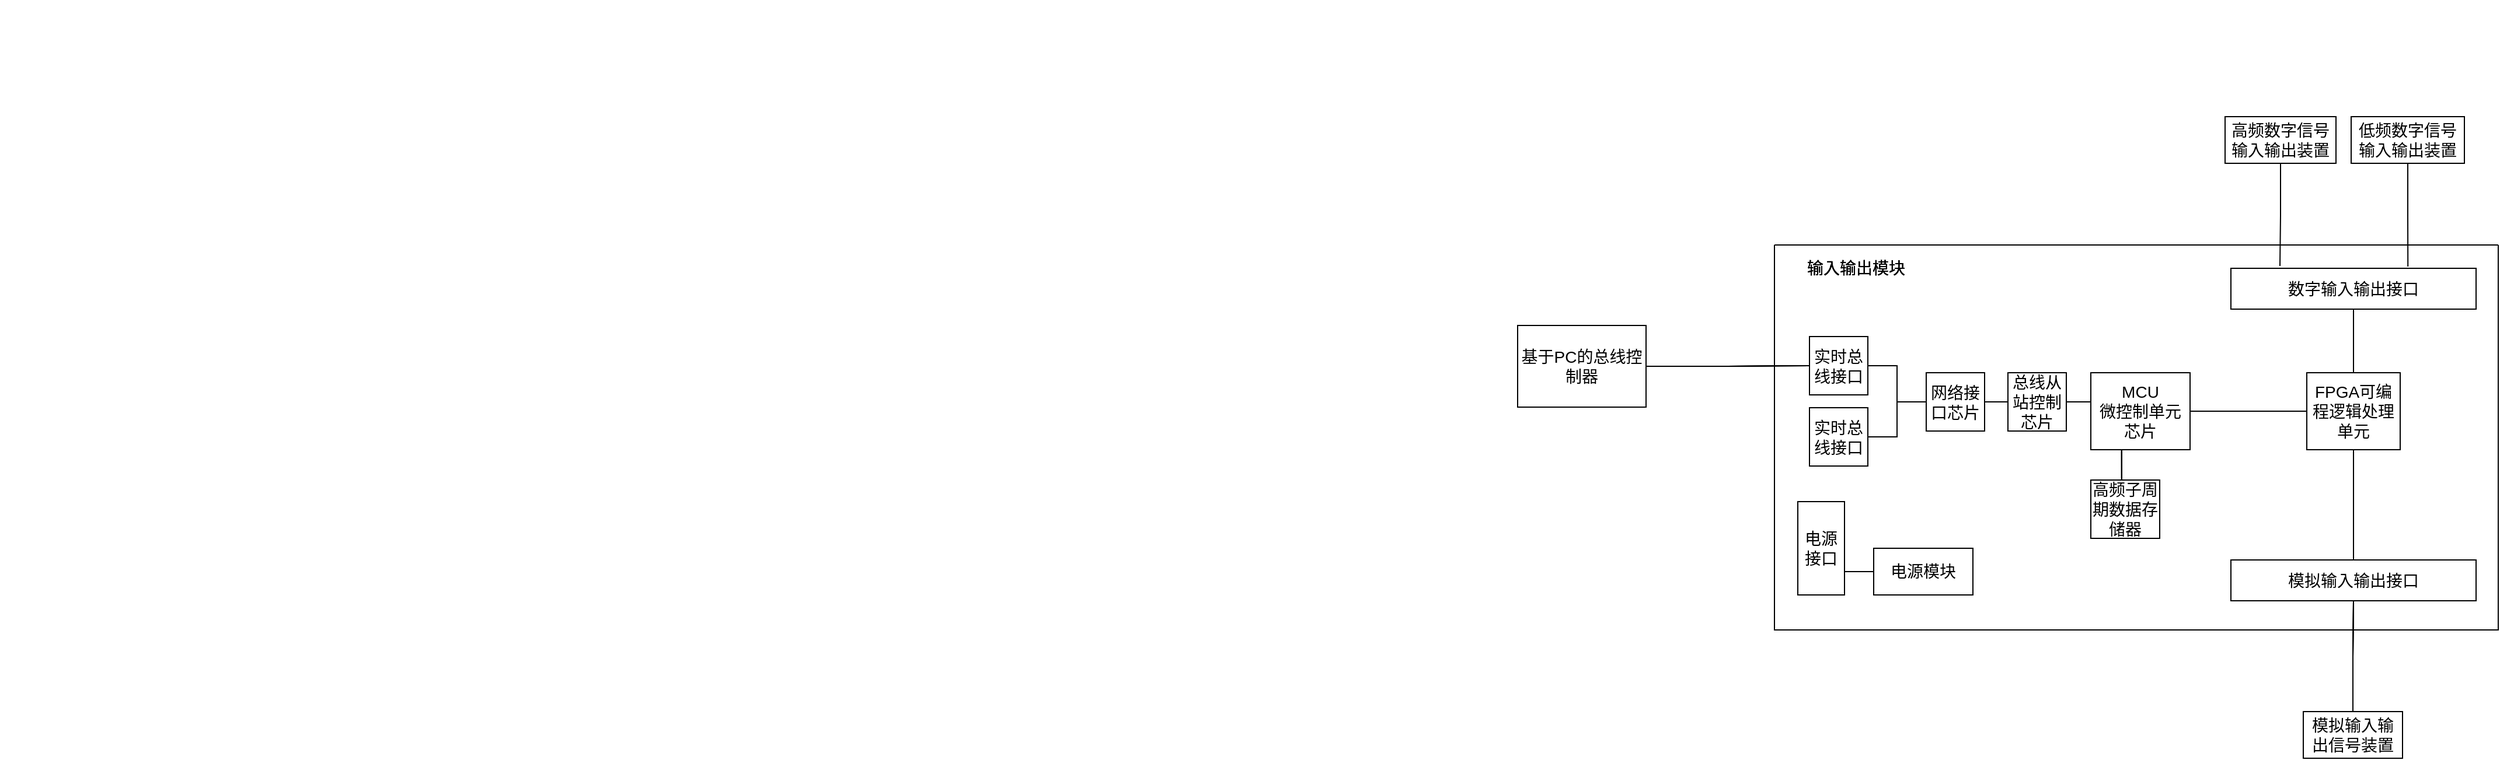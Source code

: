 <mxfile version="15.0.2" type="github">
  <diagram id="ObU5dJQl5wa7S7FLGcdt" name="Page-1">
    <mxGraphModel dx="1300" dy="1558" grid="1" gridSize="10" guides="1" tooltips="1" connect="1" arrows="1" fold="1" page="1" pageScale="1" pageWidth="2336" pageHeight="1654" backgroundImage="{&quot;src&quot;:&quot;data:page/id,WKHcngc61WRIY15uRqE_&quot;}" math="0" shadow="0">
      <root>
        <mxCell id="0" />
        <mxCell id="1" parent="0" visible="0" />
        <mxCell id="wLuzzO7tyQ4Eh8L9m44y-172" value="连接示例" parent="0" />
        <mxCell id="wLuzzO7tyQ4Eh8L9m44y-1" value="" style="swimlane;startSize=0;" parent="wLuzzO7tyQ4Eh8L9m44y-172" vertex="1">
          <mxGeometry x="1520" y="210" width="620" height="330" as="geometry">
            <mxRectangle x="650" y="230" width="50" height="40" as="alternateBounds" />
          </mxGeometry>
        </mxCell>
        <mxCell id="wLuzzO7tyQ4Eh8L9m44y-2" value="输入输出模块" style="text;html=1;strokeColor=none;fillColor=none;align=center;verticalAlign=middle;whiteSpace=wrap;rounded=0;fontSize=14;" parent="wLuzzO7tyQ4Eh8L9m44y-1" vertex="1">
          <mxGeometry x="20" y="10" width="100" height="20" as="geometry" />
        </mxCell>
        <mxCell id="wLuzzO7tyQ4Eh8L9m44y-35" style="edgeStyle=orthogonalEdgeStyle;rounded=0;orthogonalLoop=1;jettySize=auto;html=1;exitX=1;exitY=0.5;exitDx=0;exitDy=0;entryX=0;entryY=0.5;entryDx=0;entryDy=0;startArrow=none;startFill=0;endArrow=none;endFill=0;" parent="wLuzzO7tyQ4Eh8L9m44y-1" source="wLuzzO7tyQ4Eh8L9m44y-3" target="wLuzzO7tyQ4Eh8L9m44y-32" edge="1">
          <mxGeometry relative="1" as="geometry" />
        </mxCell>
        <mxCell id="wLuzzO7tyQ4Eh8L9m44y-3" value="实时总线接口" style="rounded=0;whiteSpace=wrap;html=1;fontSize=14;" parent="wLuzzO7tyQ4Eh8L9m44y-1" vertex="1">
          <mxGeometry x="30" y="78.5" width="50" height="50" as="geometry" />
        </mxCell>
        <mxCell id="wLuzzO7tyQ4Eh8L9m44y-36" style="edgeStyle=orthogonalEdgeStyle;rounded=0;orthogonalLoop=1;jettySize=auto;html=1;exitX=1;exitY=0.5;exitDx=0;exitDy=0;entryX=0;entryY=0.5;entryDx=0;entryDy=0;startArrow=none;startFill=0;endArrow=none;endFill=0;" parent="wLuzzO7tyQ4Eh8L9m44y-1" source="wLuzzO7tyQ4Eh8L9m44y-4" target="wLuzzO7tyQ4Eh8L9m44y-32" edge="1">
          <mxGeometry relative="1" as="geometry" />
        </mxCell>
        <mxCell id="wLuzzO7tyQ4Eh8L9m44y-4" value="实时总线接口" style="rounded=0;whiteSpace=wrap;html=1;fontSize=14;" parent="wLuzzO7tyQ4Eh8L9m44y-1" vertex="1">
          <mxGeometry x="30" y="139.5" width="50" height="50" as="geometry" />
        </mxCell>
        <mxCell id="wLuzzO7tyQ4Eh8L9m44y-6" value="" style="edgeStyle=orthogonalEdgeStyle;rounded=0;orthogonalLoop=1;jettySize=auto;html=1;fontSize=14;startArrow=none;startFill=0;fillColor=#E6E6E6;entryX=0.005;entryY=0.376;entryDx=0;entryDy=0;entryPerimeter=0;endArrow=none;endFill=0;" parent="wLuzzO7tyQ4Eh8L9m44y-1" source="wLuzzO7tyQ4Eh8L9m44y-8" target="wLuzzO7tyQ4Eh8L9m44y-10" edge="1">
          <mxGeometry relative="1" as="geometry" />
        </mxCell>
        <mxCell id="wLuzzO7tyQ4Eh8L9m44y-8" value="总线从站控制芯片" style="rounded=0;whiteSpace=wrap;html=1;fontSize=14;" parent="wLuzzO7tyQ4Eh8L9m44y-1" vertex="1">
          <mxGeometry x="200" y="109.5" width="50" height="50" as="geometry" />
        </mxCell>
        <mxCell id="wLuzzO7tyQ4Eh8L9m44y-9" style="edgeStyle=orthogonalEdgeStyle;rounded=0;orthogonalLoop=1;jettySize=auto;html=1;exitX=0.25;exitY=1;exitDx=0;exitDy=0;entryX=0.448;entryY=0.011;entryDx=0;entryDy=0;entryPerimeter=0;fontSize=14;startArrow=none;startFill=0;fillColor=#E6E6E6;endArrow=none;endFill=0;" parent="wLuzzO7tyQ4Eh8L9m44y-1" source="wLuzzO7tyQ4Eh8L9m44y-10" target="wLuzzO7tyQ4Eh8L9m44y-11" edge="1">
          <mxGeometry relative="1" as="geometry" />
        </mxCell>
        <mxCell id="wLuzzO7tyQ4Eh8L9m44y-31" style="edgeStyle=orthogonalEdgeStyle;rounded=0;orthogonalLoop=1;jettySize=auto;html=1;exitX=1;exitY=0.5;exitDx=0;exitDy=0;entryX=0;entryY=0.5;entryDx=0;entryDy=0;endArrow=none;endFill=0;" parent="wLuzzO7tyQ4Eh8L9m44y-1" source="wLuzzO7tyQ4Eh8L9m44y-10" target="wLuzzO7tyQ4Eh8L9m44y-18" edge="1">
          <mxGeometry relative="1" as="geometry" />
        </mxCell>
        <mxCell id="wLuzzO7tyQ4Eh8L9m44y-10" value="MCU&lt;br&gt;微控制单元芯片" style="rounded=0;whiteSpace=wrap;html=1;fontSize=14;" parent="wLuzzO7tyQ4Eh8L9m44y-1" vertex="1">
          <mxGeometry x="271" y="109.5" width="85" height="66" as="geometry" />
        </mxCell>
        <mxCell id="wLuzzO7tyQ4Eh8L9m44y-11" value="高频子周期数据存储器" style="rounded=0;whiteSpace=wrap;html=1;fontSize=14;" parent="wLuzzO7tyQ4Eh8L9m44y-1" vertex="1">
          <mxGeometry x="271" y="201.5" width="59" height="50" as="geometry" />
        </mxCell>
        <mxCell id="wLuzzO7tyQ4Eh8L9m44y-47" style="edgeStyle=orthogonalEdgeStyle;rounded=0;orthogonalLoop=1;jettySize=auto;html=1;exitX=0.5;exitY=0;exitDx=0;exitDy=0;startArrow=none;startFill=0;endArrow=none;endFill=0;entryX=0.5;entryY=1;entryDx=0;entryDy=0;" parent="wLuzzO7tyQ4Eh8L9m44y-1" source="wLuzzO7tyQ4Eh8L9m44y-18" target="wLuzzO7tyQ4Eh8L9m44y-13" edge="1">
          <mxGeometry relative="1" as="geometry">
            <mxPoint x="475" y="57" as="targetPoint" />
          </mxGeometry>
        </mxCell>
        <mxCell id="wLuzzO7tyQ4Eh8L9m44y-48" style="edgeStyle=orthogonalEdgeStyle;rounded=0;orthogonalLoop=1;jettySize=auto;html=1;exitX=0.5;exitY=1;exitDx=0;exitDy=0;entryX=0.5;entryY=0;entryDx=0;entryDy=0;startArrow=none;startFill=0;endArrow=none;endFill=0;" parent="wLuzzO7tyQ4Eh8L9m44y-1" source="wLuzzO7tyQ4Eh8L9m44y-18" target="wLuzzO7tyQ4Eh8L9m44y-38" edge="1">
          <mxGeometry relative="1" as="geometry" />
        </mxCell>
        <mxCell id="wLuzzO7tyQ4Eh8L9m44y-18" value="FPGA可编程逻辑处理单元" style="rounded=0;whiteSpace=wrap;html=1;fontSize=14;" parent="wLuzzO7tyQ4Eh8L9m44y-1" vertex="1">
          <mxGeometry x="456" y="109.5" width="80" height="66" as="geometry" />
        </mxCell>
        <mxCell id="wLuzzO7tyQ4Eh8L9m44y-37" style="edgeStyle=orthogonalEdgeStyle;rounded=0;orthogonalLoop=1;jettySize=auto;html=1;exitX=1;exitY=0.5;exitDx=0;exitDy=0;entryX=0;entryY=0.5;entryDx=0;entryDy=0;startArrow=none;startFill=0;endArrow=none;endFill=0;" parent="wLuzzO7tyQ4Eh8L9m44y-1" source="wLuzzO7tyQ4Eh8L9m44y-32" target="wLuzzO7tyQ4Eh8L9m44y-8" edge="1">
          <mxGeometry relative="1" as="geometry" />
        </mxCell>
        <mxCell id="wLuzzO7tyQ4Eh8L9m44y-32" value="网络接口芯片" style="rounded=0;whiteSpace=wrap;html=1;fontSize=14;" parent="wLuzzO7tyQ4Eh8L9m44y-1" vertex="1">
          <mxGeometry x="130" y="109.5" width="50" height="50" as="geometry" />
        </mxCell>
        <mxCell id="wLuzzO7tyQ4Eh8L9m44y-13" value="数字输入输出接口" style="rounded=0;whiteSpace=wrap;html=1;fontSize=14;" parent="wLuzzO7tyQ4Eh8L9m44y-1" vertex="1">
          <mxGeometry x="391" y="20" width="210" height="35" as="geometry" />
        </mxCell>
        <mxCell id="wLuzzO7tyQ4Eh8L9m44y-38" value="模拟输入输出接口" style="rounded=0;whiteSpace=wrap;html=1;fontSize=14;" parent="wLuzzO7tyQ4Eh8L9m44y-1" vertex="1">
          <mxGeometry x="391" y="270" width="210" height="35" as="geometry" />
        </mxCell>
        <mxCell id="wLuzzO7tyQ4Eh8L9m44y-42" value="电源接口" style="rounded=0;whiteSpace=wrap;html=1;fontSize=14;" parent="wLuzzO7tyQ4Eh8L9m44y-1" vertex="1">
          <mxGeometry x="20" y="220" width="40" height="80" as="geometry" />
        </mxCell>
        <mxCell id="wLuzzO7tyQ4Eh8L9m44y-44" style="edgeStyle=orthogonalEdgeStyle;rounded=0;orthogonalLoop=1;jettySize=auto;html=1;exitX=0;exitY=0.5;exitDx=0;exitDy=0;entryX=1;entryY=0.75;entryDx=0;entryDy=0;startArrow=none;startFill=0;endArrow=none;endFill=0;" parent="wLuzzO7tyQ4Eh8L9m44y-1" source="wLuzzO7tyQ4Eh8L9m44y-43" target="wLuzzO7tyQ4Eh8L9m44y-42" edge="1">
          <mxGeometry relative="1" as="geometry" />
        </mxCell>
        <mxCell id="wLuzzO7tyQ4Eh8L9m44y-43" value="电源模块" style="rounded=0;whiteSpace=wrap;html=1;fontSize=14;" parent="wLuzzO7tyQ4Eh8L9m44y-1" vertex="1">
          <mxGeometry x="85" y="260" width="85" height="40" as="geometry" />
        </mxCell>
        <mxCell id="wLuzzO7tyQ4Eh8L9m44y-50" value="数字高频输入输出装置" style="rounded=0;whiteSpace=wrap;html=1;fontSize=14;" parent="wLuzzO7tyQ4Eh8L9m44y-172" vertex="1">
          <mxGeometry x="1910" y="100" width="85" height="40" as="geometry" />
        </mxCell>
        <mxCell id="wLuzzO7tyQ4Eh8L9m44y-51" value="数字低频输入输出装置" style="rounded=0;whiteSpace=wrap;html=1;fontSize=14;" parent="wLuzzO7tyQ4Eh8L9m44y-172" vertex="1">
          <mxGeometry x="2020" y="100" width="85" height="40" as="geometry" />
        </mxCell>
        <mxCell id="wLuzzO7tyQ4Eh8L9m44y-55" style="edgeStyle=orthogonalEdgeStyle;rounded=0;orthogonalLoop=1;jettySize=auto;html=1;exitX=0.5;exitY=0;exitDx=0;exitDy=0;entryX=0.5;entryY=1;entryDx=0;entryDy=0;startArrow=none;startFill=0;endArrow=none;endFill=0;" parent="wLuzzO7tyQ4Eh8L9m44y-172" source="wLuzzO7tyQ4Eh8L9m44y-54" target="wLuzzO7tyQ4Eh8L9m44y-38" edge="1">
          <mxGeometry relative="1" as="geometry" />
        </mxCell>
        <mxCell id="wLuzzO7tyQ4Eh8L9m44y-54" value="模拟输入输出信号装置" style="rounded=0;whiteSpace=wrap;html=1;fontSize=14;" parent="wLuzzO7tyQ4Eh8L9m44y-172" vertex="1">
          <mxGeometry x="1973" y="610" width="85" height="40" as="geometry" />
        </mxCell>
        <mxCell id="wLuzzO7tyQ4Eh8L9m44y-79" style="edgeStyle=orthogonalEdgeStyle;rounded=0;orthogonalLoop=1;jettySize=auto;html=1;exitX=1;exitY=0.5;exitDx=0;exitDy=0;entryX=0;entryY=0.5;entryDx=0;entryDy=0;startArrow=none;startFill=0;endArrow=none;endFill=0;" parent="wLuzzO7tyQ4Eh8L9m44y-172" source="wLuzzO7tyQ4Eh8L9m44y-78" target="wLuzzO7tyQ4Eh8L9m44y-3" edge="1">
          <mxGeometry relative="1" as="geometry" />
        </mxCell>
        <mxCell id="wLuzzO7tyQ4Eh8L9m44y-78" value="基于PC的控制器" style="rounded=0;whiteSpace=wrap;html=1;fontSize=14;" parent="wLuzzO7tyQ4Eh8L9m44y-172" vertex="1">
          <mxGeometry x="1300" y="279" width="110" height="70" as="geometry" />
        </mxCell>
        <mxCell id="wLuzzO7tyQ4Eh8L9m44y-173" value="" style="swimlane;startSize=0;" parent="wLuzzO7tyQ4Eh8L9m44y-172" vertex="1">
          <mxGeometry x="1520" y="210" width="620" height="330" as="geometry">
            <mxRectangle x="650" y="230" width="50" height="40" as="alternateBounds" />
          </mxGeometry>
        </mxCell>
        <mxCell id="wLuzzO7tyQ4Eh8L9m44y-174" value="输入输出模块" style="text;html=1;strokeColor=none;fillColor=none;align=center;verticalAlign=middle;whiteSpace=wrap;rounded=0;fontSize=14;" parent="wLuzzO7tyQ4Eh8L9m44y-173" vertex="1">
          <mxGeometry x="20" y="10" width="100" height="20" as="geometry" />
        </mxCell>
        <mxCell id="wLuzzO7tyQ4Eh8L9m44y-175" style="edgeStyle=orthogonalEdgeStyle;rounded=0;orthogonalLoop=1;jettySize=auto;html=1;exitX=1;exitY=0.5;exitDx=0;exitDy=0;entryX=0;entryY=0.5;entryDx=0;entryDy=0;startArrow=none;startFill=0;endArrow=none;endFill=0;" parent="wLuzzO7tyQ4Eh8L9m44y-173" source="wLuzzO7tyQ4Eh8L9m44y-176" target="wLuzzO7tyQ4Eh8L9m44y-189" edge="1">
          <mxGeometry relative="1" as="geometry" />
        </mxCell>
        <mxCell id="wLuzzO7tyQ4Eh8L9m44y-176" value="实时总线接口" style="rounded=0;whiteSpace=wrap;html=1;fontSize=14;" parent="wLuzzO7tyQ4Eh8L9m44y-173" vertex="1">
          <mxGeometry x="30" y="78.5" width="50" height="50" as="geometry" />
        </mxCell>
        <mxCell id="wLuzzO7tyQ4Eh8L9m44y-177" style="edgeStyle=orthogonalEdgeStyle;rounded=0;orthogonalLoop=1;jettySize=auto;html=1;exitX=1;exitY=0.5;exitDx=0;exitDy=0;entryX=0;entryY=0.5;entryDx=0;entryDy=0;startArrow=none;startFill=0;endArrow=none;endFill=0;" parent="wLuzzO7tyQ4Eh8L9m44y-173" source="wLuzzO7tyQ4Eh8L9m44y-178" target="wLuzzO7tyQ4Eh8L9m44y-189" edge="1">
          <mxGeometry relative="1" as="geometry" />
        </mxCell>
        <mxCell id="wLuzzO7tyQ4Eh8L9m44y-178" value="实时总线接口" style="rounded=0;whiteSpace=wrap;html=1;fontSize=14;" parent="wLuzzO7tyQ4Eh8L9m44y-173" vertex="1">
          <mxGeometry x="30" y="139.5" width="50" height="50" as="geometry" />
        </mxCell>
        <mxCell id="wLuzzO7tyQ4Eh8L9m44y-179" value="" style="edgeStyle=orthogonalEdgeStyle;rounded=0;orthogonalLoop=1;jettySize=auto;html=1;fontSize=14;startArrow=none;startFill=0;fillColor=#E6E6E6;entryX=0.005;entryY=0.376;entryDx=0;entryDy=0;entryPerimeter=0;endArrow=none;endFill=0;" parent="wLuzzO7tyQ4Eh8L9m44y-173" source="wLuzzO7tyQ4Eh8L9m44y-180" target="wLuzzO7tyQ4Eh8L9m44y-183" edge="1">
          <mxGeometry relative="1" as="geometry" />
        </mxCell>
        <mxCell id="wLuzzO7tyQ4Eh8L9m44y-180" value="总线从站控制芯片" style="rounded=0;whiteSpace=wrap;html=1;fontSize=14;" parent="wLuzzO7tyQ4Eh8L9m44y-173" vertex="1">
          <mxGeometry x="200" y="109.5" width="50" height="50" as="geometry" />
        </mxCell>
        <mxCell id="wLuzzO7tyQ4Eh8L9m44y-181" style="edgeStyle=orthogonalEdgeStyle;rounded=0;orthogonalLoop=1;jettySize=auto;html=1;exitX=0.25;exitY=1;exitDx=0;exitDy=0;entryX=0.448;entryY=0.011;entryDx=0;entryDy=0;entryPerimeter=0;fontSize=14;startArrow=none;startFill=0;fillColor=#E6E6E6;endArrow=none;endFill=0;" parent="wLuzzO7tyQ4Eh8L9m44y-173" source="wLuzzO7tyQ4Eh8L9m44y-183" target="wLuzzO7tyQ4Eh8L9m44y-184" edge="1">
          <mxGeometry relative="1" as="geometry" />
        </mxCell>
        <mxCell id="wLuzzO7tyQ4Eh8L9m44y-182" style="edgeStyle=orthogonalEdgeStyle;rounded=0;orthogonalLoop=1;jettySize=auto;html=1;exitX=1;exitY=0.5;exitDx=0;exitDy=0;entryX=0;entryY=0.5;entryDx=0;entryDy=0;endArrow=none;endFill=0;" parent="wLuzzO7tyQ4Eh8L9m44y-173" source="wLuzzO7tyQ4Eh8L9m44y-183" target="wLuzzO7tyQ4Eh8L9m44y-187" edge="1">
          <mxGeometry relative="1" as="geometry" />
        </mxCell>
        <mxCell id="wLuzzO7tyQ4Eh8L9m44y-183" value="MCU&lt;br&gt;微控制单元芯片" style="rounded=0;whiteSpace=wrap;html=1;fontSize=14;" parent="wLuzzO7tyQ4Eh8L9m44y-173" vertex="1">
          <mxGeometry x="271" y="109.5" width="85" height="66" as="geometry" />
        </mxCell>
        <mxCell id="wLuzzO7tyQ4Eh8L9m44y-184" value="高频子周期数据存储器" style="rounded=0;whiteSpace=wrap;html=1;fontSize=14;" parent="wLuzzO7tyQ4Eh8L9m44y-173" vertex="1">
          <mxGeometry x="271" y="201.5" width="59" height="50" as="geometry" />
        </mxCell>
        <mxCell id="wLuzzO7tyQ4Eh8L9m44y-185" style="edgeStyle=orthogonalEdgeStyle;rounded=0;orthogonalLoop=1;jettySize=auto;html=1;exitX=0.5;exitY=0;exitDx=0;exitDy=0;startArrow=none;startFill=0;endArrow=none;endFill=0;entryX=0.5;entryY=1;entryDx=0;entryDy=0;" parent="wLuzzO7tyQ4Eh8L9m44y-173" source="wLuzzO7tyQ4Eh8L9m44y-187" target="wLuzzO7tyQ4Eh8L9m44y-190" edge="1">
          <mxGeometry relative="1" as="geometry">
            <mxPoint x="475" y="57" as="targetPoint" />
          </mxGeometry>
        </mxCell>
        <mxCell id="wLuzzO7tyQ4Eh8L9m44y-186" style="edgeStyle=orthogonalEdgeStyle;rounded=0;orthogonalLoop=1;jettySize=auto;html=1;exitX=0.5;exitY=1;exitDx=0;exitDy=0;entryX=0.5;entryY=0;entryDx=0;entryDy=0;startArrow=none;startFill=0;endArrow=none;endFill=0;" parent="wLuzzO7tyQ4Eh8L9m44y-173" source="wLuzzO7tyQ4Eh8L9m44y-187" target="wLuzzO7tyQ4Eh8L9m44y-191" edge="1">
          <mxGeometry relative="1" as="geometry" />
        </mxCell>
        <mxCell id="wLuzzO7tyQ4Eh8L9m44y-187" value="FPGA可编程逻辑处理单元" style="rounded=0;whiteSpace=wrap;html=1;fontSize=14;" parent="wLuzzO7tyQ4Eh8L9m44y-173" vertex="1">
          <mxGeometry x="456" y="109.5" width="80" height="66" as="geometry" />
        </mxCell>
        <mxCell id="wLuzzO7tyQ4Eh8L9m44y-188" style="edgeStyle=orthogonalEdgeStyle;rounded=0;orthogonalLoop=1;jettySize=auto;html=1;exitX=1;exitY=0.5;exitDx=0;exitDy=0;entryX=0;entryY=0.5;entryDx=0;entryDy=0;startArrow=none;startFill=0;endArrow=none;endFill=0;" parent="wLuzzO7tyQ4Eh8L9m44y-173" source="wLuzzO7tyQ4Eh8L9m44y-189" target="wLuzzO7tyQ4Eh8L9m44y-180" edge="1">
          <mxGeometry relative="1" as="geometry" />
        </mxCell>
        <mxCell id="wLuzzO7tyQ4Eh8L9m44y-189" value="网络接口芯片" style="rounded=0;whiteSpace=wrap;html=1;fontSize=14;" parent="wLuzzO7tyQ4Eh8L9m44y-173" vertex="1">
          <mxGeometry x="130" y="109.5" width="50" height="50" as="geometry" />
        </mxCell>
        <mxCell id="wLuzzO7tyQ4Eh8L9m44y-190" value="数字输入输出接口" style="rounded=0;whiteSpace=wrap;html=1;fontSize=14;" parent="wLuzzO7tyQ4Eh8L9m44y-173" vertex="1">
          <mxGeometry x="391" y="20" width="210" height="35" as="geometry" />
        </mxCell>
        <mxCell id="wLuzzO7tyQ4Eh8L9m44y-191" value="模拟输入输出接口" style="rounded=0;whiteSpace=wrap;html=1;fontSize=14;" parent="wLuzzO7tyQ4Eh8L9m44y-173" vertex="1">
          <mxGeometry x="391" y="270" width="210" height="35" as="geometry" />
        </mxCell>
        <mxCell id="wLuzzO7tyQ4Eh8L9m44y-192" value="电源接口" style="rounded=0;whiteSpace=wrap;html=1;fontSize=14;" parent="wLuzzO7tyQ4Eh8L9m44y-173" vertex="1">
          <mxGeometry x="20" y="220" width="40" height="80" as="geometry" />
        </mxCell>
        <mxCell id="wLuzzO7tyQ4Eh8L9m44y-193" style="edgeStyle=orthogonalEdgeStyle;rounded=0;orthogonalLoop=1;jettySize=auto;html=1;exitX=0;exitY=0.5;exitDx=0;exitDy=0;entryX=1;entryY=0.75;entryDx=0;entryDy=0;startArrow=none;startFill=0;endArrow=none;endFill=0;" parent="wLuzzO7tyQ4Eh8L9m44y-173" source="wLuzzO7tyQ4Eh8L9m44y-194" target="wLuzzO7tyQ4Eh8L9m44y-192" edge="1">
          <mxGeometry relative="1" as="geometry" />
        </mxCell>
        <mxCell id="wLuzzO7tyQ4Eh8L9m44y-194" value="电源模块" style="rounded=0;whiteSpace=wrap;html=1;fontSize=14;" parent="wLuzzO7tyQ4Eh8L9m44y-173" vertex="1">
          <mxGeometry x="85" y="260" width="85" height="40" as="geometry" />
        </mxCell>
        <mxCell id="wLuzzO7tyQ4Eh8L9m44y-196" value="数字高频输入输出装置" style="rounded=0;whiteSpace=wrap;html=1;fontSize=14;" parent="wLuzzO7tyQ4Eh8L9m44y-172" vertex="1">
          <mxGeometry x="1910" y="100" width="85" height="40" as="geometry" />
        </mxCell>
        <mxCell id="wLuzzO7tyQ4Eh8L9m44y-198" value="数字低频输入输出装置" style="rounded=0;whiteSpace=wrap;html=1;fontSize=14;" parent="wLuzzO7tyQ4Eh8L9m44y-172" vertex="1">
          <mxGeometry x="2020" y="100" width="85" height="40" as="geometry" />
        </mxCell>
        <mxCell id="wLuzzO7tyQ4Eh8L9m44y-199" style="edgeStyle=orthogonalEdgeStyle;rounded=0;orthogonalLoop=1;jettySize=auto;html=1;exitX=0.5;exitY=0;exitDx=0;exitDy=0;entryX=0.5;entryY=1;entryDx=0;entryDy=0;startArrow=none;startFill=0;endArrow=none;endFill=0;" parent="wLuzzO7tyQ4Eh8L9m44y-172" source="wLuzzO7tyQ4Eh8L9m44y-200" target="wLuzzO7tyQ4Eh8L9m44y-191" edge="1">
          <mxGeometry relative="1" as="geometry" />
        </mxCell>
        <mxCell id="wLuzzO7tyQ4Eh8L9m44y-200" value="模拟输入输出信号装置" style="rounded=0;whiteSpace=wrap;html=1;fontSize=14;" parent="wLuzzO7tyQ4Eh8L9m44y-172" vertex="1">
          <mxGeometry x="1973" y="610" width="85" height="40" as="geometry" />
        </mxCell>
        <mxCell id="wLuzzO7tyQ4Eh8L9m44y-223" style="edgeStyle=orthogonalEdgeStyle;rounded=0;orthogonalLoop=1;jettySize=auto;html=1;exitX=1;exitY=0.5;exitDx=0;exitDy=0;entryX=0;entryY=0.5;entryDx=0;entryDy=0;startArrow=none;startFill=0;endArrow=none;endFill=0;" parent="wLuzzO7tyQ4Eh8L9m44y-172" source="wLuzzO7tyQ4Eh8L9m44y-224" target="wLuzzO7tyQ4Eh8L9m44y-176" edge="1">
          <mxGeometry relative="1" as="geometry" />
        </mxCell>
        <mxCell id="wLuzzO7tyQ4Eh8L9m44y-224" value="基于PC的控制器" style="rounded=0;whiteSpace=wrap;html=1;fontSize=14;" parent="wLuzzO7tyQ4Eh8L9m44y-172" vertex="1">
          <mxGeometry x="1300" y="279" width="110" height="70" as="geometry" />
        </mxCell>
        <mxCell id="wLuzzO7tyQ4Eh8L9m44y-309" value="" style="swimlane;startSize=0;" parent="wLuzzO7tyQ4Eh8L9m44y-172" vertex="1">
          <mxGeometry x="1520" y="210" width="620" height="330" as="geometry">
            <mxRectangle x="650" y="230" width="50" height="40" as="alternateBounds" />
          </mxGeometry>
        </mxCell>
        <mxCell id="wLuzzO7tyQ4Eh8L9m44y-310" value="输入输出模块" style="text;html=1;strokeColor=none;fillColor=none;align=center;verticalAlign=middle;whiteSpace=wrap;rounded=0;fontSize=14;" parent="wLuzzO7tyQ4Eh8L9m44y-309" vertex="1">
          <mxGeometry x="20" y="10" width="100" height="20" as="geometry" />
        </mxCell>
        <mxCell id="wLuzzO7tyQ4Eh8L9m44y-311" style="edgeStyle=orthogonalEdgeStyle;rounded=0;orthogonalLoop=1;jettySize=auto;html=1;exitX=1;exitY=0.5;exitDx=0;exitDy=0;entryX=0;entryY=0.5;entryDx=0;entryDy=0;startArrow=none;startFill=0;endArrow=none;endFill=0;" parent="wLuzzO7tyQ4Eh8L9m44y-309" source="wLuzzO7tyQ4Eh8L9m44y-312" target="wLuzzO7tyQ4Eh8L9m44y-325" edge="1">
          <mxGeometry relative="1" as="geometry" />
        </mxCell>
        <mxCell id="wLuzzO7tyQ4Eh8L9m44y-312" value="实时总线接口" style="rounded=0;whiteSpace=wrap;html=1;fontSize=14;" parent="wLuzzO7tyQ4Eh8L9m44y-309" vertex="1">
          <mxGeometry x="30" y="78.5" width="50" height="50" as="geometry" />
        </mxCell>
        <mxCell id="wLuzzO7tyQ4Eh8L9m44y-313" style="edgeStyle=orthogonalEdgeStyle;rounded=0;orthogonalLoop=1;jettySize=auto;html=1;exitX=1;exitY=0.5;exitDx=0;exitDy=0;entryX=0;entryY=0.5;entryDx=0;entryDy=0;startArrow=none;startFill=0;endArrow=none;endFill=0;" parent="wLuzzO7tyQ4Eh8L9m44y-309" source="wLuzzO7tyQ4Eh8L9m44y-314" target="wLuzzO7tyQ4Eh8L9m44y-325" edge="1">
          <mxGeometry relative="1" as="geometry" />
        </mxCell>
        <mxCell id="wLuzzO7tyQ4Eh8L9m44y-314" value="实时总线接口" style="rounded=0;whiteSpace=wrap;html=1;fontSize=14;" parent="wLuzzO7tyQ4Eh8L9m44y-309" vertex="1">
          <mxGeometry x="30" y="139.5" width="50" height="50" as="geometry" />
        </mxCell>
        <mxCell id="wLuzzO7tyQ4Eh8L9m44y-315" value="" style="edgeStyle=orthogonalEdgeStyle;rounded=0;orthogonalLoop=1;jettySize=auto;html=1;fontSize=14;startArrow=none;startFill=0;fillColor=#E6E6E6;entryX=0.005;entryY=0.376;entryDx=0;entryDy=0;entryPerimeter=0;endArrow=none;endFill=0;" parent="wLuzzO7tyQ4Eh8L9m44y-309" source="wLuzzO7tyQ4Eh8L9m44y-316" target="wLuzzO7tyQ4Eh8L9m44y-319" edge="1">
          <mxGeometry relative="1" as="geometry" />
        </mxCell>
        <mxCell id="wLuzzO7tyQ4Eh8L9m44y-316" value="总线从站控制芯片" style="rounded=0;whiteSpace=wrap;html=1;fontSize=14;" parent="wLuzzO7tyQ4Eh8L9m44y-309" vertex="1">
          <mxGeometry x="200" y="109.5" width="50" height="50" as="geometry" />
        </mxCell>
        <mxCell id="wLuzzO7tyQ4Eh8L9m44y-317" style="edgeStyle=orthogonalEdgeStyle;rounded=0;orthogonalLoop=1;jettySize=auto;html=1;exitX=0.25;exitY=1;exitDx=0;exitDy=0;entryX=0.448;entryY=0.011;entryDx=0;entryDy=0;entryPerimeter=0;fontSize=14;startArrow=none;startFill=0;fillColor=#E6E6E6;endArrow=none;endFill=0;" parent="wLuzzO7tyQ4Eh8L9m44y-309" source="wLuzzO7tyQ4Eh8L9m44y-319" target="wLuzzO7tyQ4Eh8L9m44y-320" edge="1">
          <mxGeometry relative="1" as="geometry" />
        </mxCell>
        <mxCell id="wLuzzO7tyQ4Eh8L9m44y-318" style="edgeStyle=orthogonalEdgeStyle;rounded=0;orthogonalLoop=1;jettySize=auto;html=1;exitX=1;exitY=0.5;exitDx=0;exitDy=0;entryX=0;entryY=0.5;entryDx=0;entryDy=0;endArrow=none;endFill=0;" parent="wLuzzO7tyQ4Eh8L9m44y-309" source="wLuzzO7tyQ4Eh8L9m44y-319" target="wLuzzO7tyQ4Eh8L9m44y-323" edge="1">
          <mxGeometry relative="1" as="geometry" />
        </mxCell>
        <mxCell id="wLuzzO7tyQ4Eh8L9m44y-319" value="MCU&lt;br&gt;微控制单元芯片" style="rounded=0;whiteSpace=wrap;html=1;fontSize=14;" parent="wLuzzO7tyQ4Eh8L9m44y-309" vertex="1">
          <mxGeometry x="271" y="109.5" width="85" height="66" as="geometry" />
        </mxCell>
        <mxCell id="wLuzzO7tyQ4Eh8L9m44y-320" value="高频子周期数据存储器" style="rounded=0;whiteSpace=wrap;html=1;fontSize=14;" parent="wLuzzO7tyQ4Eh8L9m44y-309" vertex="1">
          <mxGeometry x="271" y="201.5" width="59" height="50" as="geometry" />
        </mxCell>
        <mxCell id="wLuzzO7tyQ4Eh8L9m44y-321" style="edgeStyle=orthogonalEdgeStyle;rounded=0;orthogonalLoop=1;jettySize=auto;html=1;exitX=0.5;exitY=0;exitDx=0;exitDy=0;startArrow=none;startFill=0;endArrow=none;endFill=0;entryX=0.5;entryY=1;entryDx=0;entryDy=0;" parent="wLuzzO7tyQ4Eh8L9m44y-309" source="wLuzzO7tyQ4Eh8L9m44y-323" target="wLuzzO7tyQ4Eh8L9m44y-326" edge="1">
          <mxGeometry relative="1" as="geometry">
            <mxPoint x="475" y="57" as="targetPoint" />
          </mxGeometry>
        </mxCell>
        <mxCell id="wLuzzO7tyQ4Eh8L9m44y-322" style="edgeStyle=orthogonalEdgeStyle;rounded=0;orthogonalLoop=1;jettySize=auto;html=1;exitX=0.5;exitY=1;exitDx=0;exitDy=0;entryX=0.5;entryY=0;entryDx=0;entryDy=0;startArrow=none;startFill=0;endArrow=none;endFill=0;" parent="wLuzzO7tyQ4Eh8L9m44y-309" source="wLuzzO7tyQ4Eh8L9m44y-323" target="wLuzzO7tyQ4Eh8L9m44y-327" edge="1">
          <mxGeometry relative="1" as="geometry" />
        </mxCell>
        <mxCell id="wLuzzO7tyQ4Eh8L9m44y-323" value="FPGA可编程逻辑处理单元" style="rounded=0;whiteSpace=wrap;html=1;fontSize=14;" parent="wLuzzO7tyQ4Eh8L9m44y-309" vertex="1">
          <mxGeometry x="456" y="109.5" width="80" height="66" as="geometry" />
        </mxCell>
        <mxCell id="wLuzzO7tyQ4Eh8L9m44y-324" style="edgeStyle=orthogonalEdgeStyle;rounded=0;orthogonalLoop=1;jettySize=auto;html=1;exitX=1;exitY=0.5;exitDx=0;exitDy=0;entryX=0;entryY=0.5;entryDx=0;entryDy=0;startArrow=none;startFill=0;endArrow=none;endFill=0;" parent="wLuzzO7tyQ4Eh8L9m44y-309" source="wLuzzO7tyQ4Eh8L9m44y-325" target="wLuzzO7tyQ4Eh8L9m44y-316" edge="1">
          <mxGeometry relative="1" as="geometry" />
        </mxCell>
        <mxCell id="wLuzzO7tyQ4Eh8L9m44y-325" value="网络接口芯片" style="rounded=0;whiteSpace=wrap;html=1;fontSize=14;" parent="wLuzzO7tyQ4Eh8L9m44y-309" vertex="1">
          <mxGeometry x="130" y="109.5" width="50" height="50" as="geometry" />
        </mxCell>
        <mxCell id="wLuzzO7tyQ4Eh8L9m44y-326" value="数字输入输出接口" style="rounded=0;whiteSpace=wrap;html=1;fontSize=14;" parent="wLuzzO7tyQ4Eh8L9m44y-309" vertex="1">
          <mxGeometry x="391" y="20" width="210" height="35" as="geometry" />
        </mxCell>
        <mxCell id="wLuzzO7tyQ4Eh8L9m44y-327" value="模拟输入输出接口" style="rounded=0;whiteSpace=wrap;html=1;fontSize=14;" parent="wLuzzO7tyQ4Eh8L9m44y-309" vertex="1">
          <mxGeometry x="391" y="270" width="210" height="35" as="geometry" />
        </mxCell>
        <mxCell id="wLuzzO7tyQ4Eh8L9m44y-328" value="电源接口" style="rounded=0;whiteSpace=wrap;html=1;fontSize=14;" parent="wLuzzO7tyQ4Eh8L9m44y-309" vertex="1">
          <mxGeometry x="20" y="220" width="40" height="80" as="geometry" />
        </mxCell>
        <mxCell id="wLuzzO7tyQ4Eh8L9m44y-329" style="edgeStyle=orthogonalEdgeStyle;rounded=0;orthogonalLoop=1;jettySize=auto;html=1;exitX=0;exitY=0.5;exitDx=0;exitDy=0;entryX=1;entryY=0.75;entryDx=0;entryDy=0;startArrow=none;startFill=0;endArrow=none;endFill=0;" parent="wLuzzO7tyQ4Eh8L9m44y-309" source="wLuzzO7tyQ4Eh8L9m44y-330" target="wLuzzO7tyQ4Eh8L9m44y-328" edge="1">
          <mxGeometry relative="1" as="geometry" />
        </mxCell>
        <mxCell id="wLuzzO7tyQ4Eh8L9m44y-330" value="电源模块" style="rounded=0;whiteSpace=wrap;html=1;fontSize=14;" parent="wLuzzO7tyQ4Eh8L9m44y-309" vertex="1">
          <mxGeometry x="85" y="260" width="85" height="40" as="geometry" />
        </mxCell>
        <mxCell id="wLuzzO7tyQ4Eh8L9m44y-331" style="edgeStyle=orthogonalEdgeStyle;rounded=0;orthogonalLoop=1;jettySize=auto;html=1;exitX=0.5;exitY=1;exitDx=0;exitDy=0;entryX=0.2;entryY=-0.057;entryDx=0;entryDy=0;entryPerimeter=0;startArrow=none;startFill=0;endArrow=none;endFill=0;" parent="wLuzzO7tyQ4Eh8L9m44y-172" source="wLuzzO7tyQ4Eh8L9m44y-332" target="wLuzzO7tyQ4Eh8L9m44y-326" edge="1">
          <mxGeometry relative="1" as="geometry" />
        </mxCell>
        <mxCell id="wLuzzO7tyQ4Eh8L9m44y-332" value="高频数字信号输入输出装置" style="rounded=0;whiteSpace=wrap;html=1;fontSize=14;" parent="wLuzzO7tyQ4Eh8L9m44y-172" vertex="1">
          <mxGeometry x="1906" y="100" width="95" height="40" as="geometry" />
        </mxCell>
        <mxCell id="wLuzzO7tyQ4Eh8L9m44y-333" style="edgeStyle=orthogonalEdgeStyle;rounded=0;orthogonalLoop=1;jettySize=auto;html=1;exitX=0.5;exitY=1;exitDx=0;exitDy=0;entryX=0.722;entryY=-0.042;entryDx=0;entryDy=0;entryPerimeter=0;startArrow=none;startFill=0;endArrow=none;endFill=0;" parent="wLuzzO7tyQ4Eh8L9m44y-172" source="wLuzzO7tyQ4Eh8L9m44y-334" target="wLuzzO7tyQ4Eh8L9m44y-326" edge="1">
          <mxGeometry relative="1" as="geometry" />
        </mxCell>
        <mxCell id="wLuzzO7tyQ4Eh8L9m44y-334" value="低频数字信号输入输出装置" style="rounded=0;whiteSpace=wrap;html=1;fontSize=14;" parent="wLuzzO7tyQ4Eh8L9m44y-172" vertex="1">
          <mxGeometry x="2014" y="100" width="97" height="40" as="geometry" />
        </mxCell>
        <mxCell id="wLuzzO7tyQ4Eh8L9m44y-335" style="edgeStyle=orthogonalEdgeStyle;rounded=0;orthogonalLoop=1;jettySize=auto;html=1;exitX=0.5;exitY=0;exitDx=0;exitDy=0;entryX=0.5;entryY=1;entryDx=0;entryDy=0;startArrow=none;startFill=0;endArrow=none;endFill=0;" parent="wLuzzO7tyQ4Eh8L9m44y-172" source="wLuzzO7tyQ4Eh8L9m44y-336" target="wLuzzO7tyQ4Eh8L9m44y-327" edge="1">
          <mxGeometry relative="1" as="geometry" />
        </mxCell>
        <mxCell id="wLuzzO7tyQ4Eh8L9m44y-336" value="模拟输入输出信号装置" style="rounded=0;whiteSpace=wrap;html=1;fontSize=14;" parent="wLuzzO7tyQ4Eh8L9m44y-172" vertex="1">
          <mxGeometry x="1973" y="610" width="85" height="40" as="geometry" />
        </mxCell>
        <mxCell id="wLuzzO7tyQ4Eh8L9m44y-359" style="edgeStyle=orthogonalEdgeStyle;rounded=0;orthogonalLoop=1;jettySize=auto;html=1;exitX=1;exitY=0.5;exitDx=0;exitDy=0;entryX=0;entryY=0.5;entryDx=0;entryDy=0;startArrow=none;startFill=0;endArrow=none;endFill=0;" parent="wLuzzO7tyQ4Eh8L9m44y-172" source="wLuzzO7tyQ4Eh8L9m44y-360" target="wLuzzO7tyQ4Eh8L9m44y-312" edge="1">
          <mxGeometry relative="1" as="geometry" />
        </mxCell>
        <mxCell id="wLuzzO7tyQ4Eh8L9m44y-360" value="基于PC的总线控制器" style="rounded=0;whiteSpace=wrap;html=1;fontSize=14;" parent="wLuzzO7tyQ4Eh8L9m44y-172" vertex="1">
          <mxGeometry x="1300" y="279" width="110" height="70" as="geometry" />
        </mxCell>
        <mxCell id="wLuzzO7tyQ4Eh8L9m44y-308" value="模块" parent="0" visible="0" />
        <mxCell id="wLuzzO7tyQ4Eh8L9m44y-56" value="" style="swimlane;startSize=0;" parent="wLuzzO7tyQ4Eh8L9m44y-308" vertex="1">
          <mxGeometry x="250" y="220" width="620" height="330" as="geometry">
            <mxRectangle x="650" y="230" width="50" height="40" as="alternateBounds" />
          </mxGeometry>
        </mxCell>
        <mxCell id="wLuzzO7tyQ4Eh8L9m44y-57" value="输入输出模块" style="text;html=1;strokeColor=none;fillColor=none;align=center;verticalAlign=middle;whiteSpace=wrap;rounded=0;fontSize=14;" parent="wLuzzO7tyQ4Eh8L9m44y-56" vertex="1">
          <mxGeometry x="20" y="10" width="100" height="20" as="geometry" />
        </mxCell>
        <mxCell id="wLuzzO7tyQ4Eh8L9m44y-58" style="edgeStyle=orthogonalEdgeStyle;rounded=0;orthogonalLoop=1;jettySize=auto;html=1;exitX=1;exitY=0.5;exitDx=0;exitDy=0;entryX=0;entryY=0.5;entryDx=0;entryDy=0;startArrow=none;startFill=0;endArrow=none;endFill=0;" parent="wLuzzO7tyQ4Eh8L9m44y-56" source="wLuzzO7tyQ4Eh8L9m44y-59" target="wLuzzO7tyQ4Eh8L9m44y-72" edge="1">
          <mxGeometry relative="1" as="geometry" />
        </mxCell>
        <mxCell id="wLuzzO7tyQ4Eh8L9m44y-59" value="实时总线接口" style="rounded=0;whiteSpace=wrap;html=1;fontSize=14;" parent="wLuzzO7tyQ4Eh8L9m44y-56" vertex="1">
          <mxGeometry x="30" y="78.5" width="50" height="50" as="geometry" />
        </mxCell>
        <mxCell id="wLuzzO7tyQ4Eh8L9m44y-60" style="edgeStyle=orthogonalEdgeStyle;rounded=0;orthogonalLoop=1;jettySize=auto;html=1;exitX=1;exitY=0.5;exitDx=0;exitDy=0;entryX=0;entryY=0.5;entryDx=0;entryDy=0;startArrow=none;startFill=0;endArrow=none;endFill=0;" parent="wLuzzO7tyQ4Eh8L9m44y-56" source="wLuzzO7tyQ4Eh8L9m44y-61" target="wLuzzO7tyQ4Eh8L9m44y-72" edge="1">
          <mxGeometry relative="1" as="geometry" />
        </mxCell>
        <mxCell id="wLuzzO7tyQ4Eh8L9m44y-61" value="实时总线接口" style="rounded=0;whiteSpace=wrap;html=1;fontSize=14;" parent="wLuzzO7tyQ4Eh8L9m44y-56" vertex="1">
          <mxGeometry x="30" y="139.5" width="50" height="50" as="geometry" />
        </mxCell>
        <mxCell id="wLuzzO7tyQ4Eh8L9m44y-62" value="" style="edgeStyle=orthogonalEdgeStyle;rounded=0;orthogonalLoop=1;jettySize=auto;html=1;fontSize=14;startArrow=none;startFill=0;fillColor=#E6E6E6;entryX=0.005;entryY=0.376;entryDx=0;entryDy=0;entryPerimeter=0;endArrow=none;endFill=0;" parent="wLuzzO7tyQ4Eh8L9m44y-56" source="wLuzzO7tyQ4Eh8L9m44y-63" target="wLuzzO7tyQ4Eh8L9m44y-66" edge="1">
          <mxGeometry relative="1" as="geometry" />
        </mxCell>
        <mxCell id="wLuzzO7tyQ4Eh8L9m44y-63" value="总线从站控制芯片" style="rounded=0;whiteSpace=wrap;html=1;fontSize=14;" parent="wLuzzO7tyQ4Eh8L9m44y-56" vertex="1">
          <mxGeometry x="200" y="109.5" width="50" height="50" as="geometry" />
        </mxCell>
        <mxCell id="wLuzzO7tyQ4Eh8L9m44y-64" style="edgeStyle=orthogonalEdgeStyle;rounded=0;orthogonalLoop=1;jettySize=auto;html=1;exitX=0.25;exitY=1;exitDx=0;exitDy=0;entryX=0.448;entryY=0.011;entryDx=0;entryDy=0;entryPerimeter=0;fontSize=14;startArrow=none;startFill=0;fillColor=#E6E6E6;endArrow=none;endFill=0;" parent="wLuzzO7tyQ4Eh8L9m44y-56" source="wLuzzO7tyQ4Eh8L9m44y-66" target="wLuzzO7tyQ4Eh8L9m44y-67" edge="1">
          <mxGeometry relative="1" as="geometry" />
        </mxCell>
        <mxCell id="wLuzzO7tyQ4Eh8L9m44y-65" style="edgeStyle=orthogonalEdgeStyle;rounded=0;orthogonalLoop=1;jettySize=auto;html=1;exitX=1;exitY=0.5;exitDx=0;exitDy=0;entryX=0;entryY=0.5;entryDx=0;entryDy=0;endArrow=none;endFill=0;" parent="wLuzzO7tyQ4Eh8L9m44y-56" source="wLuzzO7tyQ4Eh8L9m44y-66" target="wLuzzO7tyQ4Eh8L9m44y-70" edge="1">
          <mxGeometry relative="1" as="geometry" />
        </mxCell>
        <mxCell id="wLuzzO7tyQ4Eh8L9m44y-66" value="MCU&lt;br&gt;微控制单元芯片" style="rounded=0;whiteSpace=wrap;html=1;fontSize=14;" parent="wLuzzO7tyQ4Eh8L9m44y-56" vertex="1">
          <mxGeometry x="271" y="109.5" width="85" height="66" as="geometry" />
        </mxCell>
        <mxCell id="wLuzzO7tyQ4Eh8L9m44y-67" value="高频子周期数据存储器" style="rounded=0;whiteSpace=wrap;html=1;fontSize=14;" parent="wLuzzO7tyQ4Eh8L9m44y-56" vertex="1">
          <mxGeometry x="271" y="201.5" width="59" height="50" as="geometry" />
        </mxCell>
        <mxCell id="wLuzzO7tyQ4Eh8L9m44y-68" style="edgeStyle=orthogonalEdgeStyle;rounded=0;orthogonalLoop=1;jettySize=auto;html=1;exitX=0.5;exitY=0;exitDx=0;exitDy=0;startArrow=none;startFill=0;endArrow=none;endFill=0;entryX=0.5;entryY=1;entryDx=0;entryDy=0;" parent="wLuzzO7tyQ4Eh8L9m44y-56" source="wLuzzO7tyQ4Eh8L9m44y-70" target="wLuzzO7tyQ4Eh8L9m44y-73" edge="1">
          <mxGeometry relative="1" as="geometry">
            <mxPoint x="475" y="57" as="targetPoint" />
          </mxGeometry>
        </mxCell>
        <mxCell id="wLuzzO7tyQ4Eh8L9m44y-69" style="edgeStyle=orthogonalEdgeStyle;rounded=0;orthogonalLoop=1;jettySize=auto;html=1;exitX=0.5;exitY=1;exitDx=0;exitDy=0;entryX=0.5;entryY=0;entryDx=0;entryDy=0;startArrow=none;startFill=0;endArrow=none;endFill=0;" parent="wLuzzO7tyQ4Eh8L9m44y-56" source="wLuzzO7tyQ4Eh8L9m44y-70" target="wLuzzO7tyQ4Eh8L9m44y-74" edge="1">
          <mxGeometry relative="1" as="geometry" />
        </mxCell>
        <mxCell id="wLuzzO7tyQ4Eh8L9m44y-70" value="FPGA可编程逻辑处理单元" style="rounded=0;whiteSpace=wrap;html=1;fontSize=14;" parent="wLuzzO7tyQ4Eh8L9m44y-56" vertex="1">
          <mxGeometry x="456" y="109.5" width="80" height="66" as="geometry" />
        </mxCell>
        <mxCell id="wLuzzO7tyQ4Eh8L9m44y-71" style="edgeStyle=orthogonalEdgeStyle;rounded=0;orthogonalLoop=1;jettySize=auto;html=1;exitX=1;exitY=0.5;exitDx=0;exitDy=0;entryX=0;entryY=0.5;entryDx=0;entryDy=0;startArrow=none;startFill=0;endArrow=none;endFill=0;" parent="wLuzzO7tyQ4Eh8L9m44y-56" source="wLuzzO7tyQ4Eh8L9m44y-72" target="wLuzzO7tyQ4Eh8L9m44y-63" edge="1">
          <mxGeometry relative="1" as="geometry" />
        </mxCell>
        <mxCell id="wLuzzO7tyQ4Eh8L9m44y-72" value="网络接口芯片" style="rounded=0;whiteSpace=wrap;html=1;fontSize=14;" parent="wLuzzO7tyQ4Eh8L9m44y-56" vertex="1">
          <mxGeometry x="130" y="109.5" width="50" height="50" as="geometry" />
        </mxCell>
        <mxCell id="wLuzzO7tyQ4Eh8L9m44y-73" value="数字输入输出接口" style="rounded=0;whiteSpace=wrap;html=1;fontSize=14;" parent="wLuzzO7tyQ4Eh8L9m44y-56" vertex="1">
          <mxGeometry x="391" y="20" width="210" height="35" as="geometry" />
        </mxCell>
        <mxCell id="wLuzzO7tyQ4Eh8L9m44y-74" value="模拟输入输出接口" style="rounded=0;whiteSpace=wrap;html=1;fontSize=14;" parent="wLuzzO7tyQ4Eh8L9m44y-56" vertex="1">
          <mxGeometry x="391" y="270" width="210" height="35" as="geometry" />
        </mxCell>
        <mxCell id="wLuzzO7tyQ4Eh8L9m44y-75" value="电源接口" style="rounded=0;whiteSpace=wrap;html=1;fontSize=14;" parent="wLuzzO7tyQ4Eh8L9m44y-56" vertex="1">
          <mxGeometry x="20" y="220" width="40" height="80" as="geometry" />
        </mxCell>
        <mxCell id="wLuzzO7tyQ4Eh8L9m44y-76" style="edgeStyle=orthogonalEdgeStyle;rounded=0;orthogonalLoop=1;jettySize=auto;html=1;exitX=0;exitY=0.5;exitDx=0;exitDy=0;entryX=1;entryY=0.75;entryDx=0;entryDy=0;startArrow=none;startFill=0;endArrow=none;endFill=0;" parent="wLuzzO7tyQ4Eh8L9m44y-56" source="wLuzzO7tyQ4Eh8L9m44y-77" target="wLuzzO7tyQ4Eh8L9m44y-75" edge="1">
          <mxGeometry relative="1" as="geometry" />
        </mxCell>
        <mxCell id="wLuzzO7tyQ4Eh8L9m44y-77" value="电源模块" style="rounded=0;whiteSpace=wrap;html=1;fontSize=14;" parent="wLuzzO7tyQ4Eh8L9m44y-56" vertex="1">
          <mxGeometry x="85" y="260" width="85" height="40" as="geometry" />
        </mxCell>
        <mxCell id="wLuzzO7tyQ4Eh8L9m44y-201" value="" style="swimlane;startSize=0;" parent="wLuzzO7tyQ4Eh8L9m44y-308" vertex="1">
          <mxGeometry x="250" y="220" width="620" height="330" as="geometry">
            <mxRectangle x="650" y="230" width="50" height="40" as="alternateBounds" />
          </mxGeometry>
        </mxCell>
        <mxCell id="wLuzzO7tyQ4Eh8L9m44y-202" value="输入输出模块" style="text;html=1;strokeColor=none;fillColor=none;align=center;verticalAlign=middle;whiteSpace=wrap;rounded=0;fontSize=14;" parent="wLuzzO7tyQ4Eh8L9m44y-201" vertex="1">
          <mxGeometry x="20" y="10" width="100" height="20" as="geometry" />
        </mxCell>
        <mxCell id="wLuzzO7tyQ4Eh8L9m44y-203" style="edgeStyle=orthogonalEdgeStyle;rounded=0;orthogonalLoop=1;jettySize=auto;html=1;exitX=1;exitY=0.5;exitDx=0;exitDy=0;entryX=0;entryY=0.5;entryDx=0;entryDy=0;startArrow=none;startFill=0;endArrow=none;endFill=0;" parent="wLuzzO7tyQ4Eh8L9m44y-201" source="wLuzzO7tyQ4Eh8L9m44y-204" target="wLuzzO7tyQ4Eh8L9m44y-217" edge="1">
          <mxGeometry relative="1" as="geometry" />
        </mxCell>
        <mxCell id="wLuzzO7tyQ4Eh8L9m44y-204" value="实时总线接口" style="rounded=0;whiteSpace=wrap;html=1;fontSize=14;" parent="wLuzzO7tyQ4Eh8L9m44y-201" vertex="1">
          <mxGeometry x="30" y="78.5" width="50" height="50" as="geometry" />
        </mxCell>
        <mxCell id="wLuzzO7tyQ4Eh8L9m44y-205" style="edgeStyle=orthogonalEdgeStyle;rounded=0;orthogonalLoop=1;jettySize=auto;html=1;exitX=1;exitY=0.5;exitDx=0;exitDy=0;entryX=0;entryY=0.5;entryDx=0;entryDy=0;startArrow=none;startFill=0;endArrow=none;endFill=0;" parent="wLuzzO7tyQ4Eh8L9m44y-201" source="wLuzzO7tyQ4Eh8L9m44y-206" target="wLuzzO7tyQ4Eh8L9m44y-217" edge="1">
          <mxGeometry relative="1" as="geometry" />
        </mxCell>
        <mxCell id="wLuzzO7tyQ4Eh8L9m44y-206" value="实时总线接口" style="rounded=0;whiteSpace=wrap;html=1;fontSize=14;" parent="wLuzzO7tyQ4Eh8L9m44y-201" vertex="1">
          <mxGeometry x="30" y="139.5" width="50" height="50" as="geometry" />
        </mxCell>
        <mxCell id="wLuzzO7tyQ4Eh8L9m44y-207" value="" style="edgeStyle=orthogonalEdgeStyle;rounded=0;orthogonalLoop=1;jettySize=auto;html=1;fontSize=14;startArrow=none;startFill=0;fillColor=#E6E6E6;entryX=0.005;entryY=0.376;entryDx=0;entryDy=0;entryPerimeter=0;endArrow=none;endFill=0;" parent="wLuzzO7tyQ4Eh8L9m44y-201" source="wLuzzO7tyQ4Eh8L9m44y-208" target="wLuzzO7tyQ4Eh8L9m44y-211" edge="1">
          <mxGeometry relative="1" as="geometry" />
        </mxCell>
        <mxCell id="wLuzzO7tyQ4Eh8L9m44y-208" value="总线从站控制芯片" style="rounded=0;whiteSpace=wrap;html=1;fontSize=14;" parent="wLuzzO7tyQ4Eh8L9m44y-201" vertex="1">
          <mxGeometry x="200" y="109.5" width="50" height="50" as="geometry" />
        </mxCell>
        <mxCell id="wLuzzO7tyQ4Eh8L9m44y-209" style="edgeStyle=orthogonalEdgeStyle;rounded=0;orthogonalLoop=1;jettySize=auto;html=1;exitX=0.25;exitY=1;exitDx=0;exitDy=0;entryX=0.448;entryY=0.011;entryDx=0;entryDy=0;entryPerimeter=0;fontSize=14;startArrow=none;startFill=0;fillColor=#E6E6E6;endArrow=none;endFill=0;" parent="wLuzzO7tyQ4Eh8L9m44y-201" source="wLuzzO7tyQ4Eh8L9m44y-211" target="wLuzzO7tyQ4Eh8L9m44y-212" edge="1">
          <mxGeometry relative="1" as="geometry" />
        </mxCell>
        <mxCell id="wLuzzO7tyQ4Eh8L9m44y-210" style="edgeStyle=orthogonalEdgeStyle;rounded=0;orthogonalLoop=1;jettySize=auto;html=1;exitX=1;exitY=0.5;exitDx=0;exitDy=0;entryX=0;entryY=0.5;entryDx=0;entryDy=0;endArrow=none;endFill=0;" parent="wLuzzO7tyQ4Eh8L9m44y-201" source="wLuzzO7tyQ4Eh8L9m44y-211" target="wLuzzO7tyQ4Eh8L9m44y-215" edge="1">
          <mxGeometry relative="1" as="geometry" />
        </mxCell>
        <mxCell id="wLuzzO7tyQ4Eh8L9m44y-211" value="MCU&lt;br&gt;微控制单元芯片" style="rounded=0;whiteSpace=wrap;html=1;fontSize=14;" parent="wLuzzO7tyQ4Eh8L9m44y-201" vertex="1">
          <mxGeometry x="271" y="109.5" width="85" height="66" as="geometry" />
        </mxCell>
        <mxCell id="wLuzzO7tyQ4Eh8L9m44y-212" value="高频子周期数据存储器" style="rounded=0;whiteSpace=wrap;html=1;fontSize=14;" parent="wLuzzO7tyQ4Eh8L9m44y-201" vertex="1">
          <mxGeometry x="271" y="201.5" width="59" height="50" as="geometry" />
        </mxCell>
        <mxCell id="wLuzzO7tyQ4Eh8L9m44y-213" style="edgeStyle=orthogonalEdgeStyle;rounded=0;orthogonalLoop=1;jettySize=auto;html=1;exitX=0.5;exitY=0;exitDx=0;exitDy=0;startArrow=none;startFill=0;endArrow=none;endFill=0;entryX=0.5;entryY=1;entryDx=0;entryDy=0;" parent="wLuzzO7tyQ4Eh8L9m44y-201" source="wLuzzO7tyQ4Eh8L9m44y-215" target="wLuzzO7tyQ4Eh8L9m44y-218" edge="1">
          <mxGeometry relative="1" as="geometry">
            <mxPoint x="475" y="57" as="targetPoint" />
          </mxGeometry>
        </mxCell>
        <mxCell id="wLuzzO7tyQ4Eh8L9m44y-214" style="edgeStyle=orthogonalEdgeStyle;rounded=0;orthogonalLoop=1;jettySize=auto;html=1;exitX=0.5;exitY=1;exitDx=0;exitDy=0;entryX=0.5;entryY=0;entryDx=0;entryDy=0;startArrow=none;startFill=0;endArrow=none;endFill=0;" parent="wLuzzO7tyQ4Eh8L9m44y-201" source="wLuzzO7tyQ4Eh8L9m44y-215" target="wLuzzO7tyQ4Eh8L9m44y-219" edge="1">
          <mxGeometry relative="1" as="geometry" />
        </mxCell>
        <mxCell id="wLuzzO7tyQ4Eh8L9m44y-215" value="FPGA可编程逻辑处理单元" style="rounded=0;whiteSpace=wrap;html=1;fontSize=14;" parent="wLuzzO7tyQ4Eh8L9m44y-201" vertex="1">
          <mxGeometry x="456" y="109.5" width="80" height="66" as="geometry" />
        </mxCell>
        <mxCell id="wLuzzO7tyQ4Eh8L9m44y-216" style="edgeStyle=orthogonalEdgeStyle;rounded=0;orthogonalLoop=1;jettySize=auto;html=1;exitX=1;exitY=0.5;exitDx=0;exitDy=0;entryX=0;entryY=0.5;entryDx=0;entryDy=0;startArrow=none;startFill=0;endArrow=none;endFill=0;" parent="wLuzzO7tyQ4Eh8L9m44y-201" source="wLuzzO7tyQ4Eh8L9m44y-217" target="wLuzzO7tyQ4Eh8L9m44y-208" edge="1">
          <mxGeometry relative="1" as="geometry" />
        </mxCell>
        <mxCell id="wLuzzO7tyQ4Eh8L9m44y-217" value="网络接口芯片" style="rounded=0;whiteSpace=wrap;html=1;fontSize=14;" parent="wLuzzO7tyQ4Eh8L9m44y-201" vertex="1">
          <mxGeometry x="130" y="109.5" width="50" height="50" as="geometry" />
        </mxCell>
        <mxCell id="wLuzzO7tyQ4Eh8L9m44y-218" value="数字输入输出接口" style="rounded=0;whiteSpace=wrap;html=1;fontSize=14;" parent="wLuzzO7tyQ4Eh8L9m44y-201" vertex="1">
          <mxGeometry x="391" y="20" width="210" height="35" as="geometry" />
        </mxCell>
        <mxCell id="wLuzzO7tyQ4Eh8L9m44y-219" value="模拟输入输出接口" style="rounded=0;whiteSpace=wrap;html=1;fontSize=14;" parent="wLuzzO7tyQ4Eh8L9m44y-201" vertex="1">
          <mxGeometry x="391" y="270" width="210" height="35" as="geometry" />
        </mxCell>
        <mxCell id="wLuzzO7tyQ4Eh8L9m44y-220" value="电源接口" style="rounded=0;whiteSpace=wrap;html=1;fontSize=14;" parent="wLuzzO7tyQ4Eh8L9m44y-201" vertex="1">
          <mxGeometry x="20" y="220" width="40" height="80" as="geometry" />
        </mxCell>
        <mxCell id="wLuzzO7tyQ4Eh8L9m44y-221" style="edgeStyle=orthogonalEdgeStyle;rounded=0;orthogonalLoop=1;jettySize=auto;html=1;exitX=0;exitY=0.5;exitDx=0;exitDy=0;entryX=1;entryY=0.75;entryDx=0;entryDy=0;startArrow=none;startFill=0;endArrow=none;endFill=0;" parent="wLuzzO7tyQ4Eh8L9m44y-201" source="wLuzzO7tyQ4Eh8L9m44y-222" target="wLuzzO7tyQ4Eh8L9m44y-220" edge="1">
          <mxGeometry relative="1" as="geometry" />
        </mxCell>
        <mxCell id="wLuzzO7tyQ4Eh8L9m44y-222" value="电源模块" style="rounded=0;whiteSpace=wrap;html=1;fontSize=14;" parent="wLuzzO7tyQ4Eh8L9m44y-201" vertex="1">
          <mxGeometry x="85" y="260" width="85" height="40" as="geometry" />
        </mxCell>
        <mxCell id="wLuzzO7tyQ4Eh8L9m44y-337" value="" style="swimlane;startSize=0;" parent="wLuzzO7tyQ4Eh8L9m44y-308" vertex="1">
          <mxGeometry x="250" y="220" width="620" height="330" as="geometry">
            <mxRectangle x="650" y="230" width="50" height="40" as="alternateBounds" />
          </mxGeometry>
        </mxCell>
        <mxCell id="wLuzzO7tyQ4Eh8L9m44y-338" value="输入输出模块" style="text;html=1;strokeColor=none;fillColor=none;align=center;verticalAlign=middle;whiteSpace=wrap;rounded=0;fontSize=14;" parent="wLuzzO7tyQ4Eh8L9m44y-337" vertex="1">
          <mxGeometry x="20" y="10" width="100" height="20" as="geometry" />
        </mxCell>
        <mxCell id="wLuzzO7tyQ4Eh8L9m44y-339" style="edgeStyle=orthogonalEdgeStyle;rounded=0;orthogonalLoop=1;jettySize=auto;html=1;exitX=1;exitY=0.5;exitDx=0;exitDy=0;entryX=0;entryY=0.5;entryDx=0;entryDy=0;startArrow=none;startFill=0;endArrow=none;endFill=0;" parent="wLuzzO7tyQ4Eh8L9m44y-337" source="wLuzzO7tyQ4Eh8L9m44y-340" target="wLuzzO7tyQ4Eh8L9m44y-353" edge="1">
          <mxGeometry relative="1" as="geometry" />
        </mxCell>
        <mxCell id="wLuzzO7tyQ4Eh8L9m44y-340" value="实时总线接口" style="rounded=0;whiteSpace=wrap;html=1;fontSize=14;" parent="wLuzzO7tyQ4Eh8L9m44y-337" vertex="1">
          <mxGeometry x="30" y="78.5" width="50" height="50" as="geometry" />
        </mxCell>
        <mxCell id="wLuzzO7tyQ4Eh8L9m44y-341" style="edgeStyle=orthogonalEdgeStyle;rounded=0;orthogonalLoop=1;jettySize=auto;html=1;exitX=1;exitY=0.5;exitDx=0;exitDy=0;entryX=0;entryY=0.5;entryDx=0;entryDy=0;startArrow=none;startFill=0;endArrow=none;endFill=0;" parent="wLuzzO7tyQ4Eh8L9m44y-337" source="wLuzzO7tyQ4Eh8L9m44y-342" target="wLuzzO7tyQ4Eh8L9m44y-353" edge="1">
          <mxGeometry relative="1" as="geometry" />
        </mxCell>
        <mxCell id="wLuzzO7tyQ4Eh8L9m44y-342" value="实时总线接口" style="rounded=0;whiteSpace=wrap;html=1;fontSize=14;" parent="wLuzzO7tyQ4Eh8L9m44y-337" vertex="1">
          <mxGeometry x="30" y="139.5" width="50" height="50" as="geometry" />
        </mxCell>
        <mxCell id="wLuzzO7tyQ4Eh8L9m44y-343" value="" style="edgeStyle=orthogonalEdgeStyle;rounded=0;orthogonalLoop=1;jettySize=auto;html=1;fontSize=14;startArrow=none;startFill=0;fillColor=#E6E6E6;entryX=0.005;entryY=0.376;entryDx=0;entryDy=0;entryPerimeter=0;endArrow=none;endFill=0;" parent="wLuzzO7tyQ4Eh8L9m44y-337" source="wLuzzO7tyQ4Eh8L9m44y-344" target="wLuzzO7tyQ4Eh8L9m44y-347" edge="1">
          <mxGeometry relative="1" as="geometry" />
        </mxCell>
        <mxCell id="wLuzzO7tyQ4Eh8L9m44y-344" value="总线从站控制芯片" style="rounded=0;whiteSpace=wrap;html=1;fontSize=14;" parent="wLuzzO7tyQ4Eh8L9m44y-337" vertex="1">
          <mxGeometry x="200" y="109.5" width="50" height="50" as="geometry" />
        </mxCell>
        <mxCell id="wLuzzO7tyQ4Eh8L9m44y-345" style="edgeStyle=orthogonalEdgeStyle;rounded=0;orthogonalLoop=1;jettySize=auto;html=1;exitX=0.25;exitY=1;exitDx=0;exitDy=0;entryX=0.448;entryY=0.011;entryDx=0;entryDy=0;entryPerimeter=0;fontSize=14;startArrow=none;startFill=0;fillColor=#E6E6E6;endArrow=none;endFill=0;" parent="wLuzzO7tyQ4Eh8L9m44y-337" source="wLuzzO7tyQ4Eh8L9m44y-347" target="wLuzzO7tyQ4Eh8L9m44y-348" edge="1">
          <mxGeometry relative="1" as="geometry" />
        </mxCell>
        <mxCell id="wLuzzO7tyQ4Eh8L9m44y-346" style="edgeStyle=orthogonalEdgeStyle;rounded=0;orthogonalLoop=1;jettySize=auto;html=1;exitX=1;exitY=0.5;exitDx=0;exitDy=0;entryX=0;entryY=0.5;entryDx=0;entryDy=0;endArrow=none;endFill=0;" parent="wLuzzO7tyQ4Eh8L9m44y-337" source="wLuzzO7tyQ4Eh8L9m44y-347" target="wLuzzO7tyQ4Eh8L9m44y-351" edge="1">
          <mxGeometry relative="1" as="geometry" />
        </mxCell>
        <mxCell id="wLuzzO7tyQ4Eh8L9m44y-347" value="MCU&lt;br&gt;微控制单元芯片" style="rounded=0;whiteSpace=wrap;html=1;fontSize=14;" parent="wLuzzO7tyQ4Eh8L9m44y-337" vertex="1">
          <mxGeometry x="271" y="109.5" width="85" height="66" as="geometry" />
        </mxCell>
        <mxCell id="wLuzzO7tyQ4Eh8L9m44y-348" value="高频子周期数据存储器" style="rounded=0;whiteSpace=wrap;html=1;fontSize=14;" parent="wLuzzO7tyQ4Eh8L9m44y-337" vertex="1">
          <mxGeometry x="271" y="201.5" width="59" height="50" as="geometry" />
        </mxCell>
        <mxCell id="wLuzzO7tyQ4Eh8L9m44y-349" style="edgeStyle=orthogonalEdgeStyle;rounded=0;orthogonalLoop=1;jettySize=auto;html=1;exitX=0.5;exitY=0;exitDx=0;exitDy=0;startArrow=none;startFill=0;endArrow=none;endFill=0;entryX=0.5;entryY=1;entryDx=0;entryDy=0;" parent="wLuzzO7tyQ4Eh8L9m44y-337" source="wLuzzO7tyQ4Eh8L9m44y-351" target="wLuzzO7tyQ4Eh8L9m44y-354" edge="1">
          <mxGeometry relative="1" as="geometry">
            <mxPoint x="475" y="57" as="targetPoint" />
          </mxGeometry>
        </mxCell>
        <mxCell id="wLuzzO7tyQ4Eh8L9m44y-350" style="edgeStyle=orthogonalEdgeStyle;rounded=0;orthogonalLoop=1;jettySize=auto;html=1;exitX=0.5;exitY=1;exitDx=0;exitDy=0;entryX=0.5;entryY=0;entryDx=0;entryDy=0;startArrow=none;startFill=0;endArrow=none;endFill=0;" parent="wLuzzO7tyQ4Eh8L9m44y-337" source="wLuzzO7tyQ4Eh8L9m44y-351" target="wLuzzO7tyQ4Eh8L9m44y-355" edge="1">
          <mxGeometry relative="1" as="geometry" />
        </mxCell>
        <mxCell id="wLuzzO7tyQ4Eh8L9m44y-351" value="FPGA可编程逻辑处理单元" style="rounded=0;whiteSpace=wrap;html=1;fontSize=14;" parent="wLuzzO7tyQ4Eh8L9m44y-337" vertex="1">
          <mxGeometry x="456" y="109.5" width="80" height="66" as="geometry" />
        </mxCell>
        <mxCell id="wLuzzO7tyQ4Eh8L9m44y-352" style="edgeStyle=orthogonalEdgeStyle;rounded=0;orthogonalLoop=1;jettySize=auto;html=1;exitX=1;exitY=0.5;exitDx=0;exitDy=0;entryX=0;entryY=0.5;entryDx=0;entryDy=0;startArrow=none;startFill=0;endArrow=none;endFill=0;" parent="wLuzzO7tyQ4Eh8L9m44y-337" source="wLuzzO7tyQ4Eh8L9m44y-353" target="wLuzzO7tyQ4Eh8L9m44y-344" edge="1">
          <mxGeometry relative="1" as="geometry" />
        </mxCell>
        <mxCell id="wLuzzO7tyQ4Eh8L9m44y-353" value="网络接口芯片" style="rounded=0;whiteSpace=wrap;html=1;fontSize=14;" parent="wLuzzO7tyQ4Eh8L9m44y-337" vertex="1">
          <mxGeometry x="130" y="109.5" width="50" height="50" as="geometry" />
        </mxCell>
        <mxCell id="wLuzzO7tyQ4Eh8L9m44y-354" value="数字输入输出接口" style="rounded=0;whiteSpace=wrap;html=1;fontSize=14;" parent="wLuzzO7tyQ4Eh8L9m44y-337" vertex="1">
          <mxGeometry x="391" y="20" width="210" height="35" as="geometry" />
        </mxCell>
        <mxCell id="wLuzzO7tyQ4Eh8L9m44y-355" value="模拟输入输出接口" style="rounded=0;whiteSpace=wrap;html=1;fontSize=14;" parent="wLuzzO7tyQ4Eh8L9m44y-337" vertex="1">
          <mxGeometry x="391" y="270" width="210" height="35" as="geometry" />
        </mxCell>
        <mxCell id="wLuzzO7tyQ4Eh8L9m44y-356" value="电源接口" style="rounded=0;whiteSpace=wrap;html=1;fontSize=14;" parent="wLuzzO7tyQ4Eh8L9m44y-337" vertex="1">
          <mxGeometry x="20" y="220" width="40" height="80" as="geometry" />
        </mxCell>
        <mxCell id="wLuzzO7tyQ4Eh8L9m44y-357" style="edgeStyle=orthogonalEdgeStyle;rounded=0;orthogonalLoop=1;jettySize=auto;html=1;exitX=0;exitY=0.5;exitDx=0;exitDy=0;entryX=1;entryY=0.75;entryDx=0;entryDy=0;startArrow=none;startFill=0;endArrow=none;endFill=0;" parent="wLuzzO7tyQ4Eh8L9m44y-337" source="wLuzzO7tyQ4Eh8L9m44y-358" target="wLuzzO7tyQ4Eh8L9m44y-356" edge="1">
          <mxGeometry relative="1" as="geometry" />
        </mxCell>
        <mxCell id="wLuzzO7tyQ4Eh8L9m44y-358" value="电源模块" style="rounded=0;whiteSpace=wrap;html=1;fontSize=14;" parent="wLuzzO7tyQ4Eh8L9m44y-337" vertex="1">
          <mxGeometry x="85" y="260" width="85" height="40" as="geometry" />
        </mxCell>
        <mxCell id="wLuzzO7tyQ4Eh8L9m44y-444" value="模拟 子周期" parent="0" visible="0" />
        <mxCell id="wLuzzO7tyQ4Eh8L9m44y-483" value="" style="verticalLabelPosition=bottom;verticalAlign=top;html=1;shape=mxgraph.basic.arc;startAngle=0.503;endAngle=0.998;rounded=0;direction=south;rotation=0;strokeWidth=2;" parent="wLuzzO7tyQ4Eh8L9m44y-444" vertex="1">
          <mxGeometry x="913" y="1200" width="167" height="430" as="geometry" />
        </mxCell>
        <mxCell id="wLuzzO7tyQ4Eh8L9m44y-118" value="" style="line;strokeWidth=1;html=1;fontSize=14;fillColor=#E6E6E6;dashed=1;" parent="wLuzzO7tyQ4Eh8L9m44y-444" vertex="1">
          <mxGeometry x="90" y="1405" width="530" height="10" as="geometry" />
        </mxCell>
        <mxCell id="wLuzzO7tyQ4Eh8L9m44y-119" value="状态1" style="text;html=1;strokeColor=none;fillColor=none;align=center;verticalAlign=middle;whiteSpace=wrap;rounded=0;dashed=1;fontSize=14;" parent="wLuzzO7tyQ4Eh8L9m44y-444" vertex="1">
          <mxGeometry x="40" y="1400.5" width="40" height="20" as="geometry" />
        </mxCell>
        <mxCell id="wLuzzO7tyQ4Eh8L9m44y-120" value="" style="line;strokeWidth=1;html=1;fontSize=14;fillColor=#E6E6E6;dashed=1;" parent="wLuzzO7tyQ4Eh8L9m44y-444" vertex="1">
          <mxGeometry x="90" y="1196" width="530" height="10" as="geometry" />
        </mxCell>
        <mxCell id="wLuzzO7tyQ4Eh8L9m44y-121" value="状态n" style="text;html=1;strokeColor=none;fillColor=none;align=center;verticalAlign=middle;whiteSpace=wrap;rounded=0;dashed=1;fontSize=14;" parent="wLuzzO7tyQ4Eh8L9m44y-444" vertex="1">
          <mxGeometry x="40" y="1195.5" width="40" height="20" as="geometry" />
        </mxCell>
        <mxCell id="wLuzzO7tyQ4Eh8L9m44y-122" value="" style="line;strokeWidth=2;html=1;fontSize=14;fillColor=#E6E6E6;" parent="wLuzzO7tyQ4Eh8L9m44y-444" vertex="1">
          <mxGeometry x="110" y="1405" width="160" height="10" as="geometry" />
        </mxCell>
        <mxCell id="wLuzzO7tyQ4Eh8L9m44y-123" value="" style="line;strokeWidth=2;direction=south;html=1;fontSize=14;fillColor=#E6E6E6;shadow=0;" parent="wLuzzO7tyQ4Eh8L9m44y-444" vertex="1">
          <mxGeometry x="265" y="1330" width="10" height="81" as="geometry" />
        </mxCell>
        <mxCell id="wLuzzO7tyQ4Eh8L9m44y-124" value="" style="line;strokeWidth=2;html=1;fontSize=14;fillColor=#E6E6E6;" parent="wLuzzO7tyQ4Eh8L9m44y-444" vertex="1">
          <mxGeometry x="269" y="1327" width="161" height="10" as="geometry" />
        </mxCell>
        <mxCell id="wLuzzO7tyQ4Eh8L9m44y-125" value="" style="line;strokeWidth=2;direction=south;html=1;fontSize=14;fillColor=#E6E6E6;shadow=0;" parent="wLuzzO7tyQ4Eh8L9m44y-444" vertex="1">
          <mxGeometry x="425" y="1200" width="10" height="133" as="geometry" />
        </mxCell>
        <mxCell id="wLuzzO7tyQ4Eh8L9m44y-126" value="" style="line;strokeWidth=2;html=1;fontSize=14;fillColor=#E6E6E6;" parent="wLuzzO7tyQ4Eh8L9m44y-444" vertex="1">
          <mxGeometry x="430" y="1196" width="161" height="10" as="geometry" />
        </mxCell>
        <mxCell id="wLuzzO7tyQ4Eh8L9m44y-127" value="周期1" style="text;html=1;strokeColor=none;fillColor=none;align=center;verticalAlign=middle;whiteSpace=wrap;rounded=0;dashed=1;fontSize=14;" parent="wLuzzO7tyQ4Eh8L9m44y-444" vertex="1">
          <mxGeometry x="170" y="1411" width="40" height="20" as="geometry" />
        </mxCell>
        <mxCell id="wLuzzO7tyQ4Eh8L9m44y-128" value="周期2" style="text;html=1;strokeColor=none;fillColor=none;align=center;verticalAlign=middle;whiteSpace=wrap;rounded=0;dashed=1;fontSize=14;" parent="wLuzzO7tyQ4Eh8L9m44y-444" vertex="1">
          <mxGeometry x="329.5" y="1180" width="40" height="20" as="geometry" />
        </mxCell>
        <mxCell id="wLuzzO7tyQ4Eh8L9m44y-129" value="周期3" style="text;html=1;strokeColor=none;fillColor=none;align=center;verticalAlign=middle;whiteSpace=wrap;rounded=0;dashed=1;fontSize=14;" parent="wLuzzO7tyQ4Eh8L9m44y-444" vertex="1">
          <mxGeometry x="510" y="1411" width="40" height="20" as="geometry" />
        </mxCell>
        <mxCell id="wLuzzO7tyQ4Eh8L9m44y-131" value="" style="line;strokeWidth=1;html=1;fontSize=14;fillColor=#E6E6E6;dashed=1;" parent="wLuzzO7tyQ4Eh8L9m44y-444" vertex="1">
          <mxGeometry x="90" y="1366" width="530" height="10" as="geometry" />
        </mxCell>
        <mxCell id="wLuzzO7tyQ4Eh8L9m44y-132" value="" style="line;strokeWidth=1;html=1;fontSize=14;fillColor=#E6E6E6;dashed=1;" parent="wLuzzO7tyQ4Eh8L9m44y-444" vertex="1">
          <mxGeometry x="90" y="1327" width="530" height="10" as="geometry" />
        </mxCell>
        <mxCell id="wLuzzO7tyQ4Eh8L9m44y-134" value="状态2" style="text;html=1;strokeColor=none;fillColor=none;align=center;verticalAlign=middle;whiteSpace=wrap;rounded=0;dashed=1;fontSize=14;" parent="wLuzzO7tyQ4Eh8L9m44y-444" vertex="1">
          <mxGeometry x="40" y="1361" width="40" height="20" as="geometry" />
        </mxCell>
        <mxCell id="wLuzzO7tyQ4Eh8L9m44y-135" value="状态3" style="text;html=1;strokeColor=none;fillColor=none;align=center;verticalAlign=middle;whiteSpace=wrap;rounded=0;dashed=1;fontSize=14;" parent="wLuzzO7tyQ4Eh8L9m44y-444" vertex="1">
          <mxGeometry x="40" y="1324" width="40" height="20" as="geometry" />
        </mxCell>
        <mxCell id="wLuzzO7tyQ4Eh8L9m44y-137" value="" style="line;strokeWidth=2;direction=south;html=1;fontSize=14;fillColor=#E6E6E6;shadow=0;" parent="wLuzzO7tyQ4Eh8L9m44y-444" vertex="1">
          <mxGeometry x="585" y="1200" width="10" height="210" as="geometry" />
        </mxCell>
        <mxCell id="wLuzzO7tyQ4Eh8L9m44y-138" value="" style="line;strokeWidth=2;html=1;fontSize=14;fillColor=#E6E6E6;" parent="wLuzzO7tyQ4Eh8L9m44y-444" vertex="1">
          <mxGeometry x="590" y="1405" width="30" height="10" as="geometry" />
        </mxCell>
        <mxCell id="wLuzzO7tyQ4Eh8L9m44y-139" value="" style="line;strokeWidth=1;html=1;fontSize=14;fillColor=#E6E6E6;dashed=1;" parent="wLuzzO7tyQ4Eh8L9m44y-444" vertex="1">
          <mxGeometry x="732" y="1405" width="530" height="10" as="geometry" />
        </mxCell>
        <mxCell id="wLuzzO7tyQ4Eh8L9m44y-140" value="状态1" style="text;html=1;strokeColor=none;fillColor=none;align=center;verticalAlign=middle;whiteSpace=wrap;rounded=0;dashed=1;fontSize=14;" parent="wLuzzO7tyQ4Eh8L9m44y-444" vertex="1">
          <mxGeometry x="682" y="1400.5" width="40" height="20" as="geometry" />
        </mxCell>
        <mxCell id="wLuzzO7tyQ4Eh8L9m44y-141" value="" style="line;strokeWidth=1;html=1;fontSize=14;fillColor=#E6E6E6;dashed=1;" parent="wLuzzO7tyQ4Eh8L9m44y-444" vertex="1">
          <mxGeometry x="732" y="1196" width="530" height="10" as="geometry" />
        </mxCell>
        <mxCell id="wLuzzO7tyQ4Eh8L9m44y-142" value="状态m" style="text;html=1;strokeColor=none;fillColor=none;align=center;verticalAlign=middle;whiteSpace=wrap;rounded=0;dashed=1;fontSize=14;" parent="wLuzzO7tyQ4Eh8L9m44y-444" vertex="1">
          <mxGeometry x="682" y="1190.5" width="48" height="20" as="geometry" />
        </mxCell>
        <mxCell id="wLuzzO7tyQ4Eh8L9m44y-143" value="" style="line;strokeWidth=2;html=1;fontSize=14;fillColor=#E6E6E6;" parent="wLuzzO7tyQ4Eh8L9m44y-444" vertex="1">
          <mxGeometry x="752" y="1405" width="160" height="10" as="geometry" />
        </mxCell>
        <mxCell id="wLuzzO7tyQ4Eh8L9m44y-148" value="周期1" style="text;html=1;strokeColor=none;fillColor=none;align=center;verticalAlign=middle;whiteSpace=wrap;rounded=0;dashed=1;fontSize=14;" parent="wLuzzO7tyQ4Eh8L9m44y-444" vertex="1">
          <mxGeometry x="812" y="1411" width="40" height="20" as="geometry" />
        </mxCell>
        <mxCell id="wLuzzO7tyQ4Eh8L9m44y-149" value="周期2" style="text;html=1;strokeColor=none;fillColor=none;align=center;verticalAlign=middle;whiteSpace=wrap;rounded=0;dashed=1;fontSize=14;" parent="wLuzzO7tyQ4Eh8L9m44y-444" vertex="1">
          <mxGeometry x="971.5" y="1180" width="40" height="20" as="geometry" />
        </mxCell>
        <mxCell id="wLuzzO7tyQ4Eh8L9m44y-150" value="周期3" style="text;html=1;strokeColor=none;fillColor=none;align=center;verticalAlign=middle;whiteSpace=wrap;rounded=0;dashed=1;fontSize=14;" parent="wLuzzO7tyQ4Eh8L9m44y-444" vertex="1">
          <mxGeometry x="1152" y="1411" width="40" height="20" as="geometry" />
        </mxCell>
        <mxCell id="wLuzzO7tyQ4Eh8L9m44y-151" value="" style="line;strokeWidth=1;html=1;fontSize=14;fillColor=#E6E6E6;dashed=1;" parent="wLuzzO7tyQ4Eh8L9m44y-444" vertex="1">
          <mxGeometry x="732" y="1366" width="530" height="10" as="geometry" />
        </mxCell>
        <mxCell id="wLuzzO7tyQ4Eh8L9m44y-152" value="" style="line;strokeWidth=1;html=1;fontSize=14;fillColor=#E6E6E6;dashed=1;" parent="wLuzzO7tyQ4Eh8L9m44y-444" vertex="1">
          <mxGeometry x="732" y="1327" width="530" height="10" as="geometry" />
        </mxCell>
        <mxCell id="wLuzzO7tyQ4Eh8L9m44y-153" value="状态2" style="text;html=1;strokeColor=none;fillColor=none;align=center;verticalAlign=middle;whiteSpace=wrap;rounded=0;dashed=1;fontSize=14;" parent="wLuzzO7tyQ4Eh8L9m44y-444" vertex="1">
          <mxGeometry x="682" y="1361" width="40" height="20" as="geometry" />
        </mxCell>
        <mxCell id="wLuzzO7tyQ4Eh8L9m44y-154" value="状态3" style="text;html=1;strokeColor=none;fillColor=none;align=center;verticalAlign=middle;whiteSpace=wrap;rounded=0;dashed=1;fontSize=14;" parent="wLuzzO7tyQ4Eh8L9m44y-444" vertex="1">
          <mxGeometry x="682" y="1324" width="40" height="20" as="geometry" />
        </mxCell>
        <mxCell id="wLuzzO7tyQ4Eh8L9m44y-156" value="" style="line;strokeWidth=2;html=1;fontSize=14;fillColor=#E6E6E6;" parent="wLuzzO7tyQ4Eh8L9m44y-444" vertex="1">
          <mxGeometry x="1080" y="1405" width="179" height="10" as="geometry" />
        </mxCell>
        <mxCell id="wLuzzO7tyQ4Eh8L9m44y-159" value="" style="line;strokeWidth=1;html=1;fontSize=14;fillColor=#E6E6E6;dashed=1;rotation=90;" parent="wLuzzO7tyQ4Eh8L9m44y-444" vertex="1">
          <mxGeometry x="883.88" y="1371.13" width="70.25" height="10" as="geometry" />
        </mxCell>
        <mxCell id="wLuzzO7tyQ4Eh8L9m44y-160" value="子周期1...n" style="text;html=1;strokeColor=none;fillColor=none;align=center;verticalAlign=middle;whiteSpace=wrap;rounded=0;dashed=1;fontSize=14;" parent="wLuzzO7tyQ4Eh8L9m44y-444" vertex="1">
          <mxGeometry x="946.5" y="1411" width="90" height="20" as="geometry" />
        </mxCell>
        <mxCell id="wLuzzO7tyQ4Eh8L9m44y-161" value="" style="line;strokeWidth=1;html=1;fontSize=14;fillColor=#E6E6E6;dashed=1;rotation=90;" parent="wLuzzO7tyQ4Eh8L9m44y-444" vertex="1">
          <mxGeometry x="874.63" y="1355.51" width="99.5" height="10" as="geometry" />
        </mxCell>
        <mxCell id="wLuzzO7tyQ4Eh8L9m44y-162" value="" style="line;strokeWidth=1;html=1;fontSize=14;fillColor=#E6E6E6;dashed=1;rotation=90;" parent="wLuzzO7tyQ4Eh8L9m44y-444" vertex="1">
          <mxGeometry x="869.94" y="1347.57" width="119.38" height="10" as="geometry" />
        </mxCell>
        <mxCell id="wLuzzO7tyQ4Eh8L9m44y-163" value="" style="line;strokeWidth=1;html=1;fontSize=14;fillColor=#E6E6E6;dashed=1;rotation=90;" parent="wLuzzO7tyQ4Eh8L9m44y-444" vertex="1">
          <mxGeometry x="864.63" y="1335.51" width="139.5" height="10" as="geometry" />
        </mxCell>
        <mxCell id="wLuzzO7tyQ4Eh8L9m44y-164" value="" style="line;strokeWidth=1;html=1;fontSize=14;fillColor=#E6E6E6;dashed=1;rotation=90;" parent="wLuzzO7tyQ4Eh8L9m44y-444" vertex="1">
          <mxGeometry x="865" y="1330.51" width="149.5" height="10" as="geometry" />
        </mxCell>
        <mxCell id="wLuzzO7tyQ4Eh8L9m44y-165" value="" style="line;strokeWidth=1;html=1;fontSize=14;fillColor=#E6E6E6;dashed=1;rotation=90;" parent="wLuzzO7tyQ4Eh8L9m44y-444" vertex="1">
          <mxGeometry x="862.66" y="1322.92" width="164.69" height="10" as="geometry" />
        </mxCell>
        <mxCell id="wLuzzO7tyQ4Eh8L9m44y-166" value="" style="group" parent="wLuzzO7tyQ4Eh8L9m44y-444" vertex="1" connectable="0">
          <mxGeometry x="975" y="1330" width="80" height="40" as="geometry" />
        </mxCell>
        <mxCell id="wLuzzO7tyQ4Eh8L9m44y-167" value="" style="shape=waypoint;sketch=0;fillStyle=solid;size=6;pointerEvents=1;points=[];fillColor=none;resizable=0;rotatable=0;perimeter=centerPerimeter;snapToPoint=1;fontSize=14;" parent="wLuzzO7tyQ4Eh8L9m44y-166" vertex="1">
          <mxGeometry width="40" height="40" as="geometry" />
        </mxCell>
        <mxCell id="wLuzzO7tyQ4Eh8L9m44y-168" value="" style="shape=waypoint;sketch=0;fillStyle=solid;size=6;pointerEvents=1;points=[];fillColor=none;resizable=0;rotatable=0;perimeter=centerPerimeter;snapToPoint=1;fontSize=14;" parent="wLuzzO7tyQ4Eh8L9m44y-166" vertex="1">
          <mxGeometry x="20" width="40" height="40" as="geometry" />
        </mxCell>
        <mxCell id="wLuzzO7tyQ4Eh8L9m44y-169" value="" style="shape=waypoint;sketch=0;fillStyle=solid;size=6;pointerEvents=1;points=[];fillColor=none;resizable=0;rotatable=0;perimeter=centerPerimeter;snapToPoint=1;fontSize=14;" parent="wLuzzO7tyQ4Eh8L9m44y-166" vertex="1">
          <mxGeometry x="40" width="40" height="40" as="geometry" />
        </mxCell>
        <mxCell id="wLuzzO7tyQ4Eh8L9m44y-170" value="" style="line;strokeWidth=1;html=1;fontSize=14;fillColor=#E6E6E6;dashed=1;rotation=90;" parent="wLuzzO7tyQ4Eh8L9m44y-444" vertex="1">
          <mxGeometry x="862.5" y="1319.01" width="174.5" height="10" as="geometry" />
        </mxCell>
        <mxCell id="wLuzzO7tyQ4Eh8L9m44y-171" value="" style="line;strokeWidth=1;html=1;fontSize=14;fillColor=#E6E6E6;dashed=1;rotation=90;" parent="wLuzzO7tyQ4Eh8L9m44y-444" vertex="1">
          <mxGeometry x="866.33" y="1316.59" width="177.35" height="10" as="geometry" />
        </mxCell>
        <mxCell id="wLuzzO7tyQ4Eh8L9m44y-264" value="" style="line;strokeWidth=1;html=1;fontSize=14;fillColor=#E6E6E6;dashed=1;" parent="wLuzzO7tyQ4Eh8L9m44y-444" vertex="1">
          <mxGeometry x="90" y="1405" width="530" height="10" as="geometry" />
        </mxCell>
        <mxCell id="wLuzzO7tyQ4Eh8L9m44y-265" value="状态1" style="text;html=1;strokeColor=none;fillColor=none;align=center;verticalAlign=middle;whiteSpace=wrap;rounded=0;dashed=1;fontSize=14;" parent="wLuzzO7tyQ4Eh8L9m44y-444" vertex="1">
          <mxGeometry x="40" y="1400.5" width="40" height="20" as="geometry" />
        </mxCell>
        <mxCell id="wLuzzO7tyQ4Eh8L9m44y-266" value="" style="line;strokeWidth=1;html=1;fontSize=14;fillColor=#E6E6E6;dashed=1;" parent="wLuzzO7tyQ4Eh8L9m44y-444" vertex="1">
          <mxGeometry x="90" y="1196" width="530" height="10" as="geometry" />
        </mxCell>
        <mxCell id="wLuzzO7tyQ4Eh8L9m44y-267" value="状态n" style="text;html=1;strokeColor=none;fillColor=none;align=center;verticalAlign=middle;whiteSpace=wrap;rounded=0;dashed=1;fontSize=14;" parent="wLuzzO7tyQ4Eh8L9m44y-444" vertex="1">
          <mxGeometry x="40" y="1195.5" width="40" height="20" as="geometry" />
        </mxCell>
        <mxCell id="wLuzzO7tyQ4Eh8L9m44y-268" value="" style="line;strokeWidth=2;html=1;fontSize=14;fillColor=#E6E6E6;" parent="wLuzzO7tyQ4Eh8L9m44y-444" vertex="1">
          <mxGeometry x="110" y="1405" width="160" height="10" as="geometry" />
        </mxCell>
        <mxCell id="wLuzzO7tyQ4Eh8L9m44y-269" value="" style="line;strokeWidth=2;direction=south;html=1;fontSize=14;fillColor=#E6E6E6;shadow=0;" parent="wLuzzO7tyQ4Eh8L9m44y-444" vertex="1">
          <mxGeometry x="265" y="1330" width="10" height="81" as="geometry" />
        </mxCell>
        <mxCell id="wLuzzO7tyQ4Eh8L9m44y-270" value="" style="line;strokeWidth=2;html=1;fontSize=14;fillColor=#E6E6E6;" parent="wLuzzO7tyQ4Eh8L9m44y-444" vertex="1">
          <mxGeometry x="269" y="1327" width="161" height="10" as="geometry" />
        </mxCell>
        <mxCell id="wLuzzO7tyQ4Eh8L9m44y-271" value="" style="line;strokeWidth=2;direction=south;html=1;fontSize=14;fillColor=#E6E6E6;shadow=0;" parent="wLuzzO7tyQ4Eh8L9m44y-444" vertex="1">
          <mxGeometry x="425" y="1200" width="10" height="133" as="geometry" />
        </mxCell>
        <mxCell id="wLuzzO7tyQ4Eh8L9m44y-272" value="" style="line;strokeWidth=2;html=1;fontSize=14;fillColor=#E6E6E6;" parent="wLuzzO7tyQ4Eh8L9m44y-444" vertex="1">
          <mxGeometry x="430" y="1196" width="161" height="10" as="geometry" />
        </mxCell>
        <mxCell id="wLuzzO7tyQ4Eh8L9m44y-273" value="周期1" style="text;html=1;strokeColor=none;fillColor=none;align=center;verticalAlign=middle;whiteSpace=wrap;rounded=0;dashed=1;fontSize=14;" parent="wLuzzO7tyQ4Eh8L9m44y-444" vertex="1">
          <mxGeometry x="170" y="1411" width="40" height="20" as="geometry" />
        </mxCell>
        <mxCell id="wLuzzO7tyQ4Eh8L9m44y-274" value="周期2" style="text;html=1;strokeColor=none;fillColor=none;align=center;verticalAlign=middle;whiteSpace=wrap;rounded=0;dashed=1;fontSize=14;" parent="wLuzzO7tyQ4Eh8L9m44y-444" vertex="1">
          <mxGeometry x="329.5" y="1180" width="40" height="20" as="geometry" />
        </mxCell>
        <mxCell id="wLuzzO7tyQ4Eh8L9m44y-275" value="周期3" style="text;html=1;strokeColor=none;fillColor=none;align=center;verticalAlign=middle;whiteSpace=wrap;rounded=0;dashed=1;fontSize=14;" parent="wLuzzO7tyQ4Eh8L9m44y-444" vertex="1">
          <mxGeometry x="510" y="1411" width="40" height="20" as="geometry" />
        </mxCell>
        <mxCell id="wLuzzO7tyQ4Eh8L9m44y-276" value="" style="line;strokeWidth=1;html=1;fontSize=14;fillColor=#E6E6E6;dashed=1;" parent="wLuzzO7tyQ4Eh8L9m44y-444" vertex="1">
          <mxGeometry x="90" y="1366" width="530" height="10" as="geometry" />
        </mxCell>
        <mxCell id="wLuzzO7tyQ4Eh8L9m44y-277" value="" style="line;strokeWidth=1;html=1;fontSize=14;fillColor=#E6E6E6;dashed=1;" parent="wLuzzO7tyQ4Eh8L9m44y-444" vertex="1">
          <mxGeometry x="90" y="1327" width="530" height="10" as="geometry" />
        </mxCell>
        <mxCell id="wLuzzO7tyQ4Eh8L9m44y-278" value="状态2" style="text;html=1;strokeColor=none;fillColor=none;align=center;verticalAlign=middle;whiteSpace=wrap;rounded=0;dashed=1;fontSize=14;" parent="wLuzzO7tyQ4Eh8L9m44y-444" vertex="1">
          <mxGeometry x="40" y="1361" width="40" height="20" as="geometry" />
        </mxCell>
        <mxCell id="wLuzzO7tyQ4Eh8L9m44y-279" value="状态3" style="text;html=1;strokeColor=none;fillColor=none;align=center;verticalAlign=middle;whiteSpace=wrap;rounded=0;dashed=1;fontSize=14;" parent="wLuzzO7tyQ4Eh8L9m44y-444" vertex="1">
          <mxGeometry x="40" y="1324" width="40" height="20" as="geometry" />
        </mxCell>
        <mxCell id="wLuzzO7tyQ4Eh8L9m44y-280" value="" style="line;strokeWidth=2;direction=south;html=1;fontSize=14;fillColor=#E6E6E6;shadow=0;" parent="wLuzzO7tyQ4Eh8L9m44y-444" vertex="1">
          <mxGeometry x="585" y="1200" width="10" height="210" as="geometry" />
        </mxCell>
        <mxCell id="wLuzzO7tyQ4Eh8L9m44y-281" value="" style="line;strokeWidth=2;html=1;fontSize=14;fillColor=#E6E6E6;" parent="wLuzzO7tyQ4Eh8L9m44y-444" vertex="1">
          <mxGeometry x="590" y="1405" width="30" height="10" as="geometry" />
        </mxCell>
        <mxCell id="wLuzzO7tyQ4Eh8L9m44y-282" value="" style="line;strokeWidth=1;html=1;fontSize=14;fillColor=#E6E6E6;dashed=1;" parent="wLuzzO7tyQ4Eh8L9m44y-444" vertex="1">
          <mxGeometry x="732" y="1405" width="530" height="10" as="geometry" />
        </mxCell>
        <mxCell id="wLuzzO7tyQ4Eh8L9m44y-283" value="状态1" style="text;html=1;strokeColor=none;fillColor=none;align=center;verticalAlign=middle;whiteSpace=wrap;rounded=0;dashed=1;fontSize=14;" parent="wLuzzO7tyQ4Eh8L9m44y-444" vertex="1">
          <mxGeometry x="682" y="1400.5" width="40" height="20" as="geometry" />
        </mxCell>
        <mxCell id="wLuzzO7tyQ4Eh8L9m44y-284" value="" style="line;strokeWidth=1;html=1;fontSize=14;fillColor=#E6E6E6;dashed=1;" parent="wLuzzO7tyQ4Eh8L9m44y-444" vertex="1">
          <mxGeometry x="732" y="1196" width="530" height="10" as="geometry" />
        </mxCell>
        <mxCell id="wLuzzO7tyQ4Eh8L9m44y-285" value="状态m" style="text;html=1;strokeColor=none;fillColor=none;align=center;verticalAlign=middle;whiteSpace=wrap;rounded=0;dashed=1;fontSize=14;" parent="wLuzzO7tyQ4Eh8L9m44y-444" vertex="1">
          <mxGeometry x="682" y="1190.5" width="48" height="20" as="geometry" />
        </mxCell>
        <mxCell id="wLuzzO7tyQ4Eh8L9m44y-286" value="" style="line;strokeWidth=2;html=1;fontSize=14;fillColor=#E6E6E6;" parent="wLuzzO7tyQ4Eh8L9m44y-444" vertex="1">
          <mxGeometry x="752" y="1405" width="160" height="10" as="geometry" />
        </mxCell>
        <mxCell id="wLuzzO7tyQ4Eh8L9m44y-287" value="周期1" style="text;html=1;strokeColor=none;fillColor=none;align=center;verticalAlign=middle;whiteSpace=wrap;rounded=0;dashed=1;fontSize=14;" parent="wLuzzO7tyQ4Eh8L9m44y-444" vertex="1">
          <mxGeometry x="812" y="1411" width="40" height="20" as="geometry" />
        </mxCell>
        <mxCell id="wLuzzO7tyQ4Eh8L9m44y-288" value="周期2" style="text;html=1;strokeColor=none;fillColor=none;align=center;verticalAlign=middle;whiteSpace=wrap;rounded=0;dashed=1;fontSize=14;" parent="wLuzzO7tyQ4Eh8L9m44y-444" vertex="1">
          <mxGeometry x="971.5" y="1180" width="40" height="20" as="geometry" />
        </mxCell>
        <mxCell id="wLuzzO7tyQ4Eh8L9m44y-289" value="周期3" style="text;html=1;strokeColor=none;fillColor=none;align=center;verticalAlign=middle;whiteSpace=wrap;rounded=0;dashed=1;fontSize=14;" parent="wLuzzO7tyQ4Eh8L9m44y-444" vertex="1">
          <mxGeometry x="1152" y="1411" width="40" height="20" as="geometry" />
        </mxCell>
        <mxCell id="wLuzzO7tyQ4Eh8L9m44y-290" value="" style="line;strokeWidth=1;html=1;fontSize=14;fillColor=#E6E6E6;dashed=1;" parent="wLuzzO7tyQ4Eh8L9m44y-444" vertex="1">
          <mxGeometry x="732" y="1366" width="530" height="10" as="geometry" />
        </mxCell>
        <mxCell id="wLuzzO7tyQ4Eh8L9m44y-291" value="" style="line;strokeWidth=1;html=1;fontSize=14;fillColor=#E6E6E6;dashed=1;" parent="wLuzzO7tyQ4Eh8L9m44y-444" vertex="1">
          <mxGeometry x="732" y="1327" width="530" height="10" as="geometry" />
        </mxCell>
        <mxCell id="wLuzzO7tyQ4Eh8L9m44y-292" value="状态2" style="text;html=1;strokeColor=none;fillColor=none;align=center;verticalAlign=middle;whiteSpace=wrap;rounded=0;dashed=1;fontSize=14;" parent="wLuzzO7tyQ4Eh8L9m44y-444" vertex="1">
          <mxGeometry x="682" y="1361" width="40" height="20" as="geometry" />
        </mxCell>
        <mxCell id="wLuzzO7tyQ4Eh8L9m44y-293" value="状态3" style="text;html=1;strokeColor=none;fillColor=none;align=center;verticalAlign=middle;whiteSpace=wrap;rounded=0;dashed=1;fontSize=14;" parent="wLuzzO7tyQ4Eh8L9m44y-444" vertex="1">
          <mxGeometry x="682" y="1324" width="40" height="20" as="geometry" />
        </mxCell>
        <mxCell id="wLuzzO7tyQ4Eh8L9m44y-294" value="" style="line;strokeWidth=2;html=1;fontSize=14;fillColor=#E6E6E6;" parent="wLuzzO7tyQ4Eh8L9m44y-444" vertex="1">
          <mxGeometry x="1080" y="1405" width="179" height="10" as="geometry" />
        </mxCell>
        <mxCell id="wLuzzO7tyQ4Eh8L9m44y-295" value="" style="line;strokeWidth=1;html=1;fontSize=14;fillColor=#E6E6E6;dashed=1;rotation=90;" parent="wLuzzO7tyQ4Eh8L9m44y-444" vertex="1">
          <mxGeometry x="883.88" y="1371.13" width="70.25" height="10" as="geometry" />
        </mxCell>
        <mxCell id="wLuzzO7tyQ4Eh8L9m44y-296" value="子周期1...n" style="text;html=1;strokeColor=none;fillColor=none;align=center;verticalAlign=middle;whiteSpace=wrap;rounded=0;dashed=1;fontSize=14;" parent="wLuzzO7tyQ4Eh8L9m44y-444" vertex="1">
          <mxGeometry x="946.5" y="1411" width="90" height="20" as="geometry" />
        </mxCell>
        <mxCell id="wLuzzO7tyQ4Eh8L9m44y-297" value="" style="line;strokeWidth=1;html=1;fontSize=14;fillColor=#E6E6E6;dashed=1;rotation=90;" parent="wLuzzO7tyQ4Eh8L9m44y-444" vertex="1">
          <mxGeometry x="874.63" y="1355.51" width="99.5" height="10" as="geometry" />
        </mxCell>
        <mxCell id="wLuzzO7tyQ4Eh8L9m44y-298" value="" style="line;strokeWidth=1;html=1;fontSize=14;fillColor=#E6E6E6;dashed=1;rotation=90;" parent="wLuzzO7tyQ4Eh8L9m44y-444" vertex="1">
          <mxGeometry x="869.94" y="1347.57" width="119.38" height="10" as="geometry" />
        </mxCell>
        <mxCell id="wLuzzO7tyQ4Eh8L9m44y-299" value="" style="line;strokeWidth=1;html=1;fontSize=14;fillColor=#E6E6E6;dashed=1;rotation=90;" parent="wLuzzO7tyQ4Eh8L9m44y-444" vertex="1">
          <mxGeometry x="864.63" y="1335.51" width="139.5" height="10" as="geometry" />
        </mxCell>
        <mxCell id="wLuzzO7tyQ4Eh8L9m44y-300" value="" style="line;strokeWidth=1;html=1;fontSize=14;fillColor=#E6E6E6;dashed=1;rotation=90;" parent="wLuzzO7tyQ4Eh8L9m44y-444" vertex="1">
          <mxGeometry x="865" y="1330.51" width="149.5" height="10" as="geometry" />
        </mxCell>
        <mxCell id="wLuzzO7tyQ4Eh8L9m44y-301" value="" style="line;strokeWidth=1;html=1;fontSize=14;fillColor=#E6E6E6;dashed=1;rotation=90;" parent="wLuzzO7tyQ4Eh8L9m44y-444" vertex="1">
          <mxGeometry x="862.66" y="1322.92" width="164.69" height="10" as="geometry" />
        </mxCell>
        <mxCell id="wLuzzO7tyQ4Eh8L9m44y-302" value="" style="group" parent="wLuzzO7tyQ4Eh8L9m44y-444" vertex="1" connectable="0">
          <mxGeometry x="975" y="1330" width="80" height="40" as="geometry" />
        </mxCell>
        <mxCell id="wLuzzO7tyQ4Eh8L9m44y-303" value="" style="shape=waypoint;sketch=0;fillStyle=solid;size=6;pointerEvents=1;points=[];fillColor=none;resizable=0;rotatable=0;perimeter=centerPerimeter;snapToPoint=1;fontSize=14;" parent="wLuzzO7tyQ4Eh8L9m44y-302" vertex="1">
          <mxGeometry width="40" height="40" as="geometry" />
        </mxCell>
        <mxCell id="wLuzzO7tyQ4Eh8L9m44y-304" value="" style="shape=waypoint;sketch=0;fillStyle=solid;size=6;pointerEvents=1;points=[];fillColor=none;resizable=0;rotatable=0;perimeter=centerPerimeter;snapToPoint=1;fontSize=14;" parent="wLuzzO7tyQ4Eh8L9m44y-302" vertex="1">
          <mxGeometry x="20" width="40" height="40" as="geometry" />
        </mxCell>
        <mxCell id="wLuzzO7tyQ4Eh8L9m44y-305" value="" style="shape=waypoint;sketch=0;fillStyle=solid;size=6;pointerEvents=1;points=[];fillColor=none;resizable=0;rotatable=0;perimeter=centerPerimeter;snapToPoint=1;fontSize=14;" parent="wLuzzO7tyQ4Eh8L9m44y-302" vertex="1">
          <mxGeometry x="40" width="40" height="40" as="geometry" />
        </mxCell>
        <mxCell id="wLuzzO7tyQ4Eh8L9m44y-306" value="" style="line;strokeWidth=1;html=1;fontSize=14;fillColor=#E6E6E6;dashed=1;rotation=90;" parent="wLuzzO7tyQ4Eh8L9m44y-444" vertex="1">
          <mxGeometry x="862.5" y="1319.01" width="174.5" height="10" as="geometry" />
        </mxCell>
        <mxCell id="wLuzzO7tyQ4Eh8L9m44y-307" value="" style="line;strokeWidth=1;html=1;fontSize=14;fillColor=#E6E6E6;dashed=1;rotation=90;" parent="wLuzzO7tyQ4Eh8L9m44y-444" vertex="1">
          <mxGeometry x="866.33" y="1316.59" width="177.35" height="10" as="geometry" />
        </mxCell>
        <mxCell id="wLuzzO7tyQ4Eh8L9m44y-400" value="" style="line;strokeWidth=1;html=1;fontSize=14;fillColor=#E6E6E6;dashed=1;" parent="wLuzzO7tyQ4Eh8L9m44y-444" vertex="1">
          <mxGeometry x="90" y="1405" width="530" height="10" as="geometry" />
        </mxCell>
        <mxCell id="wLuzzO7tyQ4Eh8L9m44y-401" value="状态1" style="text;html=1;strokeColor=none;fillColor=none;align=center;verticalAlign=middle;whiteSpace=wrap;rounded=0;dashed=1;fontSize=14;" parent="wLuzzO7tyQ4Eh8L9m44y-444" vertex="1">
          <mxGeometry x="40" y="1400.5" width="40" height="20" as="geometry" />
        </mxCell>
        <mxCell id="wLuzzO7tyQ4Eh8L9m44y-402" value="" style="line;strokeWidth=1;html=1;fontSize=14;fillColor=#E6E6E6;dashed=1;" parent="wLuzzO7tyQ4Eh8L9m44y-444" vertex="1">
          <mxGeometry x="90" y="1196" width="530" height="10" as="geometry" />
        </mxCell>
        <mxCell id="wLuzzO7tyQ4Eh8L9m44y-403" value="状态n" style="text;html=1;strokeColor=none;fillColor=none;align=center;verticalAlign=middle;whiteSpace=wrap;rounded=0;dashed=1;fontSize=14;" parent="wLuzzO7tyQ4Eh8L9m44y-444" vertex="1">
          <mxGeometry x="40" y="1195.5" width="40" height="20" as="geometry" />
        </mxCell>
        <mxCell id="wLuzzO7tyQ4Eh8L9m44y-404" value="" style="line;strokeWidth=2;html=1;fontSize=14;fillColor=#E6E6E6;" parent="wLuzzO7tyQ4Eh8L9m44y-444" vertex="1">
          <mxGeometry x="110" y="1405" width="160" height="10" as="geometry" />
        </mxCell>
        <mxCell id="wLuzzO7tyQ4Eh8L9m44y-405" value="" style="line;strokeWidth=2;direction=south;html=1;fontSize=14;fillColor=#E6E6E6;shadow=0;" parent="wLuzzO7tyQ4Eh8L9m44y-444" vertex="1">
          <mxGeometry x="265" y="1330" width="10" height="81" as="geometry" />
        </mxCell>
        <mxCell id="wLuzzO7tyQ4Eh8L9m44y-406" value="" style="line;strokeWidth=2;html=1;fontSize=14;fillColor=#E6E6E6;" parent="wLuzzO7tyQ4Eh8L9m44y-444" vertex="1">
          <mxGeometry x="269" y="1327" width="161" height="10" as="geometry" />
        </mxCell>
        <mxCell id="wLuzzO7tyQ4Eh8L9m44y-407" value="" style="line;strokeWidth=2;direction=south;html=1;fontSize=14;fillColor=#E6E6E6;shadow=0;" parent="wLuzzO7tyQ4Eh8L9m44y-444" vertex="1">
          <mxGeometry x="425" y="1200" width="10" height="133" as="geometry" />
        </mxCell>
        <mxCell id="wLuzzO7tyQ4Eh8L9m44y-408" value="" style="line;strokeWidth=2;html=1;fontSize=14;fillColor=#E6E6E6;" parent="wLuzzO7tyQ4Eh8L9m44y-444" vertex="1">
          <mxGeometry x="430" y="1196" width="161" height="10" as="geometry" />
        </mxCell>
        <mxCell id="wLuzzO7tyQ4Eh8L9m44y-409" value="周期1" style="text;html=1;strokeColor=none;fillColor=none;align=center;verticalAlign=middle;whiteSpace=wrap;rounded=0;dashed=1;fontSize=14;" parent="wLuzzO7tyQ4Eh8L9m44y-444" vertex="1">
          <mxGeometry x="170" y="1411" width="40" height="20" as="geometry" />
        </mxCell>
        <mxCell id="wLuzzO7tyQ4Eh8L9m44y-410" value="周期2" style="text;html=1;strokeColor=none;fillColor=none;align=center;verticalAlign=middle;whiteSpace=wrap;rounded=0;dashed=1;fontSize=14;" parent="wLuzzO7tyQ4Eh8L9m44y-444" vertex="1">
          <mxGeometry x="329.5" y="1180" width="40" height="20" as="geometry" />
        </mxCell>
        <mxCell id="wLuzzO7tyQ4Eh8L9m44y-411" value="周期3" style="text;html=1;strokeColor=none;fillColor=none;align=center;verticalAlign=middle;whiteSpace=wrap;rounded=0;dashed=1;fontSize=14;" parent="wLuzzO7tyQ4Eh8L9m44y-444" vertex="1">
          <mxGeometry x="510" y="1411" width="40" height="20" as="geometry" />
        </mxCell>
        <mxCell id="wLuzzO7tyQ4Eh8L9m44y-412" value="" style="line;strokeWidth=1;html=1;fontSize=14;fillColor=#E6E6E6;dashed=1;" parent="wLuzzO7tyQ4Eh8L9m44y-444" vertex="1">
          <mxGeometry x="90" y="1366" width="530" height="10" as="geometry" />
        </mxCell>
        <mxCell id="wLuzzO7tyQ4Eh8L9m44y-413" value="" style="line;strokeWidth=1;html=1;fontSize=14;fillColor=#E6E6E6;dashed=1;" parent="wLuzzO7tyQ4Eh8L9m44y-444" vertex="1">
          <mxGeometry x="90" y="1327" width="530" height="10" as="geometry" />
        </mxCell>
        <mxCell id="wLuzzO7tyQ4Eh8L9m44y-414" value="状态2" style="text;html=1;strokeColor=none;fillColor=none;align=center;verticalAlign=middle;whiteSpace=wrap;rounded=0;dashed=1;fontSize=14;" parent="wLuzzO7tyQ4Eh8L9m44y-444" vertex="1">
          <mxGeometry x="40" y="1361" width="40" height="20" as="geometry" />
        </mxCell>
        <mxCell id="wLuzzO7tyQ4Eh8L9m44y-415" value="状态3" style="text;html=1;strokeColor=none;fillColor=none;align=center;verticalAlign=middle;whiteSpace=wrap;rounded=0;dashed=1;fontSize=14;" parent="wLuzzO7tyQ4Eh8L9m44y-444" vertex="1">
          <mxGeometry x="40" y="1324" width="40" height="20" as="geometry" />
        </mxCell>
        <mxCell id="wLuzzO7tyQ4Eh8L9m44y-416" value="" style="line;strokeWidth=2;direction=south;html=1;fontSize=14;fillColor=#E6E6E6;shadow=0;" parent="wLuzzO7tyQ4Eh8L9m44y-444" vertex="1">
          <mxGeometry x="585" y="1200" width="10" height="210" as="geometry" />
        </mxCell>
        <mxCell id="wLuzzO7tyQ4Eh8L9m44y-417" value="" style="line;strokeWidth=2;html=1;fontSize=14;fillColor=#E6E6E6;" parent="wLuzzO7tyQ4Eh8L9m44y-444" vertex="1">
          <mxGeometry x="590" y="1405" width="30" height="10" as="geometry" />
        </mxCell>
        <mxCell id="wLuzzO7tyQ4Eh8L9m44y-418" value="" style="line;strokeWidth=1;html=1;fontSize=14;fillColor=#E6E6E6;dashed=1;" parent="wLuzzO7tyQ4Eh8L9m44y-444" vertex="1">
          <mxGeometry x="732" y="1405" width="530" height="10" as="geometry" />
        </mxCell>
        <mxCell id="wLuzzO7tyQ4Eh8L9m44y-419" value="状态1" style="text;html=1;strokeColor=none;fillColor=none;align=center;verticalAlign=middle;whiteSpace=wrap;rounded=0;dashed=1;fontSize=14;" parent="wLuzzO7tyQ4Eh8L9m44y-444" vertex="1">
          <mxGeometry x="682" y="1400.5" width="40" height="20" as="geometry" />
        </mxCell>
        <mxCell id="wLuzzO7tyQ4Eh8L9m44y-420" value="" style="line;strokeWidth=1;html=1;fontSize=14;fillColor=#E6E6E6;dashed=1;" parent="wLuzzO7tyQ4Eh8L9m44y-444" vertex="1">
          <mxGeometry x="732" y="1196" width="530" height="10" as="geometry" />
        </mxCell>
        <mxCell id="wLuzzO7tyQ4Eh8L9m44y-421" value="状态m" style="text;html=1;strokeColor=none;fillColor=none;align=center;verticalAlign=middle;whiteSpace=wrap;rounded=0;dashed=1;fontSize=14;" parent="wLuzzO7tyQ4Eh8L9m44y-444" vertex="1">
          <mxGeometry x="682" y="1190.5" width="48" height="20" as="geometry" />
        </mxCell>
        <mxCell id="wLuzzO7tyQ4Eh8L9m44y-422" value="" style="line;strokeWidth=2;html=1;fontSize=14;fillColor=#E6E6E6;" parent="wLuzzO7tyQ4Eh8L9m44y-444" vertex="1">
          <mxGeometry x="752" y="1405" width="160" height="10" as="geometry" />
        </mxCell>
        <mxCell id="wLuzzO7tyQ4Eh8L9m44y-423" value="周期1" style="text;html=1;strokeColor=none;fillColor=none;align=center;verticalAlign=middle;whiteSpace=wrap;rounded=0;dashed=1;fontSize=14;" parent="wLuzzO7tyQ4Eh8L9m44y-444" vertex="1">
          <mxGeometry x="812" y="1411" width="40" height="20" as="geometry" />
        </mxCell>
        <mxCell id="wLuzzO7tyQ4Eh8L9m44y-424" value="周期2" style="text;html=1;strokeColor=none;fillColor=none;align=center;verticalAlign=middle;whiteSpace=wrap;rounded=0;dashed=1;fontSize=14;" parent="wLuzzO7tyQ4Eh8L9m44y-444" vertex="1">
          <mxGeometry x="971.5" y="1180" width="40" height="20" as="geometry" />
        </mxCell>
        <mxCell id="wLuzzO7tyQ4Eh8L9m44y-425" value="周期3" style="text;html=1;strokeColor=none;fillColor=none;align=center;verticalAlign=middle;whiteSpace=wrap;rounded=0;dashed=1;fontSize=14;" parent="wLuzzO7tyQ4Eh8L9m44y-444" vertex="1">
          <mxGeometry x="1152" y="1411" width="40" height="20" as="geometry" />
        </mxCell>
        <mxCell id="wLuzzO7tyQ4Eh8L9m44y-426" value="" style="line;strokeWidth=1;html=1;fontSize=14;fillColor=#E6E6E6;dashed=1;" parent="wLuzzO7tyQ4Eh8L9m44y-444" vertex="1">
          <mxGeometry x="732" y="1366" width="530" height="10" as="geometry" />
        </mxCell>
        <mxCell id="wLuzzO7tyQ4Eh8L9m44y-427" value="" style="line;strokeWidth=1;html=1;fontSize=14;fillColor=#E6E6E6;dashed=1;" parent="wLuzzO7tyQ4Eh8L9m44y-444" vertex="1">
          <mxGeometry x="732" y="1327" width="530" height="10" as="geometry" />
        </mxCell>
        <mxCell id="wLuzzO7tyQ4Eh8L9m44y-428" value="状态2" style="text;html=1;strokeColor=none;fillColor=none;align=center;verticalAlign=middle;whiteSpace=wrap;rounded=0;dashed=1;fontSize=14;" parent="wLuzzO7tyQ4Eh8L9m44y-444" vertex="1">
          <mxGeometry x="682" y="1361" width="40" height="20" as="geometry" />
        </mxCell>
        <mxCell id="wLuzzO7tyQ4Eh8L9m44y-429" value="状态3" style="text;html=1;strokeColor=none;fillColor=none;align=center;verticalAlign=middle;whiteSpace=wrap;rounded=0;dashed=1;fontSize=14;" parent="wLuzzO7tyQ4Eh8L9m44y-444" vertex="1">
          <mxGeometry x="682" y="1324" width="40" height="20" as="geometry" />
        </mxCell>
        <mxCell id="wLuzzO7tyQ4Eh8L9m44y-430" value="" style="line;strokeWidth=2;html=1;fontSize=14;fillColor=#E6E6E6;" parent="wLuzzO7tyQ4Eh8L9m44y-444" vertex="1">
          <mxGeometry x="1080" y="1405" width="179" height="10" as="geometry" />
        </mxCell>
        <mxCell id="wLuzzO7tyQ4Eh8L9m44y-431" value="" style="line;strokeWidth=1;html=1;fontSize=14;fillColor=#E6E6E6;dashed=1;rotation=90;" parent="wLuzzO7tyQ4Eh8L9m44y-444" vertex="1">
          <mxGeometry x="883.88" y="1371.13" width="70.25" height="10" as="geometry" />
        </mxCell>
        <mxCell id="wLuzzO7tyQ4Eh8L9m44y-432" value="子周期1...n" style="text;html=1;strokeColor=none;fillColor=none;align=center;verticalAlign=middle;whiteSpace=wrap;rounded=0;dashed=1;fontSize=14;" parent="wLuzzO7tyQ4Eh8L9m44y-444" vertex="1">
          <mxGeometry x="946.5" y="1411" width="90" height="20" as="geometry" />
        </mxCell>
        <mxCell id="wLuzzO7tyQ4Eh8L9m44y-433" value="" style="line;strokeWidth=1;html=1;fontSize=14;fillColor=#E6E6E6;dashed=1;rotation=90;" parent="wLuzzO7tyQ4Eh8L9m44y-444" vertex="1">
          <mxGeometry x="874.63" y="1355.51" width="99.5" height="10" as="geometry" />
        </mxCell>
        <mxCell id="wLuzzO7tyQ4Eh8L9m44y-434" value="" style="line;strokeWidth=1;html=1;fontSize=14;fillColor=#E6E6E6;dashed=1;rotation=90;" parent="wLuzzO7tyQ4Eh8L9m44y-444" vertex="1">
          <mxGeometry x="869.94" y="1347.57" width="119.38" height="10" as="geometry" />
        </mxCell>
        <mxCell id="wLuzzO7tyQ4Eh8L9m44y-435" value="" style="line;strokeWidth=1;html=1;fontSize=14;fillColor=#E6E6E6;dashed=1;rotation=90;" parent="wLuzzO7tyQ4Eh8L9m44y-444" vertex="1">
          <mxGeometry x="864.63" y="1335.51" width="139.5" height="10" as="geometry" />
        </mxCell>
        <mxCell id="wLuzzO7tyQ4Eh8L9m44y-436" value="" style="line;strokeWidth=1;html=1;fontSize=14;fillColor=#E6E6E6;dashed=1;rotation=90;" parent="wLuzzO7tyQ4Eh8L9m44y-444" vertex="1">
          <mxGeometry x="865" y="1330.51" width="149.5" height="10" as="geometry" />
        </mxCell>
        <mxCell id="wLuzzO7tyQ4Eh8L9m44y-437" value="" style="line;strokeWidth=1;html=1;fontSize=14;fillColor=#E6E6E6;dashed=1;rotation=90;" parent="wLuzzO7tyQ4Eh8L9m44y-444" vertex="1">
          <mxGeometry x="862.66" y="1322.92" width="164.69" height="10" as="geometry" />
        </mxCell>
        <mxCell id="wLuzzO7tyQ4Eh8L9m44y-438" value="" style="group" parent="wLuzzO7tyQ4Eh8L9m44y-444" vertex="1" connectable="0">
          <mxGeometry x="975" y="1330" width="80" height="40" as="geometry" />
        </mxCell>
        <mxCell id="wLuzzO7tyQ4Eh8L9m44y-439" value="" style="shape=waypoint;sketch=0;fillStyle=solid;size=6;pointerEvents=1;points=[];fillColor=none;resizable=0;rotatable=0;perimeter=centerPerimeter;snapToPoint=1;fontSize=14;" parent="wLuzzO7tyQ4Eh8L9m44y-438" vertex="1">
          <mxGeometry width="40" height="40" as="geometry" />
        </mxCell>
        <mxCell id="wLuzzO7tyQ4Eh8L9m44y-440" value="" style="shape=waypoint;sketch=0;fillStyle=solid;size=6;pointerEvents=1;points=[];fillColor=none;resizable=0;rotatable=0;perimeter=centerPerimeter;snapToPoint=1;fontSize=14;" parent="wLuzzO7tyQ4Eh8L9m44y-438" vertex="1">
          <mxGeometry x="20" width="40" height="40" as="geometry" />
        </mxCell>
        <mxCell id="wLuzzO7tyQ4Eh8L9m44y-441" value="" style="shape=waypoint;sketch=0;fillStyle=solid;size=6;pointerEvents=1;points=[];fillColor=none;resizable=0;rotatable=0;perimeter=centerPerimeter;snapToPoint=1;fontSize=14;" parent="wLuzzO7tyQ4Eh8L9m44y-438" vertex="1">
          <mxGeometry x="40" width="40" height="40" as="geometry" />
        </mxCell>
        <mxCell id="wLuzzO7tyQ4Eh8L9m44y-442" value="" style="line;strokeWidth=1;html=1;fontSize=14;fillColor=#E6E6E6;dashed=1;rotation=90;" parent="wLuzzO7tyQ4Eh8L9m44y-444" vertex="1">
          <mxGeometry x="862.5" y="1319.01" width="174.5" height="10" as="geometry" />
        </mxCell>
        <mxCell id="wLuzzO7tyQ4Eh8L9m44y-443" value="" style="line;strokeWidth=1;html=1;fontSize=14;fillColor=#E6E6E6;dashed=1;rotation=90;" parent="wLuzzO7tyQ4Eh8L9m44y-444" vertex="1">
          <mxGeometry x="866.33" y="1316.59" width="177.35" height="10" as="geometry" />
        </mxCell>
        <mxCell id="wLuzzO7tyQ4Eh8L9m44y-484" value="" style="line;strokeWidth=1;html=1;fontSize=14;fillColor=#E6E6E6;dashed=1;" parent="wLuzzO7tyQ4Eh8L9m44y-444" vertex="1">
          <mxGeometry x="90" y="1405" width="530" height="10" as="geometry" />
        </mxCell>
        <mxCell id="wLuzzO7tyQ4Eh8L9m44y-485" value="状态1" style="text;html=1;strokeColor=none;fillColor=none;align=center;verticalAlign=middle;whiteSpace=wrap;rounded=0;dashed=1;fontSize=14;" parent="wLuzzO7tyQ4Eh8L9m44y-444" vertex="1">
          <mxGeometry x="40" y="1400.5" width="40" height="20" as="geometry" />
        </mxCell>
        <mxCell id="wLuzzO7tyQ4Eh8L9m44y-486" value="" style="line;strokeWidth=1;html=1;fontSize=14;fillColor=#E6E6E6;dashed=1;" parent="wLuzzO7tyQ4Eh8L9m44y-444" vertex="1">
          <mxGeometry x="90" y="1196" width="530" height="10" as="geometry" />
        </mxCell>
        <mxCell id="wLuzzO7tyQ4Eh8L9m44y-487" value="状态n" style="text;html=1;strokeColor=none;fillColor=none;align=center;verticalAlign=middle;whiteSpace=wrap;rounded=0;dashed=1;fontSize=14;" parent="wLuzzO7tyQ4Eh8L9m44y-444" vertex="1">
          <mxGeometry x="40" y="1195.5" width="40" height="20" as="geometry" />
        </mxCell>
        <mxCell id="wLuzzO7tyQ4Eh8L9m44y-488" value="" style="line;strokeWidth=2;html=1;fontSize=14;fillColor=#E6E6E6;" parent="wLuzzO7tyQ4Eh8L9m44y-444" vertex="1">
          <mxGeometry x="110" y="1405" width="160" height="10" as="geometry" />
        </mxCell>
        <mxCell id="wLuzzO7tyQ4Eh8L9m44y-489" value="" style="line;strokeWidth=2;direction=south;html=1;fontSize=14;fillColor=#E6E6E6;shadow=0;" parent="wLuzzO7tyQ4Eh8L9m44y-444" vertex="1">
          <mxGeometry x="265" y="1330" width="10" height="81" as="geometry" />
        </mxCell>
        <mxCell id="wLuzzO7tyQ4Eh8L9m44y-490" value="" style="line;strokeWidth=2;html=1;fontSize=14;fillColor=#E6E6E6;" parent="wLuzzO7tyQ4Eh8L9m44y-444" vertex="1">
          <mxGeometry x="269" y="1327" width="161" height="10" as="geometry" />
        </mxCell>
        <mxCell id="wLuzzO7tyQ4Eh8L9m44y-491" value="" style="line;strokeWidth=2;direction=south;html=1;fontSize=14;fillColor=#E6E6E6;shadow=0;" parent="wLuzzO7tyQ4Eh8L9m44y-444" vertex="1">
          <mxGeometry x="425" y="1200" width="10" height="133" as="geometry" />
        </mxCell>
        <mxCell id="wLuzzO7tyQ4Eh8L9m44y-492" value="" style="line;strokeWidth=2;html=1;fontSize=14;fillColor=#E6E6E6;" parent="wLuzzO7tyQ4Eh8L9m44y-444" vertex="1">
          <mxGeometry x="430" y="1196" width="161" height="10" as="geometry" />
        </mxCell>
        <mxCell id="wLuzzO7tyQ4Eh8L9m44y-493" value="周期1" style="text;html=1;strokeColor=none;fillColor=none;align=center;verticalAlign=middle;whiteSpace=wrap;rounded=0;dashed=1;fontSize=14;" parent="wLuzzO7tyQ4Eh8L9m44y-444" vertex="1">
          <mxGeometry x="170" y="1411" width="40" height="20" as="geometry" />
        </mxCell>
        <mxCell id="wLuzzO7tyQ4Eh8L9m44y-494" value="周期2" style="text;html=1;strokeColor=none;fillColor=none;align=center;verticalAlign=middle;whiteSpace=wrap;rounded=0;dashed=1;fontSize=14;" parent="wLuzzO7tyQ4Eh8L9m44y-444" vertex="1">
          <mxGeometry x="329.5" y="1180" width="40" height="20" as="geometry" />
        </mxCell>
        <mxCell id="wLuzzO7tyQ4Eh8L9m44y-495" value="周期3" style="text;html=1;strokeColor=none;fillColor=none;align=center;verticalAlign=middle;whiteSpace=wrap;rounded=0;dashed=1;fontSize=14;" parent="wLuzzO7tyQ4Eh8L9m44y-444" vertex="1">
          <mxGeometry x="510" y="1411" width="40" height="20" as="geometry" />
        </mxCell>
        <mxCell id="wLuzzO7tyQ4Eh8L9m44y-496" value="" style="line;strokeWidth=1;html=1;fontSize=14;fillColor=#E6E6E6;dashed=1;" parent="wLuzzO7tyQ4Eh8L9m44y-444" vertex="1">
          <mxGeometry x="90" y="1366" width="530" height="10" as="geometry" />
        </mxCell>
        <mxCell id="wLuzzO7tyQ4Eh8L9m44y-497" value="" style="line;strokeWidth=1;html=1;fontSize=14;fillColor=#E6E6E6;dashed=1;" parent="wLuzzO7tyQ4Eh8L9m44y-444" vertex="1">
          <mxGeometry x="90" y="1327" width="530" height="10" as="geometry" />
        </mxCell>
        <mxCell id="wLuzzO7tyQ4Eh8L9m44y-498" value="状态2" style="text;html=1;strokeColor=none;fillColor=none;align=center;verticalAlign=middle;whiteSpace=wrap;rounded=0;dashed=1;fontSize=14;" parent="wLuzzO7tyQ4Eh8L9m44y-444" vertex="1">
          <mxGeometry x="40" y="1361" width="40" height="20" as="geometry" />
        </mxCell>
        <mxCell id="wLuzzO7tyQ4Eh8L9m44y-499" value="状态3" style="text;html=1;strokeColor=none;fillColor=none;align=center;verticalAlign=middle;whiteSpace=wrap;rounded=0;dashed=1;fontSize=14;" parent="wLuzzO7tyQ4Eh8L9m44y-444" vertex="1">
          <mxGeometry x="40" y="1324" width="40" height="20" as="geometry" />
        </mxCell>
        <mxCell id="wLuzzO7tyQ4Eh8L9m44y-500" value="" style="line;strokeWidth=2;direction=south;html=1;fontSize=14;fillColor=#E6E6E6;shadow=0;" parent="wLuzzO7tyQ4Eh8L9m44y-444" vertex="1">
          <mxGeometry x="585" y="1200" width="10" height="210" as="geometry" />
        </mxCell>
        <mxCell id="wLuzzO7tyQ4Eh8L9m44y-501" value="" style="line;strokeWidth=2;html=1;fontSize=14;fillColor=#E6E6E6;" parent="wLuzzO7tyQ4Eh8L9m44y-444" vertex="1">
          <mxGeometry x="590" y="1405" width="30" height="10" as="geometry" />
        </mxCell>
        <mxCell id="wLuzzO7tyQ4Eh8L9m44y-502" value="" style="line;strokeWidth=1;html=1;fontSize=14;fillColor=#E6E6E6;dashed=1;" parent="wLuzzO7tyQ4Eh8L9m44y-444" vertex="1">
          <mxGeometry x="732" y="1405" width="530" height="10" as="geometry" />
        </mxCell>
        <mxCell id="wLuzzO7tyQ4Eh8L9m44y-503" value="状态1" style="text;html=1;strokeColor=none;fillColor=none;align=center;verticalAlign=middle;whiteSpace=wrap;rounded=0;dashed=1;fontSize=14;" parent="wLuzzO7tyQ4Eh8L9m44y-444" vertex="1">
          <mxGeometry x="682" y="1400.5" width="40" height="20" as="geometry" />
        </mxCell>
        <mxCell id="wLuzzO7tyQ4Eh8L9m44y-504" value="" style="line;strokeWidth=1;html=1;fontSize=14;fillColor=#E6E6E6;dashed=1;" parent="wLuzzO7tyQ4Eh8L9m44y-444" vertex="1">
          <mxGeometry x="732" y="1196" width="530" height="10" as="geometry" />
        </mxCell>
        <mxCell id="wLuzzO7tyQ4Eh8L9m44y-505" value="状态m" style="text;html=1;strokeColor=none;fillColor=none;align=center;verticalAlign=middle;whiteSpace=wrap;rounded=0;dashed=1;fontSize=14;" parent="wLuzzO7tyQ4Eh8L9m44y-444" vertex="1">
          <mxGeometry x="682" y="1190.5" width="48" height="20" as="geometry" />
        </mxCell>
        <mxCell id="wLuzzO7tyQ4Eh8L9m44y-506" value="" style="line;strokeWidth=2;html=1;fontSize=14;fillColor=#E6E6E6;" parent="wLuzzO7tyQ4Eh8L9m44y-444" vertex="1">
          <mxGeometry x="752" y="1405" width="160" height="10" as="geometry" />
        </mxCell>
        <mxCell id="wLuzzO7tyQ4Eh8L9m44y-507" value="周期1" style="text;html=1;strokeColor=none;fillColor=none;align=center;verticalAlign=middle;whiteSpace=wrap;rounded=0;dashed=1;fontSize=14;" parent="wLuzzO7tyQ4Eh8L9m44y-444" vertex="1">
          <mxGeometry x="812" y="1411" width="40" height="20" as="geometry" />
        </mxCell>
        <mxCell id="wLuzzO7tyQ4Eh8L9m44y-508" value="周期2" style="text;html=1;strokeColor=none;fillColor=none;align=center;verticalAlign=middle;whiteSpace=wrap;rounded=0;dashed=1;fontSize=14;" parent="wLuzzO7tyQ4Eh8L9m44y-444" vertex="1">
          <mxGeometry x="971.5" y="1180" width="40" height="20" as="geometry" />
        </mxCell>
        <mxCell id="wLuzzO7tyQ4Eh8L9m44y-509" value="周期3" style="text;html=1;strokeColor=none;fillColor=none;align=center;verticalAlign=middle;whiteSpace=wrap;rounded=0;dashed=1;fontSize=14;" parent="wLuzzO7tyQ4Eh8L9m44y-444" vertex="1">
          <mxGeometry x="1152" y="1411" width="40" height="20" as="geometry" />
        </mxCell>
        <mxCell id="wLuzzO7tyQ4Eh8L9m44y-510" value="" style="line;strokeWidth=1;html=1;fontSize=14;fillColor=#E6E6E6;dashed=1;" parent="wLuzzO7tyQ4Eh8L9m44y-444" vertex="1">
          <mxGeometry x="732" y="1366" width="530" height="10" as="geometry" />
        </mxCell>
        <mxCell id="wLuzzO7tyQ4Eh8L9m44y-511" value="" style="line;strokeWidth=1;html=1;fontSize=14;fillColor=#E6E6E6;dashed=1;" parent="wLuzzO7tyQ4Eh8L9m44y-444" vertex="1">
          <mxGeometry x="732" y="1327" width="530" height="10" as="geometry" />
        </mxCell>
        <mxCell id="wLuzzO7tyQ4Eh8L9m44y-512" value="状态2" style="text;html=1;strokeColor=none;fillColor=none;align=center;verticalAlign=middle;whiteSpace=wrap;rounded=0;dashed=1;fontSize=14;" parent="wLuzzO7tyQ4Eh8L9m44y-444" vertex="1">
          <mxGeometry x="682" y="1361" width="40" height="20" as="geometry" />
        </mxCell>
        <mxCell id="wLuzzO7tyQ4Eh8L9m44y-513" value="状态3" style="text;html=1;strokeColor=none;fillColor=none;align=center;verticalAlign=middle;whiteSpace=wrap;rounded=0;dashed=1;fontSize=14;" parent="wLuzzO7tyQ4Eh8L9m44y-444" vertex="1">
          <mxGeometry x="682" y="1324" width="40" height="20" as="geometry" />
        </mxCell>
        <mxCell id="wLuzzO7tyQ4Eh8L9m44y-514" value="" style="line;strokeWidth=2;html=1;fontSize=14;fillColor=#E6E6E6;" parent="wLuzzO7tyQ4Eh8L9m44y-444" vertex="1">
          <mxGeometry x="1080" y="1405" width="179" height="10" as="geometry" />
        </mxCell>
        <mxCell id="wLuzzO7tyQ4Eh8L9m44y-515" value="" style="line;strokeWidth=1;html=1;fontSize=14;fillColor=#E6E6E6;dashed=1;rotation=90;" parent="wLuzzO7tyQ4Eh8L9m44y-444" vertex="1">
          <mxGeometry x="883.88" y="1371.13" width="70.25" height="10" as="geometry" />
        </mxCell>
        <mxCell id="wLuzzO7tyQ4Eh8L9m44y-516" value="子周期1...n" style="text;html=1;strokeColor=none;fillColor=none;align=center;verticalAlign=middle;whiteSpace=wrap;rounded=0;dashed=1;fontSize=14;" parent="wLuzzO7tyQ4Eh8L9m44y-444" vertex="1">
          <mxGeometry x="946.5" y="1411" width="90" height="20" as="geometry" />
        </mxCell>
        <mxCell id="wLuzzO7tyQ4Eh8L9m44y-517" value="" style="line;strokeWidth=1;html=1;fontSize=14;fillColor=#E6E6E6;dashed=1;rotation=90;" parent="wLuzzO7tyQ4Eh8L9m44y-444" vertex="1">
          <mxGeometry x="874.63" y="1355.51" width="99.5" height="10" as="geometry" />
        </mxCell>
        <mxCell id="wLuzzO7tyQ4Eh8L9m44y-518" value="" style="line;strokeWidth=1;html=1;fontSize=14;fillColor=#E6E6E6;dashed=1;rotation=90;" parent="wLuzzO7tyQ4Eh8L9m44y-444" vertex="1">
          <mxGeometry x="869.94" y="1347.57" width="119.38" height="10" as="geometry" />
        </mxCell>
        <mxCell id="wLuzzO7tyQ4Eh8L9m44y-519" value="" style="line;strokeWidth=1;html=1;fontSize=14;fillColor=#E6E6E6;dashed=1;rotation=90;" parent="wLuzzO7tyQ4Eh8L9m44y-444" vertex="1">
          <mxGeometry x="864.63" y="1335.51" width="139.5" height="10" as="geometry" />
        </mxCell>
        <mxCell id="wLuzzO7tyQ4Eh8L9m44y-520" value="" style="line;strokeWidth=1;html=1;fontSize=14;fillColor=#E6E6E6;dashed=1;rotation=90;" parent="wLuzzO7tyQ4Eh8L9m44y-444" vertex="1">
          <mxGeometry x="865" y="1330.51" width="149.5" height="10" as="geometry" />
        </mxCell>
        <mxCell id="wLuzzO7tyQ4Eh8L9m44y-521" value="" style="line;strokeWidth=1;html=1;fontSize=14;fillColor=#E6E6E6;dashed=1;rotation=90;" parent="wLuzzO7tyQ4Eh8L9m44y-444" vertex="1">
          <mxGeometry x="862.66" y="1322.92" width="164.69" height="10" as="geometry" />
        </mxCell>
        <mxCell id="wLuzzO7tyQ4Eh8L9m44y-522" value="" style="group" parent="wLuzzO7tyQ4Eh8L9m44y-444" vertex="1" connectable="0">
          <mxGeometry x="975" y="1330" width="80" height="40" as="geometry" />
        </mxCell>
        <mxCell id="wLuzzO7tyQ4Eh8L9m44y-523" value="" style="shape=waypoint;sketch=0;fillStyle=solid;size=6;pointerEvents=1;points=[];fillColor=none;resizable=0;rotatable=0;perimeter=centerPerimeter;snapToPoint=1;fontSize=14;" parent="wLuzzO7tyQ4Eh8L9m44y-522" vertex="1">
          <mxGeometry width="40" height="40" as="geometry" />
        </mxCell>
        <mxCell id="wLuzzO7tyQ4Eh8L9m44y-524" value="" style="shape=waypoint;sketch=0;fillStyle=solid;size=6;pointerEvents=1;points=[];fillColor=none;resizable=0;rotatable=0;perimeter=centerPerimeter;snapToPoint=1;fontSize=14;" parent="wLuzzO7tyQ4Eh8L9m44y-522" vertex="1">
          <mxGeometry x="20" width="40" height="40" as="geometry" />
        </mxCell>
        <mxCell id="wLuzzO7tyQ4Eh8L9m44y-525" value="" style="shape=waypoint;sketch=0;fillStyle=solid;size=6;pointerEvents=1;points=[];fillColor=none;resizable=0;rotatable=0;perimeter=centerPerimeter;snapToPoint=1;fontSize=14;" parent="wLuzzO7tyQ4Eh8L9m44y-522" vertex="1">
          <mxGeometry x="40" width="40" height="40" as="geometry" />
        </mxCell>
        <mxCell id="wLuzzO7tyQ4Eh8L9m44y-526" value="" style="line;strokeWidth=1;html=1;fontSize=14;fillColor=#E6E6E6;dashed=1;rotation=90;" parent="wLuzzO7tyQ4Eh8L9m44y-444" vertex="1">
          <mxGeometry x="862.5" y="1319.01" width="174.5" height="10" as="geometry" />
        </mxCell>
        <mxCell id="wLuzzO7tyQ4Eh8L9m44y-527" value="" style="line;strokeWidth=1;html=1;fontSize=14;fillColor=#E6E6E6;dashed=1;rotation=90;" parent="wLuzzO7tyQ4Eh8L9m44y-444" vertex="1">
          <mxGeometry x="866.33" y="1316.59" width="177.35" height="10" as="geometry" />
        </mxCell>
        <mxCell id="wLuzzO7tyQ4Eh8L9m44y-568" value="" style="line;strokeWidth=1;html=1;fontSize=14;fillColor=#E6E6E6;dashed=1;" parent="wLuzzO7tyQ4Eh8L9m44y-444" vertex="1">
          <mxGeometry x="90" y="1405" width="530" height="10" as="geometry" />
        </mxCell>
        <mxCell id="wLuzzO7tyQ4Eh8L9m44y-569" value="状态1" style="text;html=1;strokeColor=none;fillColor=none;align=center;verticalAlign=middle;whiteSpace=wrap;rounded=0;dashed=1;fontSize=14;" parent="wLuzzO7tyQ4Eh8L9m44y-444" vertex="1">
          <mxGeometry x="40" y="1400.5" width="40" height="20" as="geometry" />
        </mxCell>
        <mxCell id="wLuzzO7tyQ4Eh8L9m44y-570" value="" style="line;strokeWidth=1;html=1;fontSize=14;fillColor=#E6E6E6;dashed=1;" parent="wLuzzO7tyQ4Eh8L9m44y-444" vertex="1">
          <mxGeometry x="90" y="1196" width="530" height="10" as="geometry" />
        </mxCell>
        <mxCell id="wLuzzO7tyQ4Eh8L9m44y-571" value="状态n" style="text;html=1;strokeColor=none;fillColor=none;align=center;verticalAlign=middle;whiteSpace=wrap;rounded=0;dashed=1;fontSize=14;" parent="wLuzzO7tyQ4Eh8L9m44y-444" vertex="1">
          <mxGeometry x="40" y="1195.5" width="40" height="20" as="geometry" />
        </mxCell>
        <mxCell id="wLuzzO7tyQ4Eh8L9m44y-572" value="" style="line;strokeWidth=2;html=1;fontSize=14;fillColor=#E6E6E6;" parent="wLuzzO7tyQ4Eh8L9m44y-444" vertex="1">
          <mxGeometry x="110" y="1405" width="160" height="10" as="geometry" />
        </mxCell>
        <mxCell id="wLuzzO7tyQ4Eh8L9m44y-573" value="" style="line;strokeWidth=2;direction=south;html=1;fontSize=14;fillColor=#E6E6E6;shadow=0;" parent="wLuzzO7tyQ4Eh8L9m44y-444" vertex="1">
          <mxGeometry x="265" y="1330" width="10" height="81" as="geometry" />
        </mxCell>
        <mxCell id="wLuzzO7tyQ4Eh8L9m44y-574" value="" style="line;strokeWidth=2;html=1;fontSize=14;fillColor=#E6E6E6;" parent="wLuzzO7tyQ4Eh8L9m44y-444" vertex="1">
          <mxGeometry x="269" y="1327" width="161" height="10" as="geometry" />
        </mxCell>
        <mxCell id="wLuzzO7tyQ4Eh8L9m44y-575" value="" style="line;strokeWidth=2;direction=south;html=1;fontSize=14;fillColor=#E6E6E6;shadow=0;" parent="wLuzzO7tyQ4Eh8L9m44y-444" vertex="1">
          <mxGeometry x="425" y="1200" width="10" height="133" as="geometry" />
        </mxCell>
        <mxCell id="wLuzzO7tyQ4Eh8L9m44y-576" value="" style="line;strokeWidth=2;html=1;fontSize=14;fillColor=#E6E6E6;" parent="wLuzzO7tyQ4Eh8L9m44y-444" vertex="1">
          <mxGeometry x="430" y="1196" width="161" height="10" as="geometry" />
        </mxCell>
        <mxCell id="wLuzzO7tyQ4Eh8L9m44y-577" value="周期1" style="text;html=1;strokeColor=none;fillColor=none;align=center;verticalAlign=middle;whiteSpace=wrap;rounded=0;dashed=1;fontSize=14;" parent="wLuzzO7tyQ4Eh8L9m44y-444" vertex="1">
          <mxGeometry x="170" y="1411" width="40" height="20" as="geometry" />
        </mxCell>
        <mxCell id="wLuzzO7tyQ4Eh8L9m44y-578" value="周期2" style="text;html=1;strokeColor=none;fillColor=none;align=center;verticalAlign=middle;whiteSpace=wrap;rounded=0;dashed=1;fontSize=14;" parent="wLuzzO7tyQ4Eh8L9m44y-444" vertex="1">
          <mxGeometry x="329.5" y="1180" width="40" height="20" as="geometry" />
        </mxCell>
        <mxCell id="wLuzzO7tyQ4Eh8L9m44y-579" value="周期3" style="text;html=1;strokeColor=none;fillColor=none;align=center;verticalAlign=middle;whiteSpace=wrap;rounded=0;dashed=1;fontSize=14;" parent="wLuzzO7tyQ4Eh8L9m44y-444" vertex="1">
          <mxGeometry x="510" y="1411" width="40" height="20" as="geometry" />
        </mxCell>
        <mxCell id="wLuzzO7tyQ4Eh8L9m44y-580" value="" style="line;strokeWidth=1;html=1;fontSize=14;fillColor=#E6E6E6;dashed=1;" parent="wLuzzO7tyQ4Eh8L9m44y-444" vertex="1">
          <mxGeometry x="90" y="1366" width="530" height="10" as="geometry" />
        </mxCell>
        <mxCell id="wLuzzO7tyQ4Eh8L9m44y-581" value="" style="line;strokeWidth=1;html=1;fontSize=14;fillColor=#E6E6E6;dashed=1;" parent="wLuzzO7tyQ4Eh8L9m44y-444" vertex="1">
          <mxGeometry x="90" y="1327" width="530" height="10" as="geometry" />
        </mxCell>
        <mxCell id="wLuzzO7tyQ4Eh8L9m44y-582" value="状态2" style="text;html=1;strokeColor=none;fillColor=none;align=center;verticalAlign=middle;whiteSpace=wrap;rounded=0;dashed=1;fontSize=14;" parent="wLuzzO7tyQ4Eh8L9m44y-444" vertex="1">
          <mxGeometry x="40" y="1361" width="40" height="20" as="geometry" />
        </mxCell>
        <mxCell id="wLuzzO7tyQ4Eh8L9m44y-583" value="状态3" style="text;html=1;strokeColor=none;fillColor=none;align=center;verticalAlign=middle;whiteSpace=wrap;rounded=0;dashed=1;fontSize=14;" parent="wLuzzO7tyQ4Eh8L9m44y-444" vertex="1">
          <mxGeometry x="40" y="1324" width="40" height="20" as="geometry" />
        </mxCell>
        <mxCell id="wLuzzO7tyQ4Eh8L9m44y-584" value="" style="line;strokeWidth=2;direction=south;html=1;fontSize=14;fillColor=#E6E6E6;shadow=0;" parent="wLuzzO7tyQ4Eh8L9m44y-444" vertex="1">
          <mxGeometry x="585" y="1200" width="10" height="210" as="geometry" />
        </mxCell>
        <mxCell id="wLuzzO7tyQ4Eh8L9m44y-585" value="" style="line;strokeWidth=2;html=1;fontSize=14;fillColor=#E6E6E6;" parent="wLuzzO7tyQ4Eh8L9m44y-444" vertex="1">
          <mxGeometry x="590" y="1405" width="30" height="10" as="geometry" />
        </mxCell>
        <mxCell id="wLuzzO7tyQ4Eh8L9m44y-586" value="" style="line;strokeWidth=1;html=1;fontSize=14;fillColor=#E6E6E6;dashed=1;" parent="wLuzzO7tyQ4Eh8L9m44y-444" vertex="1">
          <mxGeometry x="732" y="1405" width="530" height="10" as="geometry" />
        </mxCell>
        <mxCell id="wLuzzO7tyQ4Eh8L9m44y-587" value="状态1" style="text;html=1;strokeColor=none;fillColor=none;align=center;verticalAlign=middle;whiteSpace=wrap;rounded=0;dashed=1;fontSize=14;" parent="wLuzzO7tyQ4Eh8L9m44y-444" vertex="1">
          <mxGeometry x="682" y="1400.5" width="40" height="20" as="geometry" />
        </mxCell>
        <mxCell id="wLuzzO7tyQ4Eh8L9m44y-588" value="" style="line;strokeWidth=1;html=1;fontSize=14;fillColor=#E6E6E6;dashed=1;" parent="wLuzzO7tyQ4Eh8L9m44y-444" vertex="1">
          <mxGeometry x="732" y="1196" width="530" height="10" as="geometry" />
        </mxCell>
        <mxCell id="wLuzzO7tyQ4Eh8L9m44y-589" value="状态m" style="text;html=1;strokeColor=none;fillColor=none;align=center;verticalAlign=middle;whiteSpace=wrap;rounded=0;dashed=1;fontSize=14;" parent="wLuzzO7tyQ4Eh8L9m44y-444" vertex="1">
          <mxGeometry x="682" y="1190.5" width="48" height="20" as="geometry" />
        </mxCell>
        <mxCell id="wLuzzO7tyQ4Eh8L9m44y-590" value="" style="line;strokeWidth=2;html=1;fontSize=14;fillColor=#E6E6E6;" parent="wLuzzO7tyQ4Eh8L9m44y-444" vertex="1">
          <mxGeometry x="752" y="1405" width="160" height="10" as="geometry" />
        </mxCell>
        <mxCell id="wLuzzO7tyQ4Eh8L9m44y-591" value="周期1" style="text;html=1;strokeColor=none;fillColor=none;align=center;verticalAlign=middle;whiteSpace=wrap;rounded=0;dashed=1;fontSize=14;" parent="wLuzzO7tyQ4Eh8L9m44y-444" vertex="1">
          <mxGeometry x="812" y="1411" width="40" height="20" as="geometry" />
        </mxCell>
        <mxCell id="wLuzzO7tyQ4Eh8L9m44y-592" value="周期2" style="text;html=1;strokeColor=none;fillColor=none;align=center;verticalAlign=middle;whiteSpace=wrap;rounded=0;dashed=1;fontSize=14;" parent="wLuzzO7tyQ4Eh8L9m44y-444" vertex="1">
          <mxGeometry x="971.5" y="1180" width="40" height="20" as="geometry" />
        </mxCell>
        <mxCell id="wLuzzO7tyQ4Eh8L9m44y-593" value="周期3" style="text;html=1;strokeColor=none;fillColor=none;align=center;verticalAlign=middle;whiteSpace=wrap;rounded=0;dashed=1;fontSize=14;" parent="wLuzzO7tyQ4Eh8L9m44y-444" vertex="1">
          <mxGeometry x="1152" y="1411" width="40" height="20" as="geometry" />
        </mxCell>
        <mxCell id="wLuzzO7tyQ4Eh8L9m44y-594" value="" style="line;strokeWidth=1;html=1;fontSize=14;fillColor=#E6E6E6;dashed=1;" parent="wLuzzO7tyQ4Eh8L9m44y-444" vertex="1">
          <mxGeometry x="732" y="1366" width="530" height="10" as="geometry" />
        </mxCell>
        <mxCell id="wLuzzO7tyQ4Eh8L9m44y-595" value="" style="line;strokeWidth=1;html=1;fontSize=14;fillColor=#E6E6E6;dashed=1;" parent="wLuzzO7tyQ4Eh8L9m44y-444" vertex="1">
          <mxGeometry x="732" y="1327" width="530" height="10" as="geometry" />
        </mxCell>
        <mxCell id="wLuzzO7tyQ4Eh8L9m44y-596" value="状态2" style="text;html=1;strokeColor=none;fillColor=none;align=center;verticalAlign=middle;whiteSpace=wrap;rounded=0;dashed=1;fontSize=14;" parent="wLuzzO7tyQ4Eh8L9m44y-444" vertex="1">
          <mxGeometry x="682" y="1361" width="40" height="20" as="geometry" />
        </mxCell>
        <mxCell id="wLuzzO7tyQ4Eh8L9m44y-597" value="状态3" style="text;html=1;strokeColor=none;fillColor=none;align=center;verticalAlign=middle;whiteSpace=wrap;rounded=0;dashed=1;fontSize=14;" parent="wLuzzO7tyQ4Eh8L9m44y-444" vertex="1">
          <mxGeometry x="682" y="1324" width="40" height="20" as="geometry" />
        </mxCell>
        <mxCell id="wLuzzO7tyQ4Eh8L9m44y-598" value="" style="line;strokeWidth=2;html=1;fontSize=14;fillColor=#E6E6E6;" parent="wLuzzO7tyQ4Eh8L9m44y-444" vertex="1">
          <mxGeometry x="1080" y="1405" width="179" height="10" as="geometry" />
        </mxCell>
        <mxCell id="wLuzzO7tyQ4Eh8L9m44y-599" value="" style="line;strokeWidth=1;html=1;fontSize=14;fillColor=#E6E6E6;dashed=1;rotation=90;" parent="wLuzzO7tyQ4Eh8L9m44y-444" vertex="1">
          <mxGeometry x="883.88" y="1371.13" width="70.25" height="10" as="geometry" />
        </mxCell>
        <mxCell id="wLuzzO7tyQ4Eh8L9m44y-600" value="子周期1...n" style="text;html=1;strokeColor=none;fillColor=none;align=center;verticalAlign=middle;whiteSpace=wrap;rounded=0;dashed=1;fontSize=14;" parent="wLuzzO7tyQ4Eh8L9m44y-444" vertex="1">
          <mxGeometry x="946.5" y="1411" width="90" height="20" as="geometry" />
        </mxCell>
        <mxCell id="wLuzzO7tyQ4Eh8L9m44y-601" value="" style="line;strokeWidth=1;html=1;fontSize=14;fillColor=#E6E6E6;dashed=1;rotation=90;" parent="wLuzzO7tyQ4Eh8L9m44y-444" vertex="1">
          <mxGeometry x="874.63" y="1355.51" width="99.5" height="10" as="geometry" />
        </mxCell>
        <mxCell id="wLuzzO7tyQ4Eh8L9m44y-602" value="" style="line;strokeWidth=1;html=1;fontSize=14;fillColor=#E6E6E6;dashed=1;rotation=90;" parent="wLuzzO7tyQ4Eh8L9m44y-444" vertex="1">
          <mxGeometry x="869.94" y="1347.57" width="119.38" height="10" as="geometry" />
        </mxCell>
        <mxCell id="wLuzzO7tyQ4Eh8L9m44y-603" value="" style="line;strokeWidth=1;html=1;fontSize=14;fillColor=#E6E6E6;dashed=1;rotation=90;" parent="wLuzzO7tyQ4Eh8L9m44y-444" vertex="1">
          <mxGeometry x="864.63" y="1335.51" width="139.5" height="10" as="geometry" />
        </mxCell>
        <mxCell id="wLuzzO7tyQ4Eh8L9m44y-604" value="" style="line;strokeWidth=1;html=1;fontSize=14;fillColor=#E6E6E6;dashed=1;rotation=90;" parent="wLuzzO7tyQ4Eh8L9m44y-444" vertex="1">
          <mxGeometry x="865" y="1330.51" width="149.5" height="10" as="geometry" />
        </mxCell>
        <mxCell id="wLuzzO7tyQ4Eh8L9m44y-605" value="" style="line;strokeWidth=1;html=1;fontSize=14;fillColor=#E6E6E6;dashed=1;rotation=90;" parent="wLuzzO7tyQ4Eh8L9m44y-444" vertex="1">
          <mxGeometry x="862.66" y="1322.92" width="164.69" height="10" as="geometry" />
        </mxCell>
        <mxCell id="wLuzzO7tyQ4Eh8L9m44y-606" value="" style="group" parent="wLuzzO7tyQ4Eh8L9m44y-444" vertex="1" connectable="0">
          <mxGeometry x="975" y="1330" width="80" height="40" as="geometry" />
        </mxCell>
        <mxCell id="wLuzzO7tyQ4Eh8L9m44y-607" value="" style="shape=waypoint;sketch=0;fillStyle=solid;size=6;pointerEvents=1;points=[];fillColor=none;resizable=0;rotatable=0;perimeter=centerPerimeter;snapToPoint=1;fontSize=14;" parent="wLuzzO7tyQ4Eh8L9m44y-606" vertex="1">
          <mxGeometry width="40" height="40" as="geometry" />
        </mxCell>
        <mxCell id="wLuzzO7tyQ4Eh8L9m44y-608" value="" style="shape=waypoint;sketch=0;fillStyle=solid;size=6;pointerEvents=1;points=[];fillColor=none;resizable=0;rotatable=0;perimeter=centerPerimeter;snapToPoint=1;fontSize=14;" parent="wLuzzO7tyQ4Eh8L9m44y-606" vertex="1">
          <mxGeometry x="20" width="40" height="40" as="geometry" />
        </mxCell>
        <mxCell id="wLuzzO7tyQ4Eh8L9m44y-609" value="" style="shape=waypoint;sketch=0;fillStyle=solid;size=6;pointerEvents=1;points=[];fillColor=none;resizable=0;rotatable=0;perimeter=centerPerimeter;snapToPoint=1;fontSize=14;" parent="wLuzzO7tyQ4Eh8L9m44y-606" vertex="1">
          <mxGeometry x="40" width="40" height="40" as="geometry" />
        </mxCell>
        <mxCell id="wLuzzO7tyQ4Eh8L9m44y-610" value="" style="line;strokeWidth=1;html=1;fontSize=14;fillColor=#E6E6E6;dashed=1;rotation=90;" parent="wLuzzO7tyQ4Eh8L9m44y-444" vertex="1">
          <mxGeometry x="862.5" y="1319.01" width="174.5" height="10" as="geometry" />
        </mxCell>
        <mxCell id="wLuzzO7tyQ4Eh8L9m44y-611" value="" style="line;strokeWidth=1;html=1;fontSize=14;fillColor=#E6E6E6;dashed=1;rotation=90;" parent="wLuzzO7tyQ4Eh8L9m44y-444" vertex="1">
          <mxGeometry x="866.33" y="1316.59" width="177.35" height="10" as="geometry" />
        </mxCell>
        <mxCell id="wLuzzO7tyQ4Eh8L9m44y-567" value="" style="verticalLabelPosition=bottom;verticalAlign=top;html=1;shape=mxgraph.basic.arc;startAngle=0.503;endAngle=0.998;rounded=0;direction=south;rotation=0;strokeWidth=2;" parent="wLuzzO7tyQ4Eh8L9m44y-444" vertex="1">
          <mxGeometry x="913" y="1200" width="167" height="430" as="geometry" />
        </mxCell>
        <mxCell id="wLuzzO7tyQ4Eh8L9m44y-528" value="数字量子周期" parent="0" visible="0" />
        <mxCell id="wLuzzO7tyQ4Eh8L9m44y-80" value="" style="line;strokeWidth=1;html=1;fontSize=14;fillColor=#E6E6E6;dashed=1;" parent="wLuzzO7tyQ4Eh8L9m44y-528" vertex="1">
          <mxGeometry x="90" y="930" width="530" height="10" as="geometry" />
        </mxCell>
        <mxCell id="wLuzzO7tyQ4Eh8L9m44y-81" value="状态1" style="text;html=1;strokeColor=none;fillColor=none;align=center;verticalAlign=middle;whiteSpace=wrap;rounded=0;dashed=1;fontSize=14;" parent="wLuzzO7tyQ4Eh8L9m44y-528" vertex="1">
          <mxGeometry x="40" y="925.5" width="40" height="20" as="geometry" />
        </mxCell>
        <mxCell id="wLuzzO7tyQ4Eh8L9m44y-82" value="" style="line;strokeWidth=1;html=1;fontSize=14;fillColor=#E6E6E6;dashed=1;" parent="wLuzzO7tyQ4Eh8L9m44y-528" vertex="1">
          <mxGeometry x="90" y="725" width="530" height="10" as="geometry" />
        </mxCell>
        <mxCell id="wLuzzO7tyQ4Eh8L9m44y-83" value="状态2" style="text;html=1;strokeColor=none;fillColor=none;align=center;verticalAlign=middle;whiteSpace=wrap;rounded=0;dashed=1;fontSize=14;" parent="wLuzzO7tyQ4Eh8L9m44y-528" vertex="1">
          <mxGeometry x="40" y="720.5" width="40" height="20" as="geometry" />
        </mxCell>
        <mxCell id="wLuzzO7tyQ4Eh8L9m44y-84" value="" style="line;strokeWidth=2;html=1;fontSize=14;fillColor=#E6E6E6;" parent="wLuzzO7tyQ4Eh8L9m44y-528" vertex="1">
          <mxGeometry x="110" y="930" width="160" height="10" as="geometry" />
        </mxCell>
        <mxCell id="wLuzzO7tyQ4Eh8L9m44y-85" value="" style="line;strokeWidth=2;direction=south;html=1;fontSize=14;fillColor=#E6E6E6;shadow=0;" parent="wLuzzO7tyQ4Eh8L9m44y-528" vertex="1">
          <mxGeometry x="265" y="730" width="10" height="206" as="geometry" />
        </mxCell>
        <mxCell id="wLuzzO7tyQ4Eh8L9m44y-86" value="" style="line;strokeWidth=2;html=1;fontSize=14;fillColor=#E6E6E6;" parent="wLuzzO7tyQ4Eh8L9m44y-528" vertex="1">
          <mxGeometry x="269" y="725" width="161" height="10" as="geometry" />
        </mxCell>
        <mxCell id="wLuzzO7tyQ4Eh8L9m44y-87" value="" style="line;strokeWidth=2;direction=south;html=1;fontSize=14;fillColor=#E6E6E6;shadow=0;" parent="wLuzzO7tyQ4Eh8L9m44y-528" vertex="1">
          <mxGeometry x="425" y="729" width="10" height="206" as="geometry" />
        </mxCell>
        <mxCell id="wLuzzO7tyQ4Eh8L9m44y-88" value="" style="line;strokeWidth=2;html=1;fontSize=14;fillColor=#E6E6E6;" parent="wLuzzO7tyQ4Eh8L9m44y-528" vertex="1">
          <mxGeometry x="429" y="930" width="161" height="10" as="geometry" />
        </mxCell>
        <mxCell id="wLuzzO7tyQ4Eh8L9m44y-89" value="周期1" style="text;html=1;strokeColor=none;fillColor=none;align=center;verticalAlign=middle;whiteSpace=wrap;rounded=0;dashed=1;fontSize=14;" parent="wLuzzO7tyQ4Eh8L9m44y-528" vertex="1">
          <mxGeometry x="170" y="936" width="40" height="20" as="geometry" />
        </mxCell>
        <mxCell id="wLuzzO7tyQ4Eh8L9m44y-90" value="周期2" style="text;html=1;strokeColor=none;fillColor=none;align=center;verticalAlign=middle;whiteSpace=wrap;rounded=0;dashed=1;fontSize=14;" parent="wLuzzO7tyQ4Eh8L9m44y-528" vertex="1">
          <mxGeometry x="329.5" y="705" width="40" height="20" as="geometry" />
        </mxCell>
        <mxCell id="wLuzzO7tyQ4Eh8L9m44y-91" value="周期3" style="text;html=1;strokeColor=none;fillColor=none;align=center;verticalAlign=middle;whiteSpace=wrap;rounded=0;dashed=1;fontSize=14;" parent="wLuzzO7tyQ4Eh8L9m44y-528" vertex="1">
          <mxGeometry x="510" y="936" width="40" height="20" as="geometry" />
        </mxCell>
        <mxCell id="wLuzzO7tyQ4Eh8L9m44y-92" value="" style="line;strokeWidth=1;html=1;fontSize=14;fillColor=#E6E6E6;dashed=1;" parent="wLuzzO7tyQ4Eh8L9m44y-528" vertex="1">
          <mxGeometry x="720" y="931.5" width="530" height="10" as="geometry" />
        </mxCell>
        <mxCell id="wLuzzO7tyQ4Eh8L9m44y-93" value="状态1" style="text;html=1;strokeColor=none;fillColor=none;align=center;verticalAlign=middle;whiteSpace=wrap;rounded=0;dashed=1;fontSize=14;" parent="wLuzzO7tyQ4Eh8L9m44y-528" vertex="1">
          <mxGeometry x="670" y="927" width="40" height="20" as="geometry" />
        </mxCell>
        <mxCell id="wLuzzO7tyQ4Eh8L9m44y-94" value="" style="line;strokeWidth=1;html=1;fontSize=14;fillColor=#E6E6E6;dashed=1;" parent="wLuzzO7tyQ4Eh8L9m44y-528" vertex="1">
          <mxGeometry x="720" y="726.5" width="530" height="10" as="geometry" />
        </mxCell>
        <mxCell id="wLuzzO7tyQ4Eh8L9m44y-95" value="状态2" style="text;html=1;strokeColor=none;fillColor=none;align=center;verticalAlign=middle;whiteSpace=wrap;rounded=0;dashed=1;fontSize=14;" parent="wLuzzO7tyQ4Eh8L9m44y-528" vertex="1">
          <mxGeometry x="670" y="722" width="40" height="20" as="geometry" />
        </mxCell>
        <mxCell id="wLuzzO7tyQ4Eh8L9m44y-96" value="" style="line;strokeWidth=2;html=1;fontSize=14;fillColor=#E6E6E6;" parent="wLuzzO7tyQ4Eh8L9m44y-528" vertex="1">
          <mxGeometry x="740" y="931.5" width="160" height="10" as="geometry" />
        </mxCell>
        <mxCell id="wLuzzO7tyQ4Eh8L9m44y-97" value="" style="line;strokeWidth=2;direction=south;html=1;fontSize=14;fillColor=#E6E6E6;shadow=0;" parent="wLuzzO7tyQ4Eh8L9m44y-528" vertex="1">
          <mxGeometry x="895" y="731.5" width="10" height="206" as="geometry" />
        </mxCell>
        <mxCell id="wLuzzO7tyQ4Eh8L9m44y-98" value="" style="line;strokeWidth=2;direction=south;html=1;fontSize=14;fillColor=#E6E6E6;shadow=0;" parent="wLuzzO7tyQ4Eh8L9m44y-528" vertex="1">
          <mxGeometry x="1055" y="730.5" width="10" height="206" as="geometry" />
        </mxCell>
        <mxCell id="wLuzzO7tyQ4Eh8L9m44y-99" value="" style="line;strokeWidth=2;html=1;fontSize=14;fillColor=#E6E6E6;" parent="wLuzzO7tyQ4Eh8L9m44y-528" vertex="1">
          <mxGeometry x="1059" y="931.5" width="161" height="10" as="geometry" />
        </mxCell>
        <mxCell id="wLuzzO7tyQ4Eh8L9m44y-100" value="周期1" style="text;html=1;strokeColor=none;fillColor=none;align=center;verticalAlign=middle;whiteSpace=wrap;rounded=0;dashed=1;fontSize=14;" parent="wLuzzO7tyQ4Eh8L9m44y-528" vertex="1">
          <mxGeometry x="800" y="937.5" width="40" height="20" as="geometry" />
        </mxCell>
        <mxCell id="wLuzzO7tyQ4Eh8L9m44y-101" value="周期2" style="text;html=1;strokeColor=none;fillColor=none;align=center;verticalAlign=middle;whiteSpace=wrap;rounded=0;dashed=1;fontSize=14;" parent="wLuzzO7tyQ4Eh8L9m44y-528" vertex="1">
          <mxGeometry x="959.5" y="706.5" width="40" height="20" as="geometry" />
        </mxCell>
        <mxCell id="wLuzzO7tyQ4Eh8L9m44y-102" value="周期3" style="text;html=1;strokeColor=none;fillColor=none;align=center;verticalAlign=middle;whiteSpace=wrap;rounded=0;dashed=1;fontSize=14;" parent="wLuzzO7tyQ4Eh8L9m44y-528" vertex="1">
          <mxGeometry x="1140" y="937.5" width="40" height="20" as="geometry" />
        </mxCell>
        <mxCell id="wLuzzO7tyQ4Eh8L9m44y-103" value="" style="line;strokeWidth=2;direction=south;html=1;fontSize=14;fillColor=#E6E6E6;shadow=0;" parent="wLuzzO7tyQ4Eh8L9m44y-528" vertex="1">
          <mxGeometry x="900" y="731.5" width="10" height="206" as="geometry" />
        </mxCell>
        <mxCell id="wLuzzO7tyQ4Eh8L9m44y-104" value="" style="line;strokeWidth=2;direction=south;html=1;fontSize=14;fillColor=#E6E6E6;shadow=0;" parent="wLuzzO7tyQ4Eh8L9m44y-528" vertex="1">
          <mxGeometry x="905" y="731.5" width="10" height="206" as="geometry" />
        </mxCell>
        <mxCell id="wLuzzO7tyQ4Eh8L9m44y-105" value="" style="line;strokeWidth=2;html=1;shadow=0;fontSize=14;fillColor=#E6E6E6;" parent="wLuzzO7tyQ4Eh8L9m44y-528" vertex="1">
          <mxGeometry x="899" y="730" width="7" height="3" as="geometry" />
        </mxCell>
        <mxCell id="wLuzzO7tyQ4Eh8L9m44y-106" value="" style="line;strokeWidth=2;html=1;shadow=0;fontSize=14;fillColor=#E6E6E6;" parent="wLuzzO7tyQ4Eh8L9m44y-528" vertex="1">
          <mxGeometry x="904" y="935" width="7" height="3" as="geometry" />
        </mxCell>
        <mxCell id="wLuzzO7tyQ4Eh8L9m44y-107" value="" style="line;strokeWidth=2;html=1;shadow=0;fontSize=14;fillColor=#E6E6E6;" parent="wLuzzO7tyQ4Eh8L9m44y-528" vertex="1">
          <mxGeometry x="909" y="730" width="14" height="3" as="geometry" />
        </mxCell>
        <mxCell id="wLuzzO7tyQ4Eh8L9m44y-108" value="" style="line;strokeWidth=2;direction=south;html=1;fontSize=14;fillColor=#E6E6E6;shadow=0;" parent="wLuzzO7tyQ4Eh8L9m44y-528" vertex="1">
          <mxGeometry x="917" y="731" width="10" height="206" as="geometry" />
        </mxCell>
        <mxCell id="wLuzzO7tyQ4Eh8L9m44y-109" value="" style="line;strokeWidth=2;html=1;shadow=0;fontSize=14;fillColor=#E6E6E6;" parent="wLuzzO7tyQ4Eh8L9m44y-528" vertex="1">
          <mxGeometry x="921" y="935" width="29" height="3" as="geometry" />
        </mxCell>
        <mxCell id="wLuzzO7tyQ4Eh8L9m44y-110" value="" style="line;strokeWidth=2;direction=south;html=1;fontSize=14;fillColor=#E6E6E6;shadow=0;" parent="wLuzzO7tyQ4Eh8L9m44y-528" vertex="1">
          <mxGeometry x="944" y="731.5" width="10" height="206" as="geometry" />
        </mxCell>
        <mxCell id="wLuzzO7tyQ4Eh8L9m44y-111" value="" style="line;strokeWidth=2;html=1;shadow=0;fontSize=14;fillColor=#E6E6E6;" parent="wLuzzO7tyQ4Eh8L9m44y-528" vertex="1">
          <mxGeometry x="948" y="725" width="22" height="13" as="geometry" />
        </mxCell>
        <mxCell id="wLuzzO7tyQ4Eh8L9m44y-112" value="" style="group" parent="wLuzzO7tyQ4Eh8L9m44y-528" vertex="1" connectable="0">
          <mxGeometry x="970" y="830" width="80" height="40" as="geometry" />
        </mxCell>
        <mxCell id="wLuzzO7tyQ4Eh8L9m44y-113" value="" style="shape=waypoint;sketch=0;fillStyle=solid;size=6;pointerEvents=1;points=[];fillColor=none;resizable=0;rotatable=0;perimeter=centerPerimeter;snapToPoint=1;fontSize=14;" parent="wLuzzO7tyQ4Eh8L9m44y-112" vertex="1">
          <mxGeometry width="40" height="40" as="geometry" />
        </mxCell>
        <mxCell id="wLuzzO7tyQ4Eh8L9m44y-114" value="" style="shape=waypoint;sketch=0;fillStyle=solid;size=6;pointerEvents=1;points=[];fillColor=none;resizable=0;rotatable=0;perimeter=centerPerimeter;snapToPoint=1;fontSize=14;" parent="wLuzzO7tyQ4Eh8L9m44y-112" vertex="1">
          <mxGeometry x="20" width="40" height="40" as="geometry" />
        </mxCell>
        <mxCell id="wLuzzO7tyQ4Eh8L9m44y-115" value="" style="shape=waypoint;sketch=0;fillStyle=solid;size=6;pointerEvents=1;points=[];fillColor=none;resizable=0;rotatable=0;perimeter=centerPerimeter;snapToPoint=1;fontSize=14;" parent="wLuzzO7tyQ4Eh8L9m44y-112" vertex="1">
          <mxGeometry x="40" width="40" height="40" as="geometry" />
        </mxCell>
        <mxCell id="wLuzzO7tyQ4Eh8L9m44y-116" value="" style="line;strokeWidth=2;direction=south;html=1;fontSize=14;fillColor=#E6E6E6;shadow=0;" parent="wLuzzO7tyQ4Eh8L9m44y-528" vertex="1">
          <mxGeometry x="964.5" y="730.5" width="10" height="206" as="geometry" />
        </mxCell>
        <mxCell id="wLuzzO7tyQ4Eh8L9m44y-117" value="子周期1...n" style="text;html=1;strokeColor=none;fillColor=none;align=center;verticalAlign=middle;whiteSpace=wrap;rounded=0;dashed=1;fontSize=14;" parent="wLuzzO7tyQ4Eh8L9m44y-528" vertex="1">
          <mxGeometry x="927" y="940" width="90" height="20" as="geometry" />
        </mxCell>
        <mxCell id="wLuzzO7tyQ4Eh8L9m44y-225" value="" style="line;strokeWidth=1;html=1;fontSize=14;fillColor=#E6E6E6;dashed=1;" parent="wLuzzO7tyQ4Eh8L9m44y-528" vertex="1">
          <mxGeometry x="90" y="930" width="530" height="10" as="geometry" />
        </mxCell>
        <mxCell id="wLuzzO7tyQ4Eh8L9m44y-226" value="状态1" style="text;html=1;strokeColor=none;fillColor=none;align=center;verticalAlign=middle;whiteSpace=wrap;rounded=0;dashed=1;fontSize=14;" parent="wLuzzO7tyQ4Eh8L9m44y-528" vertex="1">
          <mxGeometry x="40" y="925.5" width="40" height="20" as="geometry" />
        </mxCell>
        <mxCell id="wLuzzO7tyQ4Eh8L9m44y-227" value="" style="line;strokeWidth=1;html=1;fontSize=14;fillColor=#E6E6E6;dashed=1;" parent="wLuzzO7tyQ4Eh8L9m44y-528" vertex="1">
          <mxGeometry x="90" y="725" width="530" height="10" as="geometry" />
        </mxCell>
        <mxCell id="wLuzzO7tyQ4Eh8L9m44y-228" value="状态2" style="text;html=1;strokeColor=none;fillColor=none;align=center;verticalAlign=middle;whiteSpace=wrap;rounded=0;dashed=1;fontSize=14;" parent="wLuzzO7tyQ4Eh8L9m44y-528" vertex="1">
          <mxGeometry x="40" y="720.5" width="40" height="20" as="geometry" />
        </mxCell>
        <mxCell id="wLuzzO7tyQ4Eh8L9m44y-229" value="" style="line;strokeWidth=2;html=1;fontSize=14;fillColor=#E6E6E6;" parent="wLuzzO7tyQ4Eh8L9m44y-528" vertex="1">
          <mxGeometry x="110" y="930" width="160" height="10" as="geometry" />
        </mxCell>
        <mxCell id="wLuzzO7tyQ4Eh8L9m44y-230" value="" style="line;strokeWidth=2;direction=south;html=1;fontSize=14;fillColor=#E6E6E6;shadow=0;" parent="wLuzzO7tyQ4Eh8L9m44y-528" vertex="1">
          <mxGeometry x="265" y="730" width="10" height="206" as="geometry" />
        </mxCell>
        <mxCell id="wLuzzO7tyQ4Eh8L9m44y-231" value="" style="line;strokeWidth=2;html=1;fontSize=14;fillColor=#E6E6E6;" parent="wLuzzO7tyQ4Eh8L9m44y-528" vertex="1">
          <mxGeometry x="269" y="725" width="161" height="10" as="geometry" />
        </mxCell>
        <mxCell id="wLuzzO7tyQ4Eh8L9m44y-232" value="" style="line;strokeWidth=2;direction=south;html=1;fontSize=14;fillColor=#E6E6E6;shadow=0;" parent="wLuzzO7tyQ4Eh8L9m44y-528" vertex="1">
          <mxGeometry x="425" y="729" width="10" height="206" as="geometry" />
        </mxCell>
        <mxCell id="wLuzzO7tyQ4Eh8L9m44y-233" value="" style="line;strokeWidth=2;html=1;fontSize=14;fillColor=#E6E6E6;" parent="wLuzzO7tyQ4Eh8L9m44y-528" vertex="1">
          <mxGeometry x="429" y="930" width="161" height="10" as="geometry" />
        </mxCell>
        <mxCell id="wLuzzO7tyQ4Eh8L9m44y-234" value="周期1" style="text;html=1;strokeColor=none;fillColor=none;align=center;verticalAlign=middle;whiteSpace=wrap;rounded=0;dashed=1;fontSize=14;" parent="wLuzzO7tyQ4Eh8L9m44y-528" vertex="1">
          <mxGeometry x="170" y="936" width="40" height="20" as="geometry" />
        </mxCell>
        <mxCell id="wLuzzO7tyQ4Eh8L9m44y-235" value="周期2" style="text;html=1;strokeColor=none;fillColor=none;align=center;verticalAlign=middle;whiteSpace=wrap;rounded=0;dashed=1;fontSize=14;" parent="wLuzzO7tyQ4Eh8L9m44y-528" vertex="1">
          <mxGeometry x="329.5" y="705" width="40" height="20" as="geometry" />
        </mxCell>
        <mxCell id="wLuzzO7tyQ4Eh8L9m44y-236" value="周期3" style="text;html=1;strokeColor=none;fillColor=none;align=center;verticalAlign=middle;whiteSpace=wrap;rounded=0;dashed=1;fontSize=14;" parent="wLuzzO7tyQ4Eh8L9m44y-528" vertex="1">
          <mxGeometry x="510" y="936" width="40" height="20" as="geometry" />
        </mxCell>
        <mxCell id="wLuzzO7tyQ4Eh8L9m44y-237" value="" style="line;strokeWidth=1;html=1;fontSize=14;fillColor=#E6E6E6;dashed=1;" parent="wLuzzO7tyQ4Eh8L9m44y-528" vertex="1">
          <mxGeometry x="720" y="931.5" width="530" height="10" as="geometry" />
        </mxCell>
        <mxCell id="wLuzzO7tyQ4Eh8L9m44y-238" value="状态1" style="text;html=1;strokeColor=none;fillColor=none;align=center;verticalAlign=middle;whiteSpace=wrap;rounded=0;dashed=1;fontSize=14;" parent="wLuzzO7tyQ4Eh8L9m44y-528" vertex="1">
          <mxGeometry x="670" y="927" width="40" height="20" as="geometry" />
        </mxCell>
        <mxCell id="wLuzzO7tyQ4Eh8L9m44y-239" value="" style="line;strokeWidth=1;html=1;fontSize=14;fillColor=#E6E6E6;dashed=1;" parent="wLuzzO7tyQ4Eh8L9m44y-528" vertex="1">
          <mxGeometry x="720" y="726.5" width="530" height="10" as="geometry" />
        </mxCell>
        <mxCell id="wLuzzO7tyQ4Eh8L9m44y-240" value="状态2" style="text;html=1;strokeColor=none;fillColor=none;align=center;verticalAlign=middle;whiteSpace=wrap;rounded=0;dashed=1;fontSize=14;" parent="wLuzzO7tyQ4Eh8L9m44y-528" vertex="1">
          <mxGeometry x="670" y="722" width="40" height="20" as="geometry" />
        </mxCell>
        <mxCell id="wLuzzO7tyQ4Eh8L9m44y-241" value="" style="line;strokeWidth=2;html=1;fontSize=14;fillColor=#E6E6E6;" parent="wLuzzO7tyQ4Eh8L9m44y-528" vertex="1">
          <mxGeometry x="740" y="931.5" width="160" height="10" as="geometry" />
        </mxCell>
        <mxCell id="wLuzzO7tyQ4Eh8L9m44y-242" value="" style="line;strokeWidth=2;direction=south;html=1;fontSize=14;fillColor=#E6E6E6;shadow=0;" parent="wLuzzO7tyQ4Eh8L9m44y-528" vertex="1">
          <mxGeometry x="895" y="731.5" width="10" height="206" as="geometry" />
        </mxCell>
        <mxCell id="wLuzzO7tyQ4Eh8L9m44y-243" value="" style="line;strokeWidth=2;direction=south;html=1;fontSize=14;fillColor=#E6E6E6;shadow=0;" parent="wLuzzO7tyQ4Eh8L9m44y-528" vertex="1">
          <mxGeometry x="1055" y="730.5" width="10" height="206" as="geometry" />
        </mxCell>
        <mxCell id="wLuzzO7tyQ4Eh8L9m44y-244" value="" style="line;strokeWidth=2;html=1;fontSize=14;fillColor=#E6E6E6;" parent="wLuzzO7tyQ4Eh8L9m44y-528" vertex="1">
          <mxGeometry x="1059" y="931.5" width="161" height="10" as="geometry" />
        </mxCell>
        <mxCell id="wLuzzO7tyQ4Eh8L9m44y-245" value="周期1" style="text;html=1;strokeColor=none;fillColor=none;align=center;verticalAlign=middle;whiteSpace=wrap;rounded=0;dashed=1;fontSize=14;" parent="wLuzzO7tyQ4Eh8L9m44y-528" vertex="1">
          <mxGeometry x="800" y="937.5" width="40" height="20" as="geometry" />
        </mxCell>
        <mxCell id="wLuzzO7tyQ4Eh8L9m44y-246" value="周期2" style="text;html=1;strokeColor=none;fillColor=none;align=center;verticalAlign=middle;whiteSpace=wrap;rounded=0;dashed=1;fontSize=14;" parent="wLuzzO7tyQ4Eh8L9m44y-528" vertex="1">
          <mxGeometry x="959.5" y="706.5" width="40" height="20" as="geometry" />
        </mxCell>
        <mxCell id="wLuzzO7tyQ4Eh8L9m44y-247" value="周期3" style="text;html=1;strokeColor=none;fillColor=none;align=center;verticalAlign=middle;whiteSpace=wrap;rounded=0;dashed=1;fontSize=14;" parent="wLuzzO7tyQ4Eh8L9m44y-528" vertex="1">
          <mxGeometry x="1140" y="937.5" width="40" height="20" as="geometry" />
        </mxCell>
        <mxCell id="wLuzzO7tyQ4Eh8L9m44y-248" value="" style="line;strokeWidth=2;direction=south;html=1;fontSize=14;fillColor=#E6E6E6;shadow=0;" parent="wLuzzO7tyQ4Eh8L9m44y-528" vertex="1">
          <mxGeometry x="900" y="731.5" width="10" height="206" as="geometry" />
        </mxCell>
        <mxCell id="wLuzzO7tyQ4Eh8L9m44y-249" value="" style="line;strokeWidth=2;direction=south;html=1;fontSize=14;fillColor=#E6E6E6;shadow=0;" parent="wLuzzO7tyQ4Eh8L9m44y-528" vertex="1">
          <mxGeometry x="905" y="731.5" width="10" height="206" as="geometry" />
        </mxCell>
        <mxCell id="wLuzzO7tyQ4Eh8L9m44y-250" value="" style="line;strokeWidth=2;html=1;shadow=0;fontSize=14;fillColor=#E6E6E6;" parent="wLuzzO7tyQ4Eh8L9m44y-528" vertex="1">
          <mxGeometry x="899" y="730" width="7" height="3" as="geometry" />
        </mxCell>
        <mxCell id="wLuzzO7tyQ4Eh8L9m44y-251" value="" style="line;strokeWidth=2;html=1;shadow=0;fontSize=14;fillColor=#E6E6E6;" parent="wLuzzO7tyQ4Eh8L9m44y-528" vertex="1">
          <mxGeometry x="904" y="935" width="7" height="3" as="geometry" />
        </mxCell>
        <mxCell id="wLuzzO7tyQ4Eh8L9m44y-252" value="" style="line;strokeWidth=2;html=1;shadow=0;fontSize=14;fillColor=#E6E6E6;" parent="wLuzzO7tyQ4Eh8L9m44y-528" vertex="1">
          <mxGeometry x="909" y="730" width="14" height="3" as="geometry" />
        </mxCell>
        <mxCell id="wLuzzO7tyQ4Eh8L9m44y-253" value="" style="line;strokeWidth=2;direction=south;html=1;fontSize=14;fillColor=#E6E6E6;shadow=0;" parent="wLuzzO7tyQ4Eh8L9m44y-528" vertex="1">
          <mxGeometry x="917" y="731" width="10" height="206" as="geometry" />
        </mxCell>
        <mxCell id="wLuzzO7tyQ4Eh8L9m44y-254" value="" style="line;strokeWidth=2;html=1;shadow=0;fontSize=14;fillColor=#E6E6E6;" parent="wLuzzO7tyQ4Eh8L9m44y-528" vertex="1">
          <mxGeometry x="921" y="935" width="29" height="3" as="geometry" />
        </mxCell>
        <mxCell id="wLuzzO7tyQ4Eh8L9m44y-255" value="" style="line;strokeWidth=2;direction=south;html=1;fontSize=14;fillColor=#E6E6E6;shadow=0;" parent="wLuzzO7tyQ4Eh8L9m44y-528" vertex="1">
          <mxGeometry x="944" y="731.5" width="10" height="206" as="geometry" />
        </mxCell>
        <mxCell id="wLuzzO7tyQ4Eh8L9m44y-256" value="" style="line;strokeWidth=2;html=1;shadow=0;fontSize=14;fillColor=#E6E6E6;" parent="wLuzzO7tyQ4Eh8L9m44y-528" vertex="1">
          <mxGeometry x="948" y="725" width="22" height="13" as="geometry" />
        </mxCell>
        <mxCell id="wLuzzO7tyQ4Eh8L9m44y-257" value="" style="group" parent="wLuzzO7tyQ4Eh8L9m44y-528" vertex="1" connectable="0">
          <mxGeometry x="970" y="830" width="80" height="40" as="geometry" />
        </mxCell>
        <mxCell id="wLuzzO7tyQ4Eh8L9m44y-258" value="" style="shape=waypoint;sketch=0;fillStyle=solid;size=6;pointerEvents=1;points=[];fillColor=none;resizable=0;rotatable=0;perimeter=centerPerimeter;snapToPoint=1;fontSize=14;" parent="wLuzzO7tyQ4Eh8L9m44y-257" vertex="1">
          <mxGeometry width="40" height="40" as="geometry" />
        </mxCell>
        <mxCell id="wLuzzO7tyQ4Eh8L9m44y-259" value="" style="shape=waypoint;sketch=0;fillStyle=solid;size=6;pointerEvents=1;points=[];fillColor=none;resizable=0;rotatable=0;perimeter=centerPerimeter;snapToPoint=1;fontSize=14;" parent="wLuzzO7tyQ4Eh8L9m44y-257" vertex="1">
          <mxGeometry x="20" width="40" height="40" as="geometry" />
        </mxCell>
        <mxCell id="wLuzzO7tyQ4Eh8L9m44y-260" value="" style="shape=waypoint;sketch=0;fillStyle=solid;size=6;pointerEvents=1;points=[];fillColor=none;resizable=0;rotatable=0;perimeter=centerPerimeter;snapToPoint=1;fontSize=14;" parent="wLuzzO7tyQ4Eh8L9m44y-257" vertex="1">
          <mxGeometry x="40" width="40" height="40" as="geometry" />
        </mxCell>
        <mxCell id="wLuzzO7tyQ4Eh8L9m44y-261" value="" style="line;strokeWidth=2;direction=south;html=1;fontSize=14;fillColor=#E6E6E6;shadow=0;" parent="wLuzzO7tyQ4Eh8L9m44y-528" vertex="1">
          <mxGeometry x="964.5" y="730.5" width="10" height="206" as="geometry" />
        </mxCell>
        <mxCell id="wLuzzO7tyQ4Eh8L9m44y-262" value="子周期1...n" style="text;html=1;strokeColor=none;fillColor=none;align=center;verticalAlign=middle;whiteSpace=wrap;rounded=0;dashed=1;fontSize=14;" parent="wLuzzO7tyQ4Eh8L9m44y-528" vertex="1">
          <mxGeometry x="927" y="940" width="90" height="20" as="geometry" />
        </mxCell>
        <mxCell id="wLuzzO7tyQ4Eh8L9m44y-361" value="" style="line;strokeWidth=1;html=1;fontSize=14;fillColor=#E6E6E6;dashed=1;" parent="wLuzzO7tyQ4Eh8L9m44y-528" vertex="1">
          <mxGeometry x="90" y="930" width="530" height="10" as="geometry" />
        </mxCell>
        <mxCell id="wLuzzO7tyQ4Eh8L9m44y-362" value="状态1" style="text;html=1;strokeColor=none;fillColor=none;align=center;verticalAlign=middle;whiteSpace=wrap;rounded=0;dashed=1;fontSize=14;" parent="wLuzzO7tyQ4Eh8L9m44y-528" vertex="1">
          <mxGeometry x="40" y="925.5" width="40" height="20" as="geometry" />
        </mxCell>
        <mxCell id="wLuzzO7tyQ4Eh8L9m44y-363" value="" style="line;strokeWidth=1;html=1;fontSize=14;fillColor=#E6E6E6;dashed=1;" parent="wLuzzO7tyQ4Eh8L9m44y-528" vertex="1">
          <mxGeometry x="90" y="725" width="530" height="10" as="geometry" />
        </mxCell>
        <mxCell id="wLuzzO7tyQ4Eh8L9m44y-364" value="状态2" style="text;html=1;strokeColor=none;fillColor=none;align=center;verticalAlign=middle;whiteSpace=wrap;rounded=0;dashed=1;fontSize=14;" parent="wLuzzO7tyQ4Eh8L9m44y-528" vertex="1">
          <mxGeometry x="40" y="720.5" width="40" height="20" as="geometry" />
        </mxCell>
        <mxCell id="wLuzzO7tyQ4Eh8L9m44y-365" value="" style="line;strokeWidth=2;html=1;fontSize=14;fillColor=#E6E6E6;" parent="wLuzzO7tyQ4Eh8L9m44y-528" vertex="1">
          <mxGeometry x="110" y="930" width="160" height="10" as="geometry" />
        </mxCell>
        <mxCell id="wLuzzO7tyQ4Eh8L9m44y-366" value="" style="line;strokeWidth=2;direction=south;html=1;fontSize=14;fillColor=#E6E6E6;shadow=0;" parent="wLuzzO7tyQ4Eh8L9m44y-528" vertex="1">
          <mxGeometry x="265" y="730" width="10" height="206" as="geometry" />
        </mxCell>
        <mxCell id="wLuzzO7tyQ4Eh8L9m44y-367" value="" style="line;strokeWidth=2;html=1;fontSize=14;fillColor=#E6E6E6;" parent="wLuzzO7tyQ4Eh8L9m44y-528" vertex="1">
          <mxGeometry x="269" y="725" width="161" height="10" as="geometry" />
        </mxCell>
        <mxCell id="wLuzzO7tyQ4Eh8L9m44y-368" value="" style="line;strokeWidth=2;direction=south;html=1;fontSize=14;fillColor=#E6E6E6;shadow=0;" parent="wLuzzO7tyQ4Eh8L9m44y-528" vertex="1">
          <mxGeometry x="425" y="729" width="10" height="206" as="geometry" />
        </mxCell>
        <mxCell id="wLuzzO7tyQ4Eh8L9m44y-369" value="" style="line;strokeWidth=2;html=1;fontSize=14;fillColor=#E6E6E6;" parent="wLuzzO7tyQ4Eh8L9m44y-528" vertex="1">
          <mxGeometry x="429" y="930" width="161" height="10" as="geometry" />
        </mxCell>
        <mxCell id="wLuzzO7tyQ4Eh8L9m44y-370" value="周期1" style="text;html=1;strokeColor=none;fillColor=none;align=center;verticalAlign=middle;whiteSpace=wrap;rounded=0;dashed=1;fontSize=14;" parent="wLuzzO7tyQ4Eh8L9m44y-528" vertex="1">
          <mxGeometry x="170" y="936" width="40" height="20" as="geometry" />
        </mxCell>
        <mxCell id="wLuzzO7tyQ4Eh8L9m44y-371" value="周期2" style="text;html=1;strokeColor=none;fillColor=none;align=center;verticalAlign=middle;whiteSpace=wrap;rounded=0;dashed=1;fontSize=14;" parent="wLuzzO7tyQ4Eh8L9m44y-528" vertex="1">
          <mxGeometry x="329.5" y="705" width="40" height="20" as="geometry" />
        </mxCell>
        <mxCell id="wLuzzO7tyQ4Eh8L9m44y-372" value="周期3" style="text;html=1;strokeColor=none;fillColor=none;align=center;verticalAlign=middle;whiteSpace=wrap;rounded=0;dashed=1;fontSize=14;" parent="wLuzzO7tyQ4Eh8L9m44y-528" vertex="1">
          <mxGeometry x="510" y="936" width="40" height="20" as="geometry" />
        </mxCell>
        <mxCell id="wLuzzO7tyQ4Eh8L9m44y-373" value="" style="line;strokeWidth=1;html=1;fontSize=14;fillColor=#E6E6E6;dashed=1;" parent="wLuzzO7tyQ4Eh8L9m44y-528" vertex="1">
          <mxGeometry x="720" y="931.5" width="530" height="10" as="geometry" />
        </mxCell>
        <mxCell id="wLuzzO7tyQ4Eh8L9m44y-374" value="状态1" style="text;html=1;strokeColor=none;fillColor=none;align=center;verticalAlign=middle;whiteSpace=wrap;rounded=0;dashed=1;fontSize=14;" parent="wLuzzO7tyQ4Eh8L9m44y-528" vertex="1">
          <mxGeometry x="670" y="927" width="40" height="20" as="geometry" />
        </mxCell>
        <mxCell id="wLuzzO7tyQ4Eh8L9m44y-375" value="" style="line;strokeWidth=1;html=1;fontSize=14;fillColor=#E6E6E6;dashed=1;" parent="wLuzzO7tyQ4Eh8L9m44y-528" vertex="1">
          <mxGeometry x="720" y="726.5" width="530" height="10" as="geometry" />
        </mxCell>
        <mxCell id="wLuzzO7tyQ4Eh8L9m44y-376" value="状态2" style="text;html=1;strokeColor=none;fillColor=none;align=center;verticalAlign=middle;whiteSpace=wrap;rounded=0;dashed=1;fontSize=14;" parent="wLuzzO7tyQ4Eh8L9m44y-528" vertex="1">
          <mxGeometry x="670" y="722" width="40" height="20" as="geometry" />
        </mxCell>
        <mxCell id="wLuzzO7tyQ4Eh8L9m44y-377" value="" style="line;strokeWidth=2;html=1;fontSize=14;fillColor=#E6E6E6;" parent="wLuzzO7tyQ4Eh8L9m44y-528" vertex="1">
          <mxGeometry x="740" y="931.5" width="160" height="10" as="geometry" />
        </mxCell>
        <mxCell id="wLuzzO7tyQ4Eh8L9m44y-378" value="" style="line;strokeWidth=2;direction=south;html=1;fontSize=14;fillColor=#E6E6E6;shadow=0;" parent="wLuzzO7tyQ4Eh8L9m44y-528" vertex="1">
          <mxGeometry x="895" y="731.5" width="10" height="206" as="geometry" />
        </mxCell>
        <mxCell id="wLuzzO7tyQ4Eh8L9m44y-379" value="" style="line;strokeWidth=2;direction=south;html=1;fontSize=14;fillColor=#E6E6E6;shadow=0;" parent="wLuzzO7tyQ4Eh8L9m44y-528" vertex="1">
          <mxGeometry x="1055" y="730.5" width="10" height="206" as="geometry" />
        </mxCell>
        <mxCell id="wLuzzO7tyQ4Eh8L9m44y-380" value="" style="line;strokeWidth=2;html=1;fontSize=14;fillColor=#E6E6E6;" parent="wLuzzO7tyQ4Eh8L9m44y-528" vertex="1">
          <mxGeometry x="1059" y="931.5" width="161" height="10" as="geometry" />
        </mxCell>
        <mxCell id="wLuzzO7tyQ4Eh8L9m44y-381" value="周期1" style="text;html=1;strokeColor=none;fillColor=none;align=center;verticalAlign=middle;whiteSpace=wrap;rounded=0;dashed=1;fontSize=14;" parent="wLuzzO7tyQ4Eh8L9m44y-528" vertex="1">
          <mxGeometry x="800" y="937.5" width="40" height="20" as="geometry" />
        </mxCell>
        <mxCell id="wLuzzO7tyQ4Eh8L9m44y-382" value="周期2" style="text;html=1;strokeColor=none;fillColor=none;align=center;verticalAlign=middle;whiteSpace=wrap;rounded=0;dashed=1;fontSize=14;" parent="wLuzzO7tyQ4Eh8L9m44y-528" vertex="1">
          <mxGeometry x="959.5" y="706.5" width="40" height="20" as="geometry" />
        </mxCell>
        <mxCell id="wLuzzO7tyQ4Eh8L9m44y-383" value="周期3" style="text;html=1;strokeColor=none;fillColor=none;align=center;verticalAlign=middle;whiteSpace=wrap;rounded=0;dashed=1;fontSize=14;" parent="wLuzzO7tyQ4Eh8L9m44y-528" vertex="1">
          <mxGeometry x="1140" y="937.5" width="40" height="20" as="geometry" />
        </mxCell>
        <mxCell id="wLuzzO7tyQ4Eh8L9m44y-384" value="" style="line;strokeWidth=2;direction=south;html=1;fontSize=14;fillColor=#E6E6E6;shadow=0;" parent="wLuzzO7tyQ4Eh8L9m44y-528" vertex="1">
          <mxGeometry x="900" y="731.5" width="10" height="206" as="geometry" />
        </mxCell>
        <mxCell id="wLuzzO7tyQ4Eh8L9m44y-385" value="" style="line;strokeWidth=2;direction=south;html=1;fontSize=14;fillColor=#E6E6E6;shadow=0;" parent="wLuzzO7tyQ4Eh8L9m44y-528" vertex="1">
          <mxGeometry x="905" y="731.5" width="10" height="206" as="geometry" />
        </mxCell>
        <mxCell id="wLuzzO7tyQ4Eh8L9m44y-386" value="" style="line;strokeWidth=2;html=1;shadow=0;fontSize=14;fillColor=#E6E6E6;" parent="wLuzzO7tyQ4Eh8L9m44y-528" vertex="1">
          <mxGeometry x="899" y="730" width="7" height="3" as="geometry" />
        </mxCell>
        <mxCell id="wLuzzO7tyQ4Eh8L9m44y-387" value="" style="line;strokeWidth=2;html=1;shadow=0;fontSize=14;fillColor=#E6E6E6;" parent="wLuzzO7tyQ4Eh8L9m44y-528" vertex="1">
          <mxGeometry x="904" y="935" width="7" height="3" as="geometry" />
        </mxCell>
        <mxCell id="wLuzzO7tyQ4Eh8L9m44y-388" value="" style="line;strokeWidth=2;html=1;shadow=0;fontSize=14;fillColor=#E6E6E6;" parent="wLuzzO7tyQ4Eh8L9m44y-528" vertex="1">
          <mxGeometry x="909" y="730" width="14" height="3" as="geometry" />
        </mxCell>
        <mxCell id="wLuzzO7tyQ4Eh8L9m44y-389" value="" style="line;strokeWidth=2;direction=south;html=1;fontSize=14;fillColor=#E6E6E6;shadow=0;" parent="wLuzzO7tyQ4Eh8L9m44y-528" vertex="1">
          <mxGeometry x="917" y="731" width="10" height="206" as="geometry" />
        </mxCell>
        <mxCell id="wLuzzO7tyQ4Eh8L9m44y-390" value="" style="line;strokeWidth=2;html=1;shadow=0;fontSize=14;fillColor=#E6E6E6;" parent="wLuzzO7tyQ4Eh8L9m44y-528" vertex="1">
          <mxGeometry x="921" y="935" width="29" height="3" as="geometry" />
        </mxCell>
        <mxCell id="wLuzzO7tyQ4Eh8L9m44y-391" value="" style="line;strokeWidth=2;direction=south;html=1;fontSize=14;fillColor=#E6E6E6;shadow=0;" parent="wLuzzO7tyQ4Eh8L9m44y-528" vertex="1">
          <mxGeometry x="944" y="731.5" width="10" height="206" as="geometry" />
        </mxCell>
        <mxCell id="wLuzzO7tyQ4Eh8L9m44y-392" value="" style="line;strokeWidth=2;html=1;shadow=0;fontSize=14;fillColor=#E6E6E6;" parent="wLuzzO7tyQ4Eh8L9m44y-528" vertex="1">
          <mxGeometry x="948" y="725" width="22" height="13" as="geometry" />
        </mxCell>
        <mxCell id="wLuzzO7tyQ4Eh8L9m44y-393" value="" style="group" parent="wLuzzO7tyQ4Eh8L9m44y-528" vertex="1" connectable="0">
          <mxGeometry x="970" y="830" width="80" height="40" as="geometry" />
        </mxCell>
        <mxCell id="wLuzzO7tyQ4Eh8L9m44y-394" value="" style="shape=waypoint;sketch=0;fillStyle=solid;size=6;pointerEvents=1;points=[];fillColor=none;resizable=0;rotatable=0;perimeter=centerPerimeter;snapToPoint=1;fontSize=14;" parent="wLuzzO7tyQ4Eh8L9m44y-393" vertex="1">
          <mxGeometry width="40" height="40" as="geometry" />
        </mxCell>
        <mxCell id="wLuzzO7tyQ4Eh8L9m44y-395" value="" style="shape=waypoint;sketch=0;fillStyle=solid;size=6;pointerEvents=1;points=[];fillColor=none;resizable=0;rotatable=0;perimeter=centerPerimeter;snapToPoint=1;fontSize=14;" parent="wLuzzO7tyQ4Eh8L9m44y-393" vertex="1">
          <mxGeometry x="20" width="40" height="40" as="geometry" />
        </mxCell>
        <mxCell id="wLuzzO7tyQ4Eh8L9m44y-396" value="" style="shape=waypoint;sketch=0;fillStyle=solid;size=6;pointerEvents=1;points=[];fillColor=none;resizable=0;rotatable=0;perimeter=centerPerimeter;snapToPoint=1;fontSize=14;" parent="wLuzzO7tyQ4Eh8L9m44y-393" vertex="1">
          <mxGeometry x="40" width="40" height="40" as="geometry" />
        </mxCell>
        <mxCell id="wLuzzO7tyQ4Eh8L9m44y-397" value="" style="line;strokeWidth=2;direction=south;html=1;fontSize=14;fillColor=#E6E6E6;shadow=0;" parent="wLuzzO7tyQ4Eh8L9m44y-528" vertex="1">
          <mxGeometry x="964.5" y="730.5" width="10" height="206" as="geometry" />
        </mxCell>
        <mxCell id="wLuzzO7tyQ4Eh8L9m44y-398" value="子周期1...n" style="text;html=1;strokeColor=none;fillColor=none;align=center;verticalAlign=middle;whiteSpace=wrap;rounded=0;dashed=1;fontSize=14;" parent="wLuzzO7tyQ4Eh8L9m44y-528" vertex="1">
          <mxGeometry x="927" y="940" width="90" height="20" as="geometry" />
        </mxCell>
        <mxCell id="wLuzzO7tyQ4Eh8L9m44y-445" value="" style="line;strokeWidth=1;html=1;fontSize=14;fillColor=#E6E6E6;dashed=1;" parent="wLuzzO7tyQ4Eh8L9m44y-528" vertex="1">
          <mxGeometry x="90" y="930" width="530" height="10" as="geometry" />
        </mxCell>
        <mxCell id="wLuzzO7tyQ4Eh8L9m44y-446" value="状态1" style="text;html=1;strokeColor=none;fillColor=none;align=center;verticalAlign=middle;whiteSpace=wrap;rounded=0;dashed=1;fontSize=14;" parent="wLuzzO7tyQ4Eh8L9m44y-528" vertex="1">
          <mxGeometry x="40" y="925.5" width="40" height="20" as="geometry" />
        </mxCell>
        <mxCell id="wLuzzO7tyQ4Eh8L9m44y-447" value="" style="line;strokeWidth=1;html=1;fontSize=14;fillColor=#E6E6E6;dashed=1;" parent="wLuzzO7tyQ4Eh8L9m44y-528" vertex="1">
          <mxGeometry x="90" y="725" width="530" height="10" as="geometry" />
        </mxCell>
        <mxCell id="wLuzzO7tyQ4Eh8L9m44y-448" value="状态2" style="text;html=1;strokeColor=none;fillColor=none;align=center;verticalAlign=middle;whiteSpace=wrap;rounded=0;dashed=1;fontSize=14;" parent="wLuzzO7tyQ4Eh8L9m44y-528" vertex="1">
          <mxGeometry x="40" y="720.5" width="40" height="20" as="geometry" />
        </mxCell>
        <mxCell id="wLuzzO7tyQ4Eh8L9m44y-449" value="" style="line;strokeWidth=2;html=1;fontSize=14;fillColor=#E6E6E6;" parent="wLuzzO7tyQ4Eh8L9m44y-528" vertex="1">
          <mxGeometry x="110" y="930" width="160" height="10" as="geometry" />
        </mxCell>
        <mxCell id="wLuzzO7tyQ4Eh8L9m44y-450" value="" style="line;strokeWidth=2;direction=south;html=1;fontSize=14;fillColor=#E6E6E6;shadow=0;" parent="wLuzzO7tyQ4Eh8L9m44y-528" vertex="1">
          <mxGeometry x="265" y="730" width="10" height="206" as="geometry" />
        </mxCell>
        <mxCell id="wLuzzO7tyQ4Eh8L9m44y-451" value="" style="line;strokeWidth=2;html=1;fontSize=14;fillColor=#E6E6E6;" parent="wLuzzO7tyQ4Eh8L9m44y-528" vertex="1">
          <mxGeometry x="269" y="725" width="161" height="10" as="geometry" />
        </mxCell>
        <mxCell id="wLuzzO7tyQ4Eh8L9m44y-452" value="" style="line;strokeWidth=2;direction=south;html=1;fontSize=14;fillColor=#E6E6E6;shadow=0;" parent="wLuzzO7tyQ4Eh8L9m44y-528" vertex="1">
          <mxGeometry x="425" y="729" width="10" height="206" as="geometry" />
        </mxCell>
        <mxCell id="wLuzzO7tyQ4Eh8L9m44y-453" value="" style="line;strokeWidth=2;html=1;fontSize=14;fillColor=#E6E6E6;" parent="wLuzzO7tyQ4Eh8L9m44y-528" vertex="1">
          <mxGeometry x="429" y="930" width="161" height="10" as="geometry" />
        </mxCell>
        <mxCell id="wLuzzO7tyQ4Eh8L9m44y-454" value="周期1" style="text;html=1;strokeColor=none;fillColor=none;align=center;verticalAlign=middle;whiteSpace=wrap;rounded=0;dashed=1;fontSize=14;" parent="wLuzzO7tyQ4Eh8L9m44y-528" vertex="1">
          <mxGeometry x="170" y="936" width="40" height="20" as="geometry" />
        </mxCell>
        <mxCell id="wLuzzO7tyQ4Eh8L9m44y-455" value="周期2" style="text;html=1;strokeColor=none;fillColor=none;align=center;verticalAlign=middle;whiteSpace=wrap;rounded=0;dashed=1;fontSize=14;" parent="wLuzzO7tyQ4Eh8L9m44y-528" vertex="1">
          <mxGeometry x="329.5" y="705" width="40" height="20" as="geometry" />
        </mxCell>
        <mxCell id="wLuzzO7tyQ4Eh8L9m44y-456" value="周期3" style="text;html=1;strokeColor=none;fillColor=none;align=center;verticalAlign=middle;whiteSpace=wrap;rounded=0;dashed=1;fontSize=14;" parent="wLuzzO7tyQ4Eh8L9m44y-528" vertex="1">
          <mxGeometry x="510" y="936" width="40" height="20" as="geometry" />
        </mxCell>
        <mxCell id="wLuzzO7tyQ4Eh8L9m44y-457" value="" style="line;strokeWidth=1;html=1;fontSize=14;fillColor=#E6E6E6;dashed=1;" parent="wLuzzO7tyQ4Eh8L9m44y-528" vertex="1">
          <mxGeometry x="720" y="931.5" width="530" height="10" as="geometry" />
        </mxCell>
        <mxCell id="wLuzzO7tyQ4Eh8L9m44y-458" value="状态1" style="text;html=1;strokeColor=none;fillColor=none;align=center;verticalAlign=middle;whiteSpace=wrap;rounded=0;dashed=1;fontSize=14;" parent="wLuzzO7tyQ4Eh8L9m44y-528" vertex="1">
          <mxGeometry x="670" y="927" width="40" height="20" as="geometry" />
        </mxCell>
        <mxCell id="wLuzzO7tyQ4Eh8L9m44y-459" value="" style="line;strokeWidth=1;html=1;fontSize=14;fillColor=#E6E6E6;dashed=1;" parent="wLuzzO7tyQ4Eh8L9m44y-528" vertex="1">
          <mxGeometry x="720" y="726.5" width="530" height="10" as="geometry" />
        </mxCell>
        <mxCell id="wLuzzO7tyQ4Eh8L9m44y-460" value="状态2" style="text;html=1;strokeColor=none;fillColor=none;align=center;verticalAlign=middle;whiteSpace=wrap;rounded=0;dashed=1;fontSize=14;" parent="wLuzzO7tyQ4Eh8L9m44y-528" vertex="1">
          <mxGeometry x="670" y="722" width="40" height="20" as="geometry" />
        </mxCell>
        <mxCell id="wLuzzO7tyQ4Eh8L9m44y-461" value="" style="line;strokeWidth=2;html=1;fontSize=14;fillColor=#E6E6E6;" parent="wLuzzO7tyQ4Eh8L9m44y-528" vertex="1">
          <mxGeometry x="740" y="931.5" width="160" height="10" as="geometry" />
        </mxCell>
        <mxCell id="wLuzzO7tyQ4Eh8L9m44y-462" value="" style="line;strokeWidth=2;direction=south;html=1;fontSize=14;fillColor=#E6E6E6;shadow=0;" parent="wLuzzO7tyQ4Eh8L9m44y-528" vertex="1">
          <mxGeometry x="895" y="731.5" width="10" height="206" as="geometry" />
        </mxCell>
        <mxCell id="wLuzzO7tyQ4Eh8L9m44y-463" value="" style="line;strokeWidth=2;direction=south;html=1;fontSize=14;fillColor=#E6E6E6;shadow=0;" parent="wLuzzO7tyQ4Eh8L9m44y-528" vertex="1">
          <mxGeometry x="1055" y="730.5" width="10" height="206" as="geometry" />
        </mxCell>
        <mxCell id="wLuzzO7tyQ4Eh8L9m44y-464" value="" style="line;strokeWidth=2;html=1;fontSize=14;fillColor=#E6E6E6;" parent="wLuzzO7tyQ4Eh8L9m44y-528" vertex="1">
          <mxGeometry x="1059" y="931.5" width="161" height="10" as="geometry" />
        </mxCell>
        <mxCell id="wLuzzO7tyQ4Eh8L9m44y-465" value="周期1" style="text;html=1;strokeColor=none;fillColor=none;align=center;verticalAlign=middle;whiteSpace=wrap;rounded=0;dashed=1;fontSize=14;" parent="wLuzzO7tyQ4Eh8L9m44y-528" vertex="1">
          <mxGeometry x="800" y="937.5" width="40" height="20" as="geometry" />
        </mxCell>
        <mxCell id="wLuzzO7tyQ4Eh8L9m44y-466" value="周期2" style="text;html=1;strokeColor=none;fillColor=none;align=center;verticalAlign=middle;whiteSpace=wrap;rounded=0;dashed=1;fontSize=14;" parent="wLuzzO7tyQ4Eh8L9m44y-528" vertex="1">
          <mxGeometry x="959.5" y="706.5" width="40" height="20" as="geometry" />
        </mxCell>
        <mxCell id="wLuzzO7tyQ4Eh8L9m44y-467" value="周期3" style="text;html=1;strokeColor=none;fillColor=none;align=center;verticalAlign=middle;whiteSpace=wrap;rounded=0;dashed=1;fontSize=14;" parent="wLuzzO7tyQ4Eh8L9m44y-528" vertex="1">
          <mxGeometry x="1140" y="937.5" width="40" height="20" as="geometry" />
        </mxCell>
        <mxCell id="wLuzzO7tyQ4Eh8L9m44y-468" value="" style="line;strokeWidth=2;direction=south;html=1;fontSize=14;fillColor=#E6E6E6;shadow=0;" parent="wLuzzO7tyQ4Eh8L9m44y-528" vertex="1">
          <mxGeometry x="900" y="731.5" width="10" height="206" as="geometry" />
        </mxCell>
        <mxCell id="wLuzzO7tyQ4Eh8L9m44y-469" value="" style="line;strokeWidth=2;direction=south;html=1;fontSize=14;fillColor=#E6E6E6;shadow=0;" parent="wLuzzO7tyQ4Eh8L9m44y-528" vertex="1">
          <mxGeometry x="905" y="731.5" width="10" height="206" as="geometry" />
        </mxCell>
        <mxCell id="wLuzzO7tyQ4Eh8L9m44y-470" value="" style="line;strokeWidth=2;html=1;shadow=0;fontSize=14;fillColor=#E6E6E6;" parent="wLuzzO7tyQ4Eh8L9m44y-528" vertex="1">
          <mxGeometry x="899" y="730" width="7" height="3" as="geometry" />
        </mxCell>
        <mxCell id="wLuzzO7tyQ4Eh8L9m44y-471" value="" style="line;strokeWidth=2;html=1;shadow=0;fontSize=14;fillColor=#E6E6E6;" parent="wLuzzO7tyQ4Eh8L9m44y-528" vertex="1">
          <mxGeometry x="904" y="935" width="7" height="3" as="geometry" />
        </mxCell>
        <mxCell id="wLuzzO7tyQ4Eh8L9m44y-472" value="" style="line;strokeWidth=2;html=1;shadow=0;fontSize=14;fillColor=#E6E6E6;" parent="wLuzzO7tyQ4Eh8L9m44y-528" vertex="1">
          <mxGeometry x="909" y="730" width="14" height="3" as="geometry" />
        </mxCell>
        <mxCell id="wLuzzO7tyQ4Eh8L9m44y-473" value="" style="line;strokeWidth=2;direction=south;html=1;fontSize=14;fillColor=#E6E6E6;shadow=0;" parent="wLuzzO7tyQ4Eh8L9m44y-528" vertex="1">
          <mxGeometry x="917" y="731" width="10" height="206" as="geometry" />
        </mxCell>
        <mxCell id="wLuzzO7tyQ4Eh8L9m44y-474" value="" style="line;strokeWidth=2;html=1;shadow=0;fontSize=14;fillColor=#E6E6E6;" parent="wLuzzO7tyQ4Eh8L9m44y-528" vertex="1">
          <mxGeometry x="921" y="935" width="29" height="3" as="geometry" />
        </mxCell>
        <mxCell id="wLuzzO7tyQ4Eh8L9m44y-475" value="" style="line;strokeWidth=2;direction=south;html=1;fontSize=14;fillColor=#E6E6E6;shadow=0;" parent="wLuzzO7tyQ4Eh8L9m44y-528" vertex="1">
          <mxGeometry x="944" y="731.5" width="10" height="206" as="geometry" />
        </mxCell>
        <mxCell id="wLuzzO7tyQ4Eh8L9m44y-476" value="" style="line;strokeWidth=2;html=1;shadow=0;fontSize=14;fillColor=#E6E6E6;" parent="wLuzzO7tyQ4Eh8L9m44y-528" vertex="1">
          <mxGeometry x="948" y="725" width="22" height="13" as="geometry" />
        </mxCell>
        <mxCell id="wLuzzO7tyQ4Eh8L9m44y-477" value="" style="group" parent="wLuzzO7tyQ4Eh8L9m44y-528" vertex="1" connectable="0">
          <mxGeometry x="970" y="830" width="80" height="40" as="geometry" />
        </mxCell>
        <mxCell id="wLuzzO7tyQ4Eh8L9m44y-478" value="" style="shape=waypoint;sketch=0;fillStyle=solid;size=6;pointerEvents=1;points=[];fillColor=none;resizable=0;rotatable=0;perimeter=centerPerimeter;snapToPoint=1;fontSize=14;" parent="wLuzzO7tyQ4Eh8L9m44y-477" vertex="1">
          <mxGeometry width="40" height="40" as="geometry" />
        </mxCell>
        <mxCell id="wLuzzO7tyQ4Eh8L9m44y-479" value="" style="shape=waypoint;sketch=0;fillStyle=solid;size=6;pointerEvents=1;points=[];fillColor=none;resizable=0;rotatable=0;perimeter=centerPerimeter;snapToPoint=1;fontSize=14;" parent="wLuzzO7tyQ4Eh8L9m44y-477" vertex="1">
          <mxGeometry x="20" width="40" height="40" as="geometry" />
        </mxCell>
        <mxCell id="wLuzzO7tyQ4Eh8L9m44y-480" value="" style="shape=waypoint;sketch=0;fillStyle=solid;size=6;pointerEvents=1;points=[];fillColor=none;resizable=0;rotatable=0;perimeter=centerPerimeter;snapToPoint=1;fontSize=14;" parent="wLuzzO7tyQ4Eh8L9m44y-477" vertex="1">
          <mxGeometry x="40" width="40" height="40" as="geometry" />
        </mxCell>
        <mxCell id="wLuzzO7tyQ4Eh8L9m44y-481" value="" style="line;strokeWidth=2;direction=south;html=1;fontSize=14;fillColor=#E6E6E6;shadow=0;" parent="wLuzzO7tyQ4Eh8L9m44y-528" vertex="1">
          <mxGeometry x="964.5" y="730.5" width="10" height="206" as="geometry" />
        </mxCell>
        <mxCell id="wLuzzO7tyQ4Eh8L9m44y-482" value="子周期1...n" style="text;html=1;strokeColor=none;fillColor=none;align=center;verticalAlign=middle;whiteSpace=wrap;rounded=0;dashed=1;fontSize=14;" parent="wLuzzO7tyQ4Eh8L9m44y-528" vertex="1">
          <mxGeometry x="927" y="940" width="90" height="20" as="geometry" />
        </mxCell>
        <mxCell id="wLuzzO7tyQ4Eh8L9m44y-529" value="" style="line;strokeWidth=1;html=1;fontSize=14;fillColor=#E6E6E6;dashed=1;" parent="wLuzzO7tyQ4Eh8L9m44y-528" vertex="1">
          <mxGeometry x="90" y="930" width="530" height="10" as="geometry" />
        </mxCell>
        <mxCell id="wLuzzO7tyQ4Eh8L9m44y-530" value="状态1" style="text;html=1;strokeColor=none;fillColor=none;align=center;verticalAlign=middle;whiteSpace=wrap;rounded=0;dashed=1;fontSize=14;" parent="wLuzzO7tyQ4Eh8L9m44y-528" vertex="1">
          <mxGeometry x="40" y="925.5" width="40" height="20" as="geometry" />
        </mxCell>
        <mxCell id="wLuzzO7tyQ4Eh8L9m44y-531" value="" style="line;strokeWidth=1;html=1;fontSize=14;fillColor=#E6E6E6;dashed=1;" parent="wLuzzO7tyQ4Eh8L9m44y-528" vertex="1">
          <mxGeometry x="90" y="725" width="530" height="10" as="geometry" />
        </mxCell>
        <mxCell id="wLuzzO7tyQ4Eh8L9m44y-532" value="状态2" style="text;html=1;strokeColor=none;fillColor=none;align=center;verticalAlign=middle;whiteSpace=wrap;rounded=0;dashed=1;fontSize=14;" parent="wLuzzO7tyQ4Eh8L9m44y-528" vertex="1">
          <mxGeometry x="40" y="720.5" width="40" height="20" as="geometry" />
        </mxCell>
        <mxCell id="wLuzzO7tyQ4Eh8L9m44y-533" value="" style="line;strokeWidth=2;html=1;fontSize=14;fillColor=#E6E6E6;" parent="wLuzzO7tyQ4Eh8L9m44y-528" vertex="1">
          <mxGeometry x="110" y="930" width="160" height="10" as="geometry" />
        </mxCell>
        <mxCell id="wLuzzO7tyQ4Eh8L9m44y-534" value="" style="line;strokeWidth=2;direction=south;html=1;fontSize=14;fillColor=#E6E6E6;shadow=0;" parent="wLuzzO7tyQ4Eh8L9m44y-528" vertex="1">
          <mxGeometry x="265" y="730" width="10" height="206" as="geometry" />
        </mxCell>
        <mxCell id="wLuzzO7tyQ4Eh8L9m44y-535" value="" style="line;strokeWidth=2;html=1;fontSize=14;fillColor=#E6E6E6;" parent="wLuzzO7tyQ4Eh8L9m44y-528" vertex="1">
          <mxGeometry x="269" y="725" width="161" height="10" as="geometry" />
        </mxCell>
        <mxCell id="wLuzzO7tyQ4Eh8L9m44y-536" value="" style="line;strokeWidth=2;direction=south;html=1;fontSize=14;fillColor=#E6E6E6;shadow=0;" parent="wLuzzO7tyQ4Eh8L9m44y-528" vertex="1">
          <mxGeometry x="425" y="729" width="10" height="206" as="geometry" />
        </mxCell>
        <mxCell id="wLuzzO7tyQ4Eh8L9m44y-537" value="" style="line;strokeWidth=2;html=1;fontSize=14;fillColor=#E6E6E6;" parent="wLuzzO7tyQ4Eh8L9m44y-528" vertex="1">
          <mxGeometry x="429" y="930" width="161" height="10" as="geometry" />
        </mxCell>
        <mxCell id="wLuzzO7tyQ4Eh8L9m44y-538" value="周期1" style="text;html=1;strokeColor=none;fillColor=none;align=center;verticalAlign=middle;whiteSpace=wrap;rounded=0;dashed=1;fontSize=14;" parent="wLuzzO7tyQ4Eh8L9m44y-528" vertex="1">
          <mxGeometry x="170" y="936" width="40" height="20" as="geometry" />
        </mxCell>
        <mxCell id="wLuzzO7tyQ4Eh8L9m44y-539" value="周期2" style="text;html=1;strokeColor=none;fillColor=none;align=center;verticalAlign=middle;whiteSpace=wrap;rounded=0;dashed=1;fontSize=14;" parent="wLuzzO7tyQ4Eh8L9m44y-528" vertex="1">
          <mxGeometry x="329.5" y="705" width="40" height="20" as="geometry" />
        </mxCell>
        <mxCell id="wLuzzO7tyQ4Eh8L9m44y-540" value="周期3" style="text;html=1;strokeColor=none;fillColor=none;align=center;verticalAlign=middle;whiteSpace=wrap;rounded=0;dashed=1;fontSize=14;" parent="wLuzzO7tyQ4Eh8L9m44y-528" vertex="1">
          <mxGeometry x="510" y="936" width="40" height="20" as="geometry" />
        </mxCell>
        <mxCell id="wLuzzO7tyQ4Eh8L9m44y-541" value="" style="line;strokeWidth=1;html=1;fontSize=14;fillColor=#E6E6E6;dashed=1;" parent="wLuzzO7tyQ4Eh8L9m44y-528" vertex="1">
          <mxGeometry x="720" y="931.5" width="530" height="10" as="geometry" />
        </mxCell>
        <mxCell id="wLuzzO7tyQ4Eh8L9m44y-542" value="状态1" style="text;html=1;strokeColor=none;fillColor=none;align=center;verticalAlign=middle;whiteSpace=wrap;rounded=0;dashed=1;fontSize=14;" parent="wLuzzO7tyQ4Eh8L9m44y-528" vertex="1">
          <mxGeometry x="670" y="927" width="40" height="20" as="geometry" />
        </mxCell>
        <mxCell id="wLuzzO7tyQ4Eh8L9m44y-543" value="" style="line;strokeWidth=1;html=1;fontSize=14;fillColor=#E6E6E6;dashed=1;" parent="wLuzzO7tyQ4Eh8L9m44y-528" vertex="1">
          <mxGeometry x="720" y="726.5" width="530" height="10" as="geometry" />
        </mxCell>
        <mxCell id="wLuzzO7tyQ4Eh8L9m44y-544" value="状态2" style="text;html=1;strokeColor=none;fillColor=none;align=center;verticalAlign=middle;whiteSpace=wrap;rounded=0;dashed=1;fontSize=14;" parent="wLuzzO7tyQ4Eh8L9m44y-528" vertex="1">
          <mxGeometry x="670" y="722" width="40" height="20" as="geometry" />
        </mxCell>
        <mxCell id="wLuzzO7tyQ4Eh8L9m44y-545" value="" style="line;strokeWidth=2;html=1;fontSize=14;fillColor=#E6E6E6;" parent="wLuzzO7tyQ4Eh8L9m44y-528" vertex="1">
          <mxGeometry x="740" y="931.5" width="160" height="10" as="geometry" />
        </mxCell>
        <mxCell id="wLuzzO7tyQ4Eh8L9m44y-546" value="" style="line;strokeWidth=2;direction=south;html=1;fontSize=14;fillColor=#E6E6E6;shadow=0;" parent="wLuzzO7tyQ4Eh8L9m44y-528" vertex="1">
          <mxGeometry x="895" y="731.5" width="10" height="206" as="geometry" />
        </mxCell>
        <mxCell id="wLuzzO7tyQ4Eh8L9m44y-547" value="" style="line;strokeWidth=2;direction=south;html=1;fontSize=14;fillColor=#E6E6E6;shadow=0;" parent="wLuzzO7tyQ4Eh8L9m44y-528" vertex="1">
          <mxGeometry x="1055" y="730.5" width="10" height="206" as="geometry" />
        </mxCell>
        <mxCell id="wLuzzO7tyQ4Eh8L9m44y-548" value="" style="line;strokeWidth=2;html=1;fontSize=14;fillColor=#E6E6E6;" parent="wLuzzO7tyQ4Eh8L9m44y-528" vertex="1">
          <mxGeometry x="1059" y="931.5" width="161" height="10" as="geometry" />
        </mxCell>
        <mxCell id="wLuzzO7tyQ4Eh8L9m44y-549" value="周期1" style="text;html=1;strokeColor=none;fillColor=none;align=center;verticalAlign=middle;whiteSpace=wrap;rounded=0;dashed=1;fontSize=14;" parent="wLuzzO7tyQ4Eh8L9m44y-528" vertex="1">
          <mxGeometry x="800" y="937.5" width="40" height="20" as="geometry" />
        </mxCell>
        <mxCell id="wLuzzO7tyQ4Eh8L9m44y-550" value="周期2" style="text;html=1;strokeColor=none;fillColor=none;align=center;verticalAlign=middle;whiteSpace=wrap;rounded=0;dashed=1;fontSize=14;" parent="wLuzzO7tyQ4Eh8L9m44y-528" vertex="1">
          <mxGeometry x="959.5" y="706.5" width="40" height="20" as="geometry" />
        </mxCell>
        <mxCell id="wLuzzO7tyQ4Eh8L9m44y-551" value="周期3" style="text;html=1;strokeColor=none;fillColor=none;align=center;verticalAlign=middle;whiteSpace=wrap;rounded=0;dashed=1;fontSize=14;" parent="wLuzzO7tyQ4Eh8L9m44y-528" vertex="1">
          <mxGeometry x="1140" y="937.5" width="40" height="20" as="geometry" />
        </mxCell>
        <mxCell id="wLuzzO7tyQ4Eh8L9m44y-552" value="" style="line;strokeWidth=2;direction=south;html=1;fontSize=14;fillColor=#E6E6E6;shadow=0;" parent="wLuzzO7tyQ4Eh8L9m44y-528" vertex="1">
          <mxGeometry x="900" y="731.5" width="10" height="206" as="geometry" />
        </mxCell>
        <mxCell id="wLuzzO7tyQ4Eh8L9m44y-553" value="" style="line;strokeWidth=2;direction=south;html=1;fontSize=14;fillColor=#E6E6E6;shadow=0;" parent="wLuzzO7tyQ4Eh8L9m44y-528" vertex="1">
          <mxGeometry x="905" y="731.5" width="10" height="206" as="geometry" />
        </mxCell>
        <mxCell id="wLuzzO7tyQ4Eh8L9m44y-554" value="" style="line;strokeWidth=2;html=1;shadow=0;fontSize=14;fillColor=#E6E6E6;" parent="wLuzzO7tyQ4Eh8L9m44y-528" vertex="1">
          <mxGeometry x="899" y="730" width="7" height="3" as="geometry" />
        </mxCell>
        <mxCell id="wLuzzO7tyQ4Eh8L9m44y-555" value="" style="line;strokeWidth=2;html=1;shadow=0;fontSize=14;fillColor=#E6E6E6;" parent="wLuzzO7tyQ4Eh8L9m44y-528" vertex="1">
          <mxGeometry x="904" y="935" width="7" height="3" as="geometry" />
        </mxCell>
        <mxCell id="wLuzzO7tyQ4Eh8L9m44y-556" value="" style="line;strokeWidth=2;html=1;shadow=0;fontSize=14;fillColor=#E6E6E6;" parent="wLuzzO7tyQ4Eh8L9m44y-528" vertex="1">
          <mxGeometry x="909" y="730" width="14" height="3" as="geometry" />
        </mxCell>
        <mxCell id="wLuzzO7tyQ4Eh8L9m44y-557" value="" style="line;strokeWidth=2;direction=south;html=1;fontSize=14;fillColor=#E6E6E6;shadow=0;" parent="wLuzzO7tyQ4Eh8L9m44y-528" vertex="1">
          <mxGeometry x="917" y="731" width="10" height="206" as="geometry" />
        </mxCell>
        <mxCell id="wLuzzO7tyQ4Eh8L9m44y-558" value="" style="line;strokeWidth=2;html=1;shadow=0;fontSize=14;fillColor=#E6E6E6;" parent="wLuzzO7tyQ4Eh8L9m44y-528" vertex="1">
          <mxGeometry x="921" y="935" width="29" height="3" as="geometry" />
        </mxCell>
        <mxCell id="wLuzzO7tyQ4Eh8L9m44y-559" value="" style="line;strokeWidth=2;direction=south;html=1;fontSize=14;fillColor=#E6E6E6;shadow=0;" parent="wLuzzO7tyQ4Eh8L9m44y-528" vertex="1">
          <mxGeometry x="944" y="731.5" width="10" height="206" as="geometry" />
        </mxCell>
        <mxCell id="wLuzzO7tyQ4Eh8L9m44y-560" value="" style="line;strokeWidth=2;html=1;shadow=0;fontSize=14;fillColor=#E6E6E6;" parent="wLuzzO7tyQ4Eh8L9m44y-528" vertex="1">
          <mxGeometry x="948" y="725" width="22" height="13" as="geometry" />
        </mxCell>
        <mxCell id="wLuzzO7tyQ4Eh8L9m44y-561" value="" style="group" parent="wLuzzO7tyQ4Eh8L9m44y-528" vertex="1" connectable="0">
          <mxGeometry x="970" y="830" width="80" height="40" as="geometry" />
        </mxCell>
        <mxCell id="wLuzzO7tyQ4Eh8L9m44y-562" value="" style="shape=waypoint;sketch=0;fillStyle=solid;size=6;pointerEvents=1;points=[];fillColor=none;resizable=0;rotatable=0;perimeter=centerPerimeter;snapToPoint=1;fontSize=14;" parent="wLuzzO7tyQ4Eh8L9m44y-561" vertex="1">
          <mxGeometry width="40" height="40" as="geometry" />
        </mxCell>
        <mxCell id="wLuzzO7tyQ4Eh8L9m44y-563" value="" style="shape=waypoint;sketch=0;fillStyle=solid;size=6;pointerEvents=1;points=[];fillColor=none;resizable=0;rotatable=0;perimeter=centerPerimeter;snapToPoint=1;fontSize=14;" parent="wLuzzO7tyQ4Eh8L9m44y-561" vertex="1">
          <mxGeometry x="20" width="40" height="40" as="geometry" />
        </mxCell>
        <mxCell id="wLuzzO7tyQ4Eh8L9m44y-564" value="" style="shape=waypoint;sketch=0;fillStyle=solid;size=6;pointerEvents=1;points=[];fillColor=none;resizable=0;rotatable=0;perimeter=centerPerimeter;snapToPoint=1;fontSize=14;" parent="wLuzzO7tyQ4Eh8L9m44y-561" vertex="1">
          <mxGeometry x="40" width="40" height="40" as="geometry" />
        </mxCell>
        <mxCell id="wLuzzO7tyQ4Eh8L9m44y-565" value="" style="line;strokeWidth=2;direction=south;html=1;fontSize=14;fillColor=#E6E6E6;shadow=0;" parent="wLuzzO7tyQ4Eh8L9m44y-528" vertex="1">
          <mxGeometry x="964.5" y="730.5" width="10" height="206" as="geometry" />
        </mxCell>
        <mxCell id="wLuzzO7tyQ4Eh8L9m44y-566" value="子周期1...n" style="text;html=1;strokeColor=none;fillColor=none;align=center;verticalAlign=middle;whiteSpace=wrap;rounded=0;dashed=1;fontSize=14;" parent="wLuzzO7tyQ4Eh8L9m44y-528" vertex="1">
          <mxGeometry x="927" y="940" width="90" height="20" as="geometry" />
        </mxCell>
      </root>
    </mxGraphModel>
  </diagram>
</mxfile>
